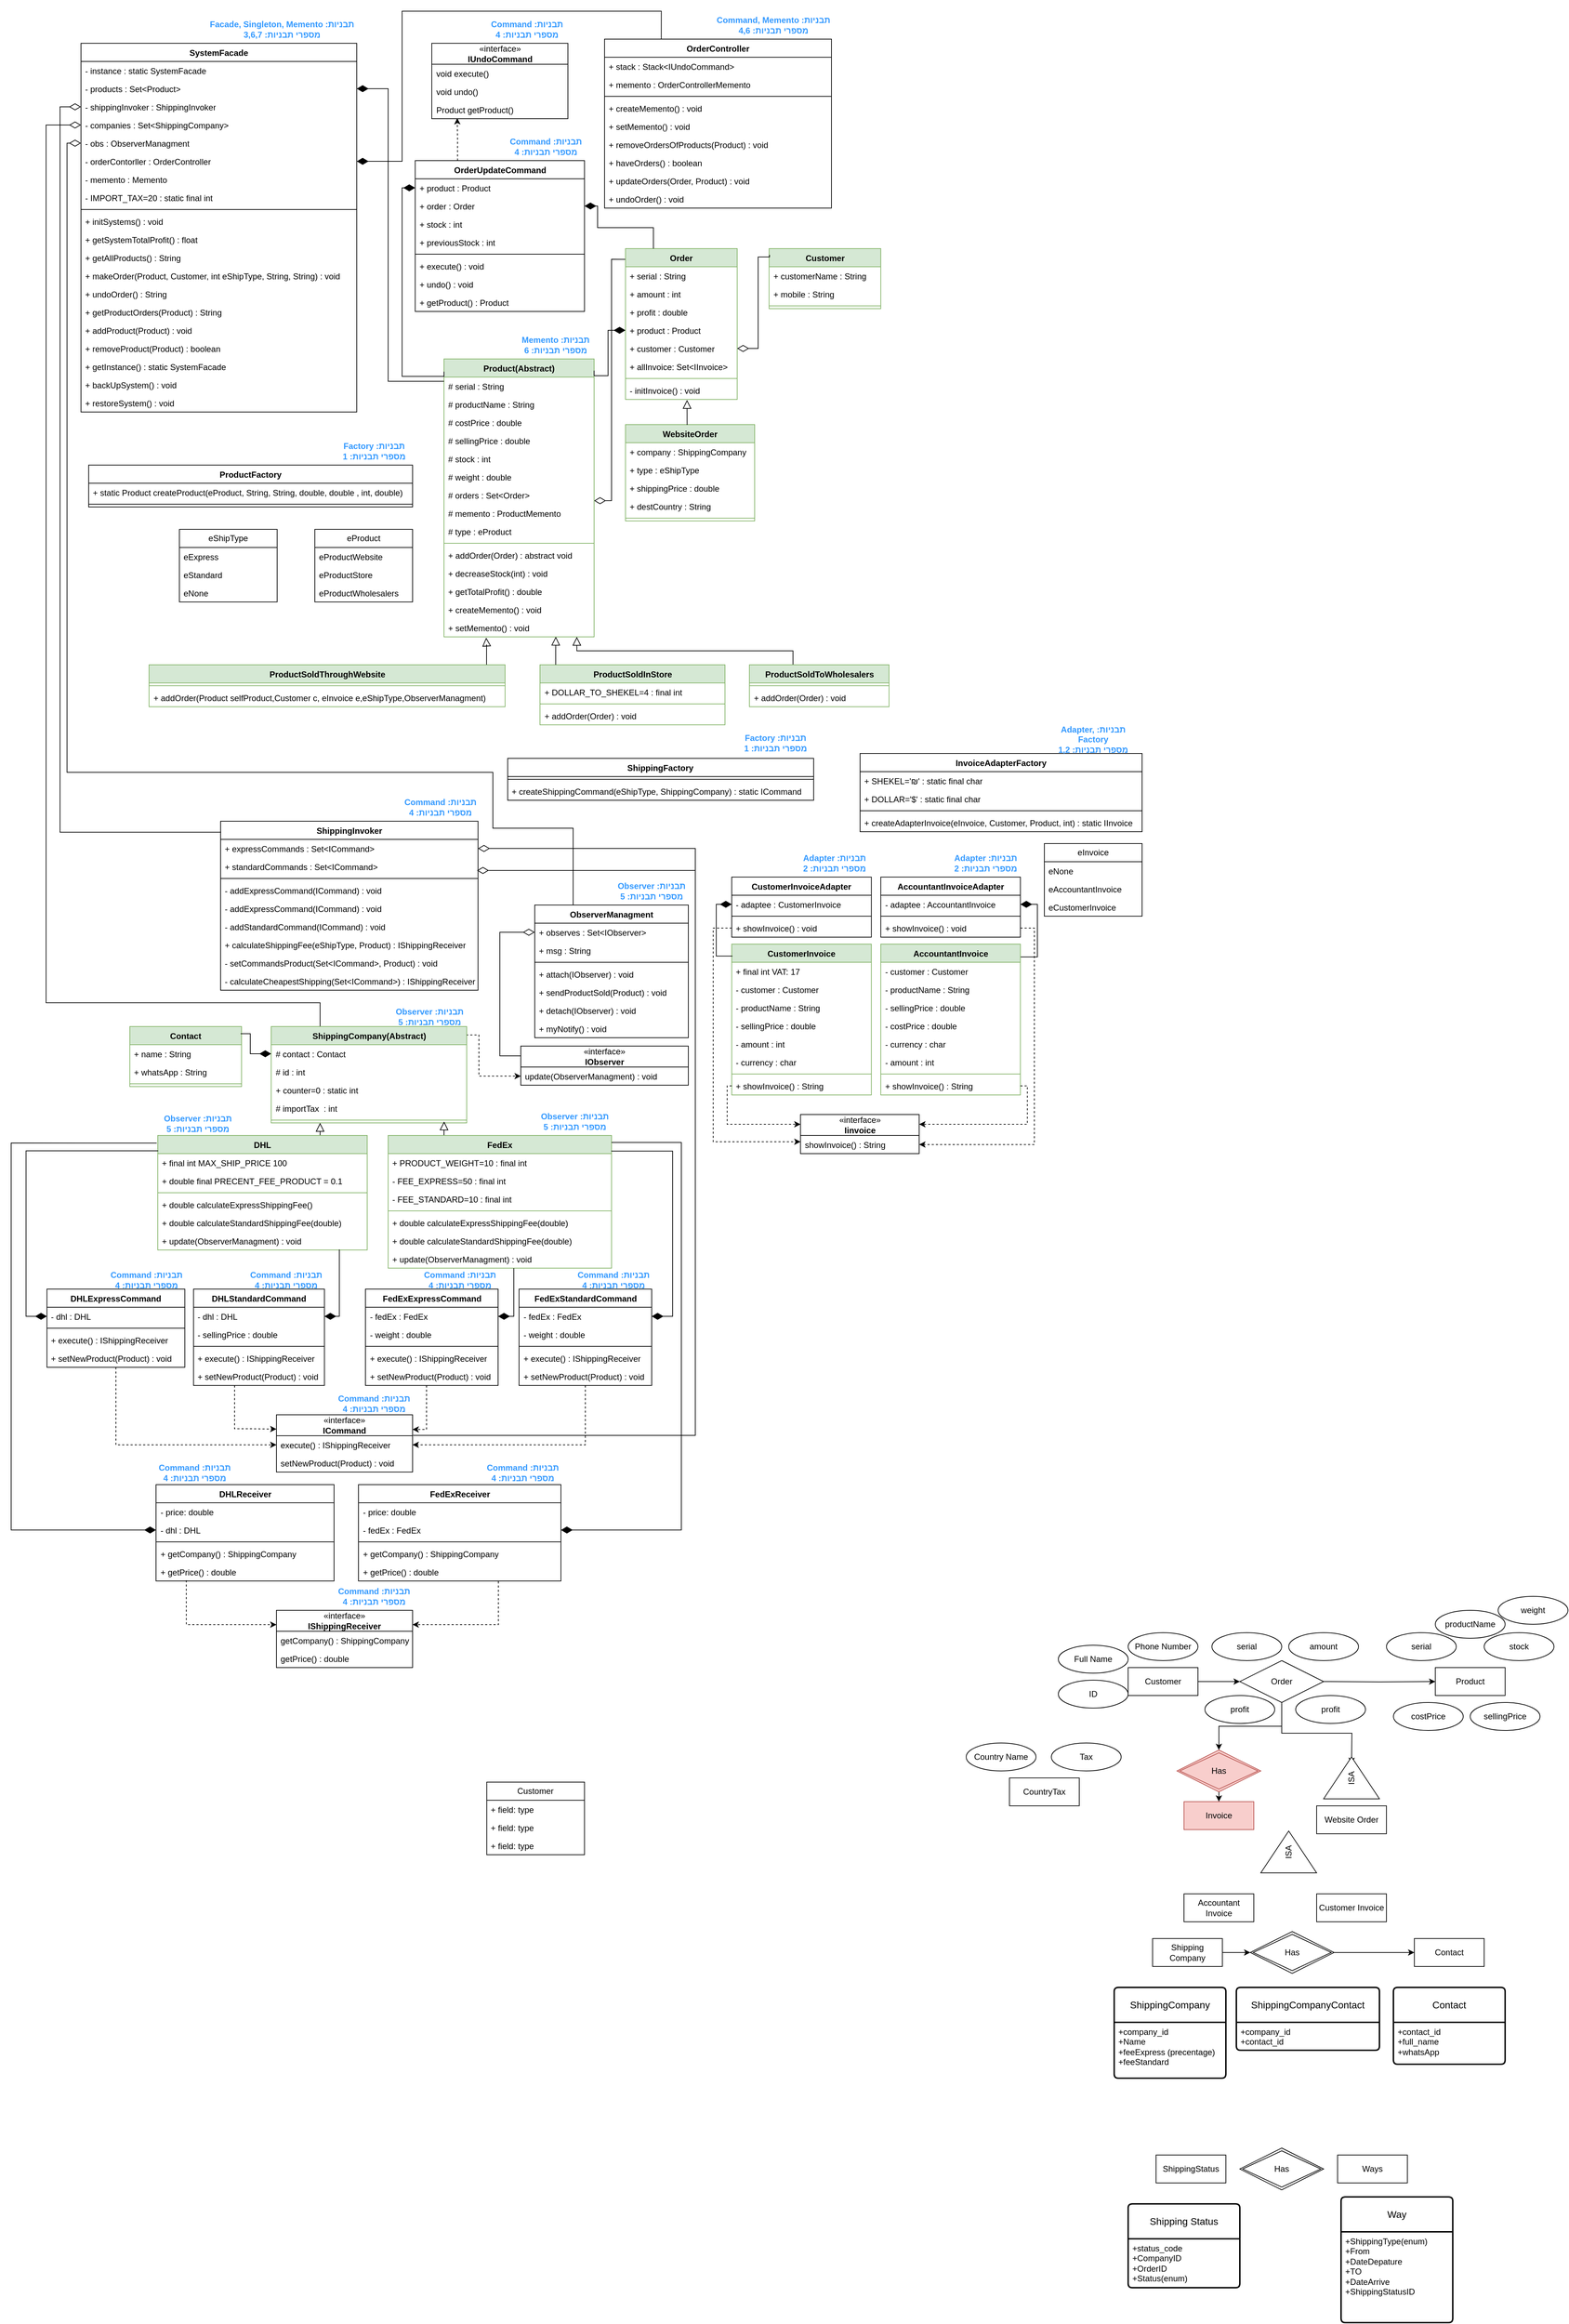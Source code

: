 <mxfile version="24.4.8" type="device">
  <diagram name="‫עמוד-1‬" id="NSOdITBFpndG5ONiXuww">
    <mxGraphModel dx="4190" dy="2052" grid="1" gridSize="10" guides="1" tooltips="1" connect="1" arrows="1" fold="1" page="1" pageScale="1" pageWidth="1169" pageHeight="1654" math="0" shadow="0">
      <root>
        <mxCell id="0" />
        <mxCell id="1" parent="0" />
        <mxCell id="ysHhir6P_XAannCN7Vos-1" value="Product(Abstract)" style="swimlane;fontStyle=1;align=center;verticalAlign=top;childLayout=stackLayout;horizontal=1;startSize=26;horizontalStack=0;resizeParent=1;resizeParentMax=0;resizeLast=0;collapsible=1;marginBottom=0;whiteSpace=wrap;html=1;fillColor=#d5e8d4;strokeColor=#82b366;" parent="1" vertex="1">
          <mxGeometry x="-1860" y="-62" width="215" height="398" as="geometry" />
        </mxCell>
        <mxCell id="ysHhir6P_XAannCN7Vos-2" value="# serial : String" style="text;align=left;verticalAlign=top;spacingLeft=4;spacingRight=4;overflow=hidden;rotatable=0;points=[[0,0.5],[1,0.5]];portConstraint=eastwest;whiteSpace=wrap;html=1;" parent="ysHhir6P_XAannCN7Vos-1" vertex="1">
          <mxGeometry y="26" width="215" height="26" as="geometry" />
        </mxCell>
        <mxCell id="ysHhir6P_XAannCN7Vos-3" value="# productName : String" style="text;strokeColor=none;fillColor=none;align=left;verticalAlign=top;spacingLeft=4;spacingRight=4;overflow=hidden;rotatable=0;points=[[0,0.5],[1,0.5]];portConstraint=eastwest;whiteSpace=wrap;html=1;" parent="ysHhir6P_XAannCN7Vos-1" vertex="1">
          <mxGeometry y="52" width="215" height="26" as="geometry" />
        </mxCell>
        <mxCell id="ysHhir6P_XAannCN7Vos-4" value="# costPrice : double" style="text;strokeColor=none;fillColor=none;align=left;verticalAlign=top;spacingLeft=4;spacingRight=4;overflow=hidden;rotatable=0;points=[[0,0.5],[1,0.5]];portConstraint=eastwest;whiteSpace=wrap;html=1;" parent="ysHhir6P_XAannCN7Vos-1" vertex="1">
          <mxGeometry y="78" width="215" height="26" as="geometry" />
        </mxCell>
        <mxCell id="ysHhir6P_XAannCN7Vos-5" value="# sellingPrice : double" style="text;strokeColor=none;fillColor=none;align=left;verticalAlign=top;spacingLeft=4;spacingRight=4;overflow=hidden;rotatable=0;points=[[0,0.5],[1,0.5]];portConstraint=eastwest;whiteSpace=wrap;html=1;" parent="ysHhir6P_XAannCN7Vos-1" vertex="1">
          <mxGeometry y="104" width="215" height="26" as="geometry" />
        </mxCell>
        <mxCell id="ysHhir6P_XAannCN7Vos-6" value="# stock : int" style="text;strokeColor=none;fillColor=none;align=left;verticalAlign=top;spacingLeft=4;spacingRight=4;overflow=hidden;rotatable=0;points=[[0,0.5],[1,0.5]];portConstraint=eastwest;whiteSpace=wrap;html=1;" parent="ysHhir6P_XAannCN7Vos-1" vertex="1">
          <mxGeometry y="130" width="215" height="26" as="geometry" />
        </mxCell>
        <mxCell id="UtTH5bQyzC8oMdL-rNqI-26" value="# weight : double" style="text;strokeColor=none;fillColor=none;align=left;verticalAlign=top;spacingLeft=4;spacingRight=4;overflow=hidden;rotatable=0;points=[[0,0.5],[1,0.5]];portConstraint=eastwest;whiteSpace=wrap;html=1;" parent="ysHhir6P_XAannCN7Vos-1" vertex="1">
          <mxGeometry y="156" width="215" height="26" as="geometry" />
        </mxCell>
        <mxCell id="cc0h7DlYqz3N8uV7RII0-1" value="# orders : Set&amp;lt;Order&amp;gt;" style="text;align=left;verticalAlign=top;spacingLeft=4;spacingRight=4;overflow=hidden;rotatable=0;points=[[0,0.5],[1,0.5]];portConstraint=eastwest;whiteSpace=wrap;html=1;" parent="ysHhir6P_XAannCN7Vos-1" vertex="1">
          <mxGeometry y="182" width="215" height="26" as="geometry" />
        </mxCell>
        <mxCell id="ysHhir6P_XAannCN7Vos-7" value="# memento : ProductMemento" style="text;align=left;verticalAlign=top;spacingLeft=4;spacingRight=4;overflow=hidden;rotatable=0;points=[[0,0.5],[1,0.5]];portConstraint=eastwest;whiteSpace=wrap;html=1;" parent="ysHhir6P_XAannCN7Vos-1" vertex="1">
          <mxGeometry y="208" width="215" height="26" as="geometry" />
        </mxCell>
        <mxCell id="ce1McrgnzSEC69H92wvw-1" value="# type : eProduct" style="text;align=left;verticalAlign=top;spacingLeft=4;spacingRight=4;overflow=hidden;rotatable=0;points=[[0,0.5],[1,0.5]];portConstraint=eastwest;whiteSpace=wrap;html=1;" parent="ysHhir6P_XAannCN7Vos-1" vertex="1">
          <mxGeometry y="234" width="215" height="26" as="geometry" />
        </mxCell>
        <mxCell id="ysHhir6P_XAannCN7Vos-8" value="" style="line;strokeWidth=1;fillColor=none;align=left;verticalAlign=middle;spacingTop=-1;spacingLeft=3;spacingRight=3;rotatable=0;labelPosition=right;points=[];portConstraint=eastwest;strokeColor=inherit;" parent="ysHhir6P_XAannCN7Vos-1" vertex="1">
          <mxGeometry y="260" width="215" height="8" as="geometry" />
        </mxCell>
        <mxCell id="ysHhir6P_XAannCN7Vos-9" value="+ addOrder(Order) : abstract void&amp;nbsp;" style="text;strokeColor=none;fillColor=none;align=left;verticalAlign=top;spacingLeft=4;spacingRight=4;overflow=hidden;rotatable=0;points=[[0,0.5],[1,0.5]];portConstraint=eastwest;whiteSpace=wrap;html=1;" parent="ysHhir6P_XAannCN7Vos-1" vertex="1">
          <mxGeometry y="268" width="215" height="26" as="geometry" />
        </mxCell>
        <mxCell id="ysHhir6P_XAannCN7Vos-10" value="+ decreaseStock(int) : void&amp;nbsp;" style="text;strokeColor=none;fillColor=none;align=left;verticalAlign=top;spacingLeft=4;spacingRight=4;overflow=hidden;rotatable=0;points=[[0,0.5],[1,0.5]];portConstraint=eastwest;whiteSpace=wrap;html=1;" parent="ysHhir6P_XAannCN7Vos-1" vertex="1">
          <mxGeometry y="294" width="215" height="26" as="geometry" />
        </mxCell>
        <mxCell id="cc0h7DlYqz3N8uV7RII0-2" value="+ getTotalProfit() : double&amp;nbsp;" style="text;strokeColor=none;fillColor=none;align=left;verticalAlign=top;spacingLeft=4;spacingRight=4;overflow=hidden;rotatable=0;points=[[0,0.5],[1,0.5]];portConstraint=eastwest;whiteSpace=wrap;html=1;" parent="ysHhir6P_XAannCN7Vos-1" vertex="1">
          <mxGeometry y="320" width="215" height="26" as="geometry" />
        </mxCell>
        <mxCell id="cc0h7DlYqz3N8uV7RII0-3" value="+ createMemento() : void&amp;nbsp;" style="text;strokeColor=none;fillColor=none;align=left;verticalAlign=top;spacingLeft=4;spacingRight=4;overflow=hidden;rotatable=0;points=[[0,0.5],[1,0.5]];portConstraint=eastwest;whiteSpace=wrap;html=1;" parent="ysHhir6P_XAannCN7Vos-1" vertex="1">
          <mxGeometry y="346" width="215" height="26" as="geometry" />
        </mxCell>
        <mxCell id="cc0h7DlYqz3N8uV7RII0-4" value="+ setMemento() : void&amp;nbsp;" style="text;strokeColor=none;fillColor=none;align=left;verticalAlign=top;spacingLeft=4;spacingRight=4;overflow=hidden;rotatable=0;points=[[0,0.5],[1,0.5]];portConstraint=eastwest;whiteSpace=wrap;html=1;" parent="ysHhir6P_XAannCN7Vos-1" vertex="1">
          <mxGeometry y="372" width="215" height="26" as="geometry" />
        </mxCell>
        <mxCell id="ysHhir6P_XAannCN7Vos-17" value="Order" style="swimlane;fontStyle=1;align=center;verticalAlign=top;childLayout=stackLayout;horizontal=1;startSize=26;horizontalStack=0;resizeParent=1;resizeParentMax=0;resizeLast=0;collapsible=1;marginBottom=0;whiteSpace=wrap;html=1;fillColor=#d5e8d4;strokeColor=#82b366;" parent="1" vertex="1">
          <mxGeometry x="-1600" y="-220" width="160" height="216" as="geometry" />
        </mxCell>
        <mxCell id="JSz71IsSp4HoEw7jzIXg-45" value="+ serial : String" style="text;strokeColor=none;fillColor=none;align=left;verticalAlign=top;spacingLeft=4;spacingRight=4;overflow=hidden;rotatable=0;points=[[0,0.5],[1,0.5]];portConstraint=eastwest;whiteSpace=wrap;html=1;" parent="ysHhir6P_XAannCN7Vos-17" vertex="1">
          <mxGeometry y="26" width="160" height="26" as="geometry" />
        </mxCell>
        <mxCell id="cc0h7DlYqz3N8uV7RII0-6" value="+ amount : int" style="text;strokeColor=none;fillColor=none;align=left;verticalAlign=top;spacingLeft=4;spacingRight=4;overflow=hidden;rotatable=0;points=[[0,0.5],[1,0.5]];portConstraint=eastwest;whiteSpace=wrap;html=1;" parent="ysHhir6P_XAannCN7Vos-17" vertex="1">
          <mxGeometry y="52" width="160" height="26" as="geometry" />
        </mxCell>
        <mxCell id="cc0h7DlYqz3N8uV7RII0-7" value="+ profit : double" style="text;strokeColor=none;fillColor=none;align=left;verticalAlign=top;spacingLeft=4;spacingRight=4;overflow=hidden;rotatable=0;points=[[0,0.5],[1,0.5]];portConstraint=eastwest;whiteSpace=wrap;html=1;" parent="ysHhir6P_XAannCN7Vos-17" vertex="1">
          <mxGeometry y="78" width="160" height="26" as="geometry" />
        </mxCell>
        <mxCell id="ysHhir6P_XAannCN7Vos-18" value="+ product : Product" style="text;strokeColor=none;fillColor=none;align=left;verticalAlign=top;spacingLeft=4;spacingRight=4;overflow=hidden;rotatable=0;points=[[0,0.5],[1,0.5]];portConstraint=eastwest;whiteSpace=wrap;html=1;" parent="ysHhir6P_XAannCN7Vos-17" vertex="1">
          <mxGeometry y="104" width="160" height="26" as="geometry" />
        </mxCell>
        <mxCell id="ysHhir6P_XAannCN7Vos-19" value="+ customer : Customer" style="text;strokeColor=none;fillColor=none;align=left;verticalAlign=top;spacingLeft=4;spacingRight=4;overflow=hidden;rotatable=0;points=[[0,0.5],[1,0.5]];portConstraint=eastwest;whiteSpace=wrap;html=1;" parent="ysHhir6P_XAannCN7Vos-17" vertex="1">
          <mxGeometry y="130" width="160" height="26" as="geometry" />
        </mxCell>
        <mxCell id="ysHhir6P_XAannCN7Vos-22" value="+ allInvoice: Set&amp;lt;IInvoice&amp;gt;" style="text;align=left;verticalAlign=top;spacingLeft=4;spacingRight=4;overflow=hidden;rotatable=0;points=[[0,0.5],[1,0.5]];portConstraint=eastwest;whiteSpace=wrap;html=1;" parent="ysHhir6P_XAannCN7Vos-17" vertex="1">
          <mxGeometry y="156" width="160" height="26" as="geometry" />
        </mxCell>
        <mxCell id="ysHhir6P_XAannCN7Vos-20" value="" style="line;strokeWidth=1;fillColor=none;align=left;verticalAlign=middle;spacingTop=-1;spacingLeft=3;spacingRight=3;rotatable=0;labelPosition=right;points=[];portConstraint=eastwest;strokeColor=inherit;" parent="ysHhir6P_XAannCN7Vos-17" vertex="1">
          <mxGeometry y="182" width="160" height="8" as="geometry" />
        </mxCell>
        <mxCell id="ysHhir6P_XAannCN7Vos-21" value="- initInvoice() : void&amp;nbsp;" style="text;strokeColor=none;fillColor=none;align=left;verticalAlign=top;spacingLeft=4;spacingRight=4;overflow=hidden;rotatable=0;points=[[0,0.5],[1,0.5]];portConstraint=eastwest;whiteSpace=wrap;html=1;" parent="ysHhir6P_XAannCN7Vos-17" vertex="1">
          <mxGeometry y="190" width="160" height="26" as="geometry" />
        </mxCell>
        <mxCell id="ysHhir6P_XAannCN7Vos-26" value="Customer" style="swimlane;fontStyle=1;align=center;verticalAlign=top;childLayout=stackLayout;horizontal=1;startSize=26;horizontalStack=0;resizeParent=1;resizeParentMax=0;resizeLast=0;collapsible=1;marginBottom=0;whiteSpace=wrap;html=1;fillColor=#d5e8d4;strokeColor=#82b366;" parent="1" vertex="1">
          <mxGeometry x="-1394.33" y="-220" width="160" height="86" as="geometry" />
        </mxCell>
        <mxCell id="ysHhir6P_XAannCN7Vos-27" value="+ customerName : String" style="text;strokeColor=none;fillColor=none;align=left;verticalAlign=top;spacingLeft=4;spacingRight=4;overflow=hidden;rotatable=0;points=[[0,0.5],[1,0.5]];portConstraint=eastwest;whiteSpace=wrap;html=1;" parent="ysHhir6P_XAannCN7Vos-26" vertex="1">
          <mxGeometry y="26" width="160" height="26" as="geometry" />
        </mxCell>
        <mxCell id="ysHhir6P_XAannCN7Vos-28" value="+ mobile : String" style="text;strokeColor=none;fillColor=none;align=left;verticalAlign=top;spacingLeft=4;spacingRight=4;overflow=hidden;rotatable=0;points=[[0,0.5],[1,0.5]];portConstraint=eastwest;whiteSpace=wrap;html=1;" parent="ysHhir6P_XAannCN7Vos-26" vertex="1">
          <mxGeometry y="52" width="160" height="26" as="geometry" />
        </mxCell>
        <mxCell id="ysHhir6P_XAannCN7Vos-29" value="" style="line;strokeWidth=1;fillColor=none;align=left;verticalAlign=middle;spacingTop=-1;spacingLeft=3;spacingRight=3;rotatable=0;labelPosition=right;points=[];portConstraint=eastwest;strokeColor=inherit;" parent="ysHhir6P_XAannCN7Vos-26" vertex="1">
          <mxGeometry y="78" width="160" height="8" as="geometry" />
        </mxCell>
        <mxCell id="ysHhir6P_XAannCN7Vos-37" value="ProductSoldThroughWebsite" style="swimlane;fontStyle=1;align=center;verticalAlign=top;childLayout=stackLayout;horizontal=1;startSize=26;horizontalStack=0;resizeParent=1;resizeParentMax=0;resizeLast=0;collapsible=1;marginBottom=0;whiteSpace=wrap;html=1;fillColor=#d5e8d4;strokeColor=#82b366;" parent="1" vertex="1">
          <mxGeometry x="-2282.5" y="376" width="510" height="60" as="geometry" />
        </mxCell>
        <mxCell id="ysHhir6P_XAannCN7Vos-41" value="" style="line;strokeWidth=1;fillColor=none;align=left;verticalAlign=middle;spacingTop=-1;spacingLeft=3;spacingRight=3;rotatable=0;labelPosition=right;points=[];portConstraint=eastwest;strokeColor=inherit;" parent="ysHhir6P_XAannCN7Vos-37" vertex="1">
          <mxGeometry y="26" width="510" height="8" as="geometry" />
        </mxCell>
        <mxCell id="ysHhir6P_XAannCN7Vos-42" value="+ addOrder(Product selfProduct,Customer c, eInvoice e,eShipType,ObserverManagment)&amp;nbsp;" style="text;strokeColor=none;fillColor=none;align=left;verticalAlign=top;spacingLeft=4;spacingRight=4;overflow=hidden;rotatable=0;points=[[0,0.5],[1,0.5]];portConstraint=eastwest;whiteSpace=wrap;html=1;" parent="ysHhir6P_XAannCN7Vos-37" vertex="1">
          <mxGeometry y="34" width="510" height="26" as="geometry" />
        </mxCell>
        <mxCell id="ysHhir6P_XAannCN7Vos-43" value="eShipType" style="swimlane;fontStyle=0;childLayout=stackLayout;horizontal=1;startSize=26;horizontalStack=0;resizeParent=1;resizeParentMax=0;resizeLast=0;collapsible=1;marginBottom=0;whiteSpace=wrap;html=1;" parent="1" vertex="1">
          <mxGeometry x="-2239" y="182" width="140" height="104" as="geometry" />
        </mxCell>
        <mxCell id="ysHhir6P_XAannCN7Vos-44" value="eExpress" style="text;strokeColor=none;fillColor=none;align=left;verticalAlign=top;spacingLeft=4;spacingRight=4;overflow=hidden;rotatable=0;points=[[0,0.5],[1,0.5]];portConstraint=eastwest;whiteSpace=wrap;html=1;" parent="ysHhir6P_XAannCN7Vos-43" vertex="1">
          <mxGeometry y="26" width="140" height="26" as="geometry" />
        </mxCell>
        <mxCell id="ysHhir6P_XAannCN7Vos-45" value="eStandard" style="text;strokeColor=none;fillColor=none;align=left;verticalAlign=top;spacingLeft=4;spacingRight=4;overflow=hidden;rotatable=0;points=[[0,0.5],[1,0.5]];portConstraint=eastwest;whiteSpace=wrap;html=1;" parent="ysHhir6P_XAannCN7Vos-43" vertex="1">
          <mxGeometry y="52" width="140" height="26" as="geometry" />
        </mxCell>
        <mxCell id="cc0h7DlYqz3N8uV7RII0-13" value="eNone" style="text;strokeColor=none;fillColor=none;align=left;verticalAlign=top;spacingLeft=4;spacingRight=4;overflow=hidden;rotatable=0;points=[[0,0.5],[1,0.5]];portConstraint=eastwest;whiteSpace=wrap;html=1;" parent="ysHhir6P_XAannCN7Vos-43" vertex="1">
          <mxGeometry y="78" width="140" height="26" as="geometry" />
        </mxCell>
        <mxCell id="ysHhir6P_XAannCN7Vos-54" value="ProductSoldInStore" style="swimlane;fontStyle=1;align=center;verticalAlign=top;childLayout=stackLayout;horizontal=1;startSize=26;horizontalStack=0;resizeParent=1;resizeParentMax=0;resizeLast=0;collapsible=1;marginBottom=0;whiteSpace=wrap;html=1;fillColor=#d5e8d4;strokeColor=#82b366;" parent="1" vertex="1">
          <mxGeometry x="-1722.5" y="376" width="265" height="86" as="geometry" />
        </mxCell>
        <mxCell id="ysHhir6P_XAannCN7Vos-55" value="+ DOLLAR_TO_SHEKEL=4 : final int&amp;nbsp;" style="text;strokeColor=none;fillColor=none;align=left;verticalAlign=top;spacingLeft=4;spacingRight=4;overflow=hidden;rotatable=0;points=[[0,0.5],[1,0.5]];portConstraint=eastwest;whiteSpace=wrap;html=1;" parent="ysHhir6P_XAannCN7Vos-54" vertex="1">
          <mxGeometry y="26" width="265" height="26" as="geometry" />
        </mxCell>
        <mxCell id="ysHhir6P_XAannCN7Vos-57" value="" style="line;strokeWidth=1;fillColor=none;align=left;verticalAlign=middle;spacingTop=-1;spacingLeft=3;spacingRight=3;rotatable=0;labelPosition=right;points=[];portConstraint=eastwest;strokeColor=inherit;" parent="ysHhir6P_XAannCN7Vos-54" vertex="1">
          <mxGeometry y="52" width="265" height="8" as="geometry" />
        </mxCell>
        <mxCell id="ysHhir6P_XAannCN7Vos-58" value="+ addOrder(Order) : void&amp;nbsp;" style="text;strokeColor=none;fillColor=none;align=left;verticalAlign=top;spacingLeft=4;spacingRight=4;overflow=hidden;rotatable=0;points=[[0,0.5],[1,0.5]];portConstraint=eastwest;whiteSpace=wrap;html=1;" parent="ysHhir6P_XAannCN7Vos-54" vertex="1">
          <mxGeometry y="60" width="265" height="26" as="geometry" />
        </mxCell>
        <mxCell id="ysHhir6P_XAannCN7Vos-70" value="«interface»&lt;br style=&quot;border-color: var(--border-color);&quot;&gt;&lt;b&gt;Iinvoice&lt;/b&gt;" style="swimlane;fontStyle=0;childLayout=stackLayout;horizontal=1;startSize=30;horizontalStack=0;resizeParent=1;resizeParentMax=0;resizeLast=0;collapsible=1;marginBottom=0;whiteSpace=wrap;html=1;" parent="1" vertex="1">
          <mxGeometry x="-1349.33" y="1020" width="170" height="56" as="geometry" />
        </mxCell>
        <mxCell id="ysHhir6P_XAannCN7Vos-71" value="showInvoice() : String" style="text;strokeColor=none;fillColor=none;align=left;verticalAlign=top;spacingLeft=4;spacingRight=4;overflow=hidden;rotatable=0;points=[[0,0.5],[1,0.5]];portConstraint=eastwest;whiteSpace=wrap;html=1;" parent="ysHhir6P_XAannCN7Vos-70" vertex="1">
          <mxGeometry y="30" width="170" height="26" as="geometry" />
        </mxCell>
        <mxCell id="ysHhir6P_XAannCN7Vos-77" value="ProductSoldToWholesalers" style="swimlane;fontStyle=1;align=center;verticalAlign=top;childLayout=stackLayout;horizontal=1;startSize=26;horizontalStack=0;resizeParent=1;resizeParentMax=0;resizeLast=0;collapsible=1;marginBottom=0;whiteSpace=wrap;html=1;fillColor=#d5e8d4;strokeColor=#82b366;" parent="1" vertex="1">
          <mxGeometry x="-1422.5" y="376" width="200" height="60" as="geometry" />
        </mxCell>
        <mxCell id="ysHhir6P_XAannCN7Vos-79" value="" style="line;strokeWidth=1;fillColor=none;align=left;verticalAlign=middle;spacingTop=-1;spacingLeft=3;spacingRight=3;rotatable=0;labelPosition=right;points=[];portConstraint=eastwest;strokeColor=inherit;" parent="ysHhir6P_XAannCN7Vos-77" vertex="1">
          <mxGeometry y="26" width="200" height="8" as="geometry" />
        </mxCell>
        <mxCell id="ysHhir6P_XAannCN7Vos-80" value="+ addOrder(Order) : void&amp;nbsp;" style="text;strokeColor=none;fillColor=none;align=left;verticalAlign=top;spacingLeft=4;spacingRight=4;overflow=hidden;rotatable=0;points=[[0,0.5],[1,0.5]];portConstraint=eastwest;whiteSpace=wrap;html=1;" parent="ysHhir6P_XAannCN7Vos-77" vertex="1">
          <mxGeometry y="34" width="200" height="26" as="geometry" />
        </mxCell>
        <mxCell id="ysHhir6P_XAannCN7Vos-83" value="CustomerInvoice" style="swimlane;fontStyle=1;align=center;verticalAlign=top;childLayout=stackLayout;horizontal=1;startSize=26;horizontalStack=0;resizeParent=1;resizeParentMax=0;resizeLast=0;collapsible=1;marginBottom=0;whiteSpace=wrap;html=1;fillColor=#d5e8d4;strokeColor=#82b366;" parent="1" vertex="1">
          <mxGeometry x="-1447.83" y="776" width="200" height="216" as="geometry" />
        </mxCell>
        <mxCell id="ysHhir6P_XAannCN7Vos-84" value="+ final int VAT: 17" style="text;align=left;verticalAlign=top;spacingLeft=4;spacingRight=4;overflow=hidden;rotatable=0;points=[[0,0.5],[1,0.5]];portConstraint=eastwest;whiteSpace=wrap;html=1;" parent="ysHhir6P_XAannCN7Vos-83" vertex="1">
          <mxGeometry y="26" width="200" height="26" as="geometry" />
        </mxCell>
        <mxCell id="cc0h7DlYqz3N8uV7RII0-22" value="- customer : Customer" style="text;align=left;verticalAlign=top;spacingLeft=4;spacingRight=4;overflow=hidden;rotatable=0;points=[[0,0.5],[1,0.5]];portConstraint=eastwest;whiteSpace=wrap;html=1;" parent="ysHhir6P_XAannCN7Vos-83" vertex="1">
          <mxGeometry y="52" width="200" height="26" as="geometry" />
        </mxCell>
        <mxCell id="cc0h7DlYqz3N8uV7RII0-23" value="- productName : String" style="text;align=left;verticalAlign=top;spacingLeft=4;spacingRight=4;overflow=hidden;rotatable=0;points=[[0,0.5],[1,0.5]];portConstraint=eastwest;whiteSpace=wrap;html=1;" parent="ysHhir6P_XAannCN7Vos-83" vertex="1">
          <mxGeometry y="78" width="200" height="26" as="geometry" />
        </mxCell>
        <mxCell id="cc0h7DlYqz3N8uV7RII0-24" value="- sellingPrice : double" style="text;align=left;verticalAlign=top;spacingLeft=4;spacingRight=4;overflow=hidden;rotatable=0;points=[[0,0.5],[1,0.5]];portConstraint=eastwest;whiteSpace=wrap;html=1;" parent="ysHhir6P_XAannCN7Vos-83" vertex="1">
          <mxGeometry y="104" width="200" height="26" as="geometry" />
        </mxCell>
        <mxCell id="cc0h7DlYqz3N8uV7RII0-26" value="- amount : int" style="text;align=left;verticalAlign=top;spacingLeft=4;spacingRight=4;overflow=hidden;rotatable=0;points=[[0,0.5],[1,0.5]];portConstraint=eastwest;whiteSpace=wrap;html=1;" parent="ysHhir6P_XAannCN7Vos-83" vertex="1">
          <mxGeometry y="130" width="200" height="26" as="geometry" />
        </mxCell>
        <mxCell id="cc0h7DlYqz3N8uV7RII0-25" value="- currency : char" style="text;align=left;verticalAlign=top;spacingLeft=4;spacingRight=4;overflow=hidden;rotatable=0;points=[[0,0.5],[1,0.5]];portConstraint=eastwest;whiteSpace=wrap;html=1;" parent="ysHhir6P_XAannCN7Vos-83" vertex="1">
          <mxGeometry y="156" width="200" height="26" as="geometry" />
        </mxCell>
        <mxCell id="ysHhir6P_XAannCN7Vos-85" value="" style="line;strokeWidth=1;fillColor=none;align=left;verticalAlign=middle;spacingTop=-1;spacingLeft=3;spacingRight=3;rotatable=0;labelPosition=right;points=[];portConstraint=eastwest;strokeColor=inherit;" parent="ysHhir6P_XAannCN7Vos-83" vertex="1">
          <mxGeometry y="182" width="200" height="8" as="geometry" />
        </mxCell>
        <mxCell id="ysHhir6P_XAannCN7Vos-86" value="+ showInvoice() : String" style="text;strokeColor=none;fillColor=none;align=left;verticalAlign=top;spacingLeft=4;spacingRight=4;overflow=hidden;rotatable=0;points=[[0,0.5],[1,0.5]];portConstraint=eastwest;whiteSpace=wrap;html=1;" parent="ysHhir6P_XAannCN7Vos-83" vertex="1">
          <mxGeometry y="190" width="200" height="26" as="geometry" />
        </mxCell>
        <mxCell id="ysHhir6P_XAannCN7Vos-88" style="edgeStyle=orthogonalEdgeStyle;rounded=0;orthogonalLoop=1;jettySize=auto;html=1;entryX=0;entryY=0.25;entryDx=0;entryDy=0;dashed=1;exitX=0;exitY=0.5;exitDx=0;exitDy=0;" parent="1" source="ysHhir6P_XAannCN7Vos-86" target="ysHhir6P_XAannCN7Vos-70" edge="1">
          <mxGeometry relative="1" as="geometry">
            <Array as="points">
              <mxPoint x="-1454.33" y="979" />
              <mxPoint x="-1454.33" y="1034" />
            </Array>
          </mxGeometry>
        </mxCell>
        <mxCell id="LWyZm3HH5CBz1IbHdYnm-17" style="edgeStyle=orthogonalEdgeStyle;rounded=0;orthogonalLoop=1;jettySize=auto;html=1;exitX=1;exitY=0.085;exitDx=0;exitDy=0;exitPerimeter=0;endArrow=diamondThin;endFill=1;startSize=6;endSize=14;" parent="1" source="ysHhir6P_XAannCN7Vos-89" target="ysHhir6P_XAannCN7Vos-102" edge="1">
          <mxGeometry relative="1" as="geometry">
            <Array as="points">
              <mxPoint x="-1010" y="794" />
              <mxPoint x="-1010" y="719" />
            </Array>
          </mxGeometry>
        </mxCell>
        <mxCell id="ysHhir6P_XAannCN7Vos-89" value="AccountantInvoice" style="swimlane;fontStyle=1;align=center;verticalAlign=top;childLayout=stackLayout;horizontal=1;startSize=26;horizontalStack=0;resizeParent=1;resizeParentMax=0;resizeLast=0;collapsible=1;marginBottom=0;whiteSpace=wrap;html=1;fillColor=#d5e8d4;strokeColor=#82b366;" parent="1" vertex="1">
          <mxGeometry x="-1234.33" y="776" width="200" height="216" as="geometry" />
        </mxCell>
        <mxCell id="ysHhir6P_XAannCN7Vos-90" value="- customer : Customer" style="text;align=left;verticalAlign=top;spacingLeft=4;spacingRight=4;overflow=hidden;rotatable=0;points=[[0,0.5],[1,0.5]];portConstraint=eastwest;whiteSpace=wrap;html=1;" parent="ysHhir6P_XAannCN7Vos-89" vertex="1">
          <mxGeometry y="26" width="200" height="26" as="geometry" />
        </mxCell>
        <mxCell id="cc0h7DlYqz3N8uV7RII0-20" value="- productName : String" style="text;align=left;verticalAlign=top;spacingLeft=4;spacingRight=4;overflow=hidden;rotatable=0;points=[[0,0.5],[1,0.5]];portConstraint=eastwest;whiteSpace=wrap;html=1;" parent="ysHhir6P_XAannCN7Vos-89" vertex="1">
          <mxGeometry y="52" width="200" height="26" as="geometry" />
        </mxCell>
        <mxCell id="cc0h7DlYqz3N8uV7RII0-18" value="- sellingPrice : double" style="text;align=left;verticalAlign=top;spacingLeft=4;spacingRight=4;overflow=hidden;rotatable=0;points=[[0,0.5],[1,0.5]];portConstraint=eastwest;whiteSpace=wrap;html=1;" parent="ysHhir6P_XAannCN7Vos-89" vertex="1">
          <mxGeometry y="78" width="200" height="26" as="geometry" />
        </mxCell>
        <mxCell id="cc0h7DlYqz3N8uV7RII0-17" value="- costPrice : double" style="text;align=left;verticalAlign=top;spacingLeft=4;spacingRight=4;overflow=hidden;rotatable=0;points=[[0,0.5],[1,0.5]];portConstraint=eastwest;whiteSpace=wrap;html=1;" parent="ysHhir6P_XAannCN7Vos-89" vertex="1">
          <mxGeometry y="104" width="200" height="26" as="geometry" />
        </mxCell>
        <mxCell id="cc0h7DlYqz3N8uV7RII0-19" value="- currency : char" style="text;align=left;verticalAlign=top;spacingLeft=4;spacingRight=4;overflow=hidden;rotatable=0;points=[[0,0.5],[1,0.5]];portConstraint=eastwest;whiteSpace=wrap;html=1;" parent="ysHhir6P_XAannCN7Vos-89" vertex="1">
          <mxGeometry y="130" width="200" height="26" as="geometry" />
        </mxCell>
        <mxCell id="cc0h7DlYqz3N8uV7RII0-21" value="- amount : int" style="text;align=left;verticalAlign=top;spacingLeft=4;spacingRight=4;overflow=hidden;rotatable=0;points=[[0,0.5],[1,0.5]];portConstraint=eastwest;whiteSpace=wrap;html=1;" parent="ysHhir6P_XAannCN7Vos-89" vertex="1">
          <mxGeometry y="156" width="200" height="26" as="geometry" />
        </mxCell>
        <mxCell id="ysHhir6P_XAannCN7Vos-91" value="" style="line;strokeWidth=1;fillColor=none;align=left;verticalAlign=middle;spacingTop=-1;spacingLeft=3;spacingRight=3;rotatable=0;labelPosition=right;points=[];portConstraint=eastwest;strokeColor=inherit;" parent="ysHhir6P_XAannCN7Vos-89" vertex="1">
          <mxGeometry y="182" width="200" height="8" as="geometry" />
        </mxCell>
        <mxCell id="ysHhir6P_XAannCN7Vos-92" value="+ showInvoice() : String" style="text;strokeColor=none;fillColor=none;align=left;verticalAlign=top;spacingLeft=4;spacingRight=4;overflow=hidden;rotatable=0;points=[[0,0.5],[1,0.5]];portConstraint=eastwest;whiteSpace=wrap;html=1;" parent="ysHhir6P_XAannCN7Vos-89" vertex="1">
          <mxGeometry y="190" width="200" height="26" as="geometry" />
        </mxCell>
        <mxCell id="ysHhir6P_XAannCN7Vos-94" style="edgeStyle=orthogonalEdgeStyle;rounded=0;orthogonalLoop=1;jettySize=auto;html=1;entryX=1;entryY=0.25;entryDx=0;entryDy=0;dashed=1;exitX=1;exitY=0.5;exitDx=0;exitDy=0;" parent="1" source="ysHhir6P_XAannCN7Vos-92" target="ysHhir6P_XAannCN7Vos-70" edge="1">
          <mxGeometry relative="1" as="geometry">
            <Array as="points">
              <mxPoint x="-1024.33" y="979" />
              <mxPoint x="-1024.33" y="1034" />
            </Array>
            <mxPoint x="-1034.33" y="904" as="sourcePoint" />
          </mxGeometry>
        </mxCell>
        <mxCell id="ysHhir6P_XAannCN7Vos-95" value="CustomerInvoiceAdapter" style="swimlane;fontStyle=1;align=center;verticalAlign=top;childLayout=stackLayout;horizontal=1;startSize=26;horizontalStack=0;resizeParent=1;resizeParentMax=0;resizeLast=0;collapsible=1;marginBottom=0;whiteSpace=wrap;html=1;" parent="1" vertex="1">
          <mxGeometry x="-1447.83" y="680" width="200" height="86" as="geometry" />
        </mxCell>
        <mxCell id="ysHhir6P_XAannCN7Vos-96" value="- adaptee : CustomerInvoice&amp;nbsp;" style="text;align=left;verticalAlign=top;spacingLeft=4;spacingRight=4;overflow=hidden;rotatable=0;points=[[0,0.5],[1,0.5]];portConstraint=eastwest;whiteSpace=wrap;html=1;" parent="ysHhir6P_XAannCN7Vos-95" vertex="1">
          <mxGeometry y="26" width="200" height="26" as="geometry" />
        </mxCell>
        <mxCell id="ysHhir6P_XAannCN7Vos-97" value="" style="line;strokeWidth=1;fillColor=none;align=left;verticalAlign=middle;spacingTop=-1;spacingLeft=3;spacingRight=3;rotatable=0;labelPosition=right;points=[];portConstraint=eastwest;strokeColor=inherit;" parent="ysHhir6P_XAannCN7Vos-95" vertex="1">
          <mxGeometry y="52" width="200" height="8" as="geometry" />
        </mxCell>
        <mxCell id="ysHhir6P_XAannCN7Vos-98" value="+ showInvoice() : void&amp;nbsp;" style="text;strokeColor=none;fillColor=none;align=left;verticalAlign=top;spacingLeft=4;spacingRight=4;overflow=hidden;rotatable=0;points=[[0,0.5],[1,0.5]];portConstraint=eastwest;whiteSpace=wrap;html=1;" parent="ysHhir6P_XAannCN7Vos-95" vertex="1">
          <mxGeometry y="60" width="200" height="26" as="geometry" />
        </mxCell>
        <mxCell id="ysHhir6P_XAannCN7Vos-100" style="edgeStyle=orthogonalEdgeStyle;rounded=0;orthogonalLoop=1;jettySize=auto;html=1;dashed=1;" parent="1" source="ysHhir6P_XAannCN7Vos-98" target="ysHhir6P_XAannCN7Vos-71" edge="1">
          <mxGeometry relative="1" as="geometry">
            <Array as="points">
              <mxPoint x="-1474.33" y="753" />
              <mxPoint x="-1474.33" y="1059" />
            </Array>
            <mxPoint x="-1514.33" y="1102.759" as="targetPoint" />
          </mxGeometry>
        </mxCell>
        <mxCell id="ysHhir6P_XAannCN7Vos-101" value="AccountantInvoiceAdapter" style="swimlane;fontStyle=1;align=center;verticalAlign=top;childLayout=stackLayout;horizontal=1;startSize=26;horizontalStack=0;resizeParent=1;resizeParentMax=0;resizeLast=0;collapsible=1;marginBottom=0;whiteSpace=wrap;html=1;" parent="1" vertex="1">
          <mxGeometry x="-1234.33" y="680" width="200" height="86" as="geometry" />
        </mxCell>
        <mxCell id="ysHhir6P_XAannCN7Vos-102" value="- adaptee : AccountantInvoice&amp;nbsp;" style="text;align=left;verticalAlign=top;spacingLeft=4;spacingRight=4;overflow=hidden;rotatable=0;points=[[0,0.5],[1,0.5]];portConstraint=eastwest;whiteSpace=wrap;html=1;" parent="ysHhir6P_XAannCN7Vos-101" vertex="1">
          <mxGeometry y="26" width="200" height="26" as="geometry" />
        </mxCell>
        <mxCell id="ysHhir6P_XAannCN7Vos-103" value="" style="line;strokeWidth=1;fillColor=none;align=left;verticalAlign=middle;spacingTop=-1;spacingLeft=3;spacingRight=3;rotatable=0;labelPosition=right;points=[];portConstraint=eastwest;strokeColor=inherit;" parent="ysHhir6P_XAannCN7Vos-101" vertex="1">
          <mxGeometry y="52" width="200" height="8" as="geometry" />
        </mxCell>
        <mxCell id="ysHhir6P_XAannCN7Vos-104" value="+ showInvoice() : void&amp;nbsp;" style="text;strokeColor=none;fillColor=none;align=left;verticalAlign=top;spacingLeft=4;spacingRight=4;overflow=hidden;rotatable=0;points=[[0,0.5],[1,0.5]];portConstraint=eastwest;whiteSpace=wrap;html=1;" parent="ysHhir6P_XAannCN7Vos-101" vertex="1">
          <mxGeometry y="60" width="200" height="26" as="geometry" />
        </mxCell>
        <mxCell id="ysHhir6P_XAannCN7Vos-106" style="edgeStyle=orthogonalEdgeStyle;rounded=0;orthogonalLoop=1;jettySize=auto;html=1;entryX=1;entryY=0.5;entryDx=0;entryDy=0;dashed=1;" parent="1" source="ysHhir6P_XAannCN7Vos-104" target="ysHhir6P_XAannCN7Vos-71" edge="1">
          <mxGeometry relative="1" as="geometry">
            <Array as="points">
              <mxPoint x="-1014.33" y="753" />
              <mxPoint x="-1014.33" y="1063" />
            </Array>
          </mxGeometry>
        </mxCell>
        <mxCell id="ysHhir6P_XAannCN7Vos-111" value="InvoiceAdapterFactory" style="swimlane;fontStyle=1;align=center;verticalAlign=top;childLayout=stackLayout;horizontal=1;startSize=26;horizontalStack=0;resizeParent=1;resizeParentMax=0;resizeLast=0;collapsible=1;marginBottom=0;whiteSpace=wrap;html=1;" parent="1" vertex="1">
          <mxGeometry x="-1264" y="503" width="404" height="112" as="geometry" />
        </mxCell>
        <mxCell id="cc0h7DlYqz3N8uV7RII0-14" value="+&amp;nbsp;SHEKEL=&#39;₪&#39; :&amp;nbsp;static final char" style="text;align=left;verticalAlign=top;spacingLeft=4;spacingRight=4;overflow=hidden;rotatable=0;points=[[0,0.5],[1,0.5]];portConstraint=eastwest;whiteSpace=wrap;html=1;" parent="ysHhir6P_XAannCN7Vos-111" vertex="1">
          <mxGeometry y="26" width="404" height="26" as="geometry" />
        </mxCell>
        <mxCell id="cc0h7DlYqz3N8uV7RII0-15" value="+&amp;nbsp;DOLLAR=&#39;$&#39; :&amp;nbsp;static final char" style="text;align=left;verticalAlign=top;spacingLeft=4;spacingRight=4;overflow=hidden;rotatable=0;points=[[0,0.5],[1,0.5]];portConstraint=eastwest;whiteSpace=wrap;html=1;" parent="ysHhir6P_XAannCN7Vos-111" vertex="1">
          <mxGeometry y="52" width="404" height="26" as="geometry" />
        </mxCell>
        <mxCell id="ysHhir6P_XAannCN7Vos-113" value="" style="line;strokeWidth=1;fillColor=none;align=left;verticalAlign=middle;spacingTop=-1;spacingLeft=3;spacingRight=3;rotatable=0;labelPosition=right;points=[];portConstraint=eastwest;strokeColor=inherit;" parent="ysHhir6P_XAannCN7Vos-111" vertex="1">
          <mxGeometry y="78" width="404" height="8" as="geometry" />
        </mxCell>
        <mxCell id="ysHhir6P_XAannCN7Vos-112" value="+ createAdapterInvoice(eInvoice, Customer, Product, int) : static&amp;nbsp;IInvoice" style="text;align=left;verticalAlign=top;spacingLeft=4;spacingRight=4;overflow=hidden;rotatable=0;points=[[0,0.5],[1,0.5]];portConstraint=eastwest;whiteSpace=wrap;html=1;" parent="ysHhir6P_XAannCN7Vos-111" vertex="1">
          <mxGeometry y="86" width="404" height="26" as="geometry" />
        </mxCell>
        <mxCell id="ysHhir6P_XAannCN7Vos-115" value="eInvoice" style="swimlane;fontStyle=0;childLayout=stackLayout;horizontal=1;startSize=26;horizontalStack=0;resizeParent=1;resizeParentMax=0;resizeLast=0;collapsible=1;marginBottom=0;whiteSpace=wrap;html=1;" parent="1" vertex="1">
          <mxGeometry x="-1000" y="632" width="140" height="104" as="geometry" />
        </mxCell>
        <mxCell id="ysHhir6P_XAannCN7Vos-119" value="eNone" style="text;strokeColor=none;fillColor=none;align=left;verticalAlign=top;spacingLeft=4;spacingRight=4;overflow=hidden;rotatable=0;points=[[0,0.5],[1,0.5]];portConstraint=eastwest;whiteSpace=wrap;html=1;" parent="ysHhir6P_XAannCN7Vos-115" vertex="1">
          <mxGeometry y="26" width="140" height="26" as="geometry" />
        </mxCell>
        <mxCell id="ysHhir6P_XAannCN7Vos-116" value="eAccountantInvoice" style="text;strokeColor=none;fillColor=none;align=left;verticalAlign=top;spacingLeft=4;spacingRight=4;overflow=hidden;rotatable=0;points=[[0,0.5],[1,0.5]];portConstraint=eastwest;whiteSpace=wrap;html=1;" parent="ysHhir6P_XAannCN7Vos-115" vertex="1">
          <mxGeometry y="52" width="140" height="26" as="geometry" />
        </mxCell>
        <mxCell id="ysHhir6P_XAannCN7Vos-117" value="eCustomerInvoice" style="text;strokeColor=none;fillColor=none;align=left;verticalAlign=top;spacingLeft=4;spacingRight=4;overflow=hidden;rotatable=0;points=[[0,0.5],[1,0.5]];portConstraint=eastwest;whiteSpace=wrap;html=1;" parent="ysHhir6P_XAannCN7Vos-115" vertex="1">
          <mxGeometry y="78" width="140" height="26" as="geometry" />
        </mxCell>
        <mxCell id="JSz71IsSp4HoEw7jzIXg-47" value="SystemFacade" style="swimlane;fontStyle=1;align=center;verticalAlign=top;childLayout=stackLayout;horizontal=1;startSize=26;horizontalStack=0;resizeParent=1;resizeParentMax=0;resizeLast=0;collapsible=1;marginBottom=0;whiteSpace=wrap;html=1;" parent="1" vertex="1">
          <mxGeometry x="-2380" y="-514" width="395" height="528" as="geometry" />
        </mxCell>
        <mxCell id="JSz71IsSp4HoEw7jzIXg-98" value="- instance : static SystemFacade" style="text;strokeColor=none;fillColor=none;align=left;verticalAlign=top;spacingLeft=4;spacingRight=4;overflow=hidden;rotatable=0;points=[[0,0.5],[1,0.5]];portConstraint=eastwest;whiteSpace=wrap;html=1;" parent="JSz71IsSp4HoEw7jzIXg-47" vertex="1">
          <mxGeometry y="26" width="395" height="26" as="geometry" />
        </mxCell>
        <mxCell id="JSz71IsSp4HoEw7jzIXg-49" value="- products : Set&amp;lt;Product&amp;gt;" style="text;strokeColor=none;fillColor=none;align=left;verticalAlign=top;spacingLeft=4;spacingRight=4;overflow=hidden;rotatable=0;points=[[0,0.5],[1,0.5]];portConstraint=eastwest;whiteSpace=wrap;html=1;" parent="JSz71IsSp4HoEw7jzIXg-47" vertex="1">
          <mxGeometry y="52" width="395" height="26" as="geometry" />
        </mxCell>
        <mxCell id="evKISASPrukbA7Jn0jq7-10" value="- shippingInvoker : ShippingInvoker" style="text;strokeColor=none;fillColor=none;align=left;verticalAlign=top;spacingLeft=4;spacingRight=4;overflow=hidden;rotatable=0;points=[[0,0.5],[1,0.5]];portConstraint=eastwest;whiteSpace=wrap;html=1;" parent="JSz71IsSp4HoEw7jzIXg-47" vertex="1">
          <mxGeometry y="78" width="395" height="26" as="geometry" />
        </mxCell>
        <mxCell id="qLlIvHJnPYP47ZV5K53r-1" value="- companies : Set&amp;lt;ShippingCompany&amp;gt;" style="text;strokeColor=none;fillColor=none;align=left;verticalAlign=top;spacingLeft=4;spacingRight=4;overflow=hidden;rotatable=0;points=[[0,0.5],[1,0.5]];portConstraint=eastwest;whiteSpace=wrap;html=1;" parent="JSz71IsSp4HoEw7jzIXg-47" vertex="1">
          <mxGeometry y="104" width="395" height="26" as="geometry" />
        </mxCell>
        <mxCell id="JSz71IsSp4HoEw7jzIXg-51" value="- obs :&amp;nbsp;ObserverManagment" style="text;strokeColor=none;fillColor=none;align=left;verticalAlign=top;spacingLeft=4;spacingRight=4;overflow=hidden;rotatable=0;points=[[0,0.5],[1,0.5]];portConstraint=eastwest;whiteSpace=wrap;html=1;" parent="JSz71IsSp4HoEw7jzIXg-47" vertex="1">
          <mxGeometry y="130" width="395" height="26" as="geometry" />
        </mxCell>
        <mxCell id="JSz71IsSp4HoEw7jzIXg-53" value="- orderContorller :&amp;nbsp;OrderController" style="text;align=left;verticalAlign=top;spacingLeft=4;spacingRight=4;overflow=hidden;rotatable=0;points=[[0,0.5],[1,0.5]];portConstraint=eastwest;whiteSpace=wrap;html=1;" parent="JSz71IsSp4HoEw7jzIXg-47" vertex="1">
          <mxGeometry y="156" width="395" height="26" as="geometry" />
        </mxCell>
        <mxCell id="qLlIvHJnPYP47ZV5K53r-3" value="- memento :&amp;nbsp;Memento" style="text;align=left;verticalAlign=top;spacingLeft=4;spacingRight=4;overflow=hidden;rotatable=0;points=[[0,0.5],[1,0.5]];portConstraint=eastwest;whiteSpace=wrap;html=1;" parent="JSz71IsSp4HoEw7jzIXg-47" vertex="1">
          <mxGeometry y="182" width="395" height="26" as="geometry" />
        </mxCell>
        <mxCell id="qLlIvHJnPYP47ZV5K53r-2" value="- IMPORT_TAX=20 :&amp;nbsp;static final int" style="text;align=left;verticalAlign=top;spacingLeft=4;spacingRight=4;overflow=hidden;rotatable=0;points=[[0,0.5],[1,0.5]];portConstraint=eastwest;whiteSpace=wrap;html=1;" parent="JSz71IsSp4HoEw7jzIXg-47" vertex="1">
          <mxGeometry y="208" width="395" height="26" as="geometry" />
        </mxCell>
        <mxCell id="JSz71IsSp4HoEw7jzIXg-54" value="" style="line;strokeWidth=1;fillColor=none;align=left;verticalAlign=middle;spacingTop=-1;spacingLeft=3;spacingRight=3;rotatable=0;labelPosition=right;points=[];portConstraint=eastwest;strokeColor=inherit;" parent="JSz71IsSp4HoEw7jzIXg-47" vertex="1">
          <mxGeometry y="234" width="395" height="8" as="geometry" />
        </mxCell>
        <mxCell id="JSz71IsSp4HoEw7jzIXg-56" value="+ initSystems() : void&amp;nbsp;" style="text;strokeColor=none;fillColor=none;align=left;verticalAlign=top;spacingLeft=4;spacingRight=4;overflow=hidden;rotatable=0;points=[[0,0.5],[1,0.5]];portConstraint=eastwest;whiteSpace=wrap;html=1;" parent="JSz71IsSp4HoEw7jzIXg-47" vertex="1">
          <mxGeometry y="242" width="395" height="26" as="geometry" />
        </mxCell>
        <mxCell id="JSz71IsSp4HoEw7jzIXg-99" value="+ getSystemTotalProfit() : float&amp;nbsp;" style="text;strokeColor=none;fillColor=none;align=left;verticalAlign=top;spacingLeft=4;spacingRight=4;overflow=hidden;rotatable=0;points=[[0,0.5],[1,0.5]];portConstraint=eastwest;whiteSpace=wrap;html=1;" parent="JSz71IsSp4HoEw7jzIXg-47" vertex="1">
          <mxGeometry y="268" width="395" height="26" as="geometry" />
        </mxCell>
        <mxCell id="qLlIvHJnPYP47ZV5K53r-5" value="+ getAllProducts() : String&amp;nbsp;" style="text;strokeColor=none;fillColor=none;align=left;verticalAlign=top;spacingLeft=4;spacingRight=4;overflow=hidden;rotatable=0;points=[[0,0.5],[1,0.5]];portConstraint=eastwest;whiteSpace=wrap;html=1;" parent="JSz71IsSp4HoEw7jzIXg-47" vertex="1">
          <mxGeometry y="294" width="395" height="26" as="geometry" />
        </mxCell>
        <mxCell id="qLlIvHJnPYP47ZV5K53r-6" value="+ makeOrder(Product, Customer, int eShipType, String, String) : void&amp;nbsp;" style="text;strokeColor=none;fillColor=none;align=left;verticalAlign=top;spacingLeft=4;spacingRight=4;overflow=hidden;rotatable=0;points=[[0,0.5],[1,0.5]];portConstraint=eastwest;whiteSpace=wrap;html=1;" parent="JSz71IsSp4HoEw7jzIXg-47" vertex="1">
          <mxGeometry y="320" width="395" height="26" as="geometry" />
        </mxCell>
        <mxCell id="qLlIvHJnPYP47ZV5K53r-7" value="+ undoOrder() : String&amp;nbsp;" style="text;strokeColor=none;fillColor=none;align=left;verticalAlign=top;spacingLeft=4;spacingRight=4;overflow=hidden;rotatable=0;points=[[0,0.5],[1,0.5]];portConstraint=eastwest;whiteSpace=wrap;html=1;" parent="JSz71IsSp4HoEw7jzIXg-47" vertex="1">
          <mxGeometry y="346" width="395" height="26" as="geometry" />
        </mxCell>
        <mxCell id="qLlIvHJnPYP47ZV5K53r-10" value="+ getProductOrders(Product) : String&amp;nbsp;" style="text;strokeColor=none;fillColor=none;align=left;verticalAlign=top;spacingLeft=4;spacingRight=4;overflow=hidden;rotatable=0;points=[[0,0.5],[1,0.5]];portConstraint=eastwest;whiteSpace=wrap;html=1;" parent="JSz71IsSp4HoEw7jzIXg-47" vertex="1">
          <mxGeometry y="372" width="395" height="26" as="geometry" />
        </mxCell>
        <mxCell id="qLlIvHJnPYP47ZV5K53r-12" value="+ addProduct(Product) : void&amp;nbsp;" style="text;strokeColor=none;fillColor=none;align=left;verticalAlign=top;spacingLeft=4;spacingRight=4;overflow=hidden;rotatable=0;points=[[0,0.5],[1,0.5]];portConstraint=eastwest;whiteSpace=wrap;html=1;" parent="JSz71IsSp4HoEw7jzIXg-47" vertex="1">
          <mxGeometry y="398" width="395" height="26" as="geometry" />
        </mxCell>
        <mxCell id="qLlIvHJnPYP47ZV5K53r-13" value="+ removeProduct(Product) : boolean&amp;nbsp;" style="text;strokeColor=none;fillColor=none;align=left;verticalAlign=top;spacingLeft=4;spacingRight=4;overflow=hidden;rotatable=0;points=[[0,0.5],[1,0.5]];portConstraint=eastwest;whiteSpace=wrap;html=1;" parent="JSz71IsSp4HoEw7jzIXg-47" vertex="1">
          <mxGeometry y="424" width="395" height="26" as="geometry" />
        </mxCell>
        <mxCell id="qLlIvHJnPYP47ZV5K53r-18" value="+ getInstance() : static SystemFacade" style="text;strokeColor=none;fillColor=none;align=left;verticalAlign=top;spacingLeft=4;spacingRight=4;overflow=hidden;rotatable=0;points=[[0,0.5],[1,0.5]];portConstraint=eastwest;whiteSpace=wrap;html=1;" parent="JSz71IsSp4HoEw7jzIXg-47" vertex="1">
          <mxGeometry y="450" width="395" height="26" as="geometry" />
        </mxCell>
        <mxCell id="qLlIvHJnPYP47ZV5K53r-19" value="+ backUpSystem() : void&amp;nbsp;" style="text;strokeColor=none;fillColor=none;align=left;verticalAlign=top;spacingLeft=4;spacingRight=4;overflow=hidden;rotatable=0;points=[[0,0.5],[1,0.5]];portConstraint=eastwest;whiteSpace=wrap;html=1;" parent="JSz71IsSp4HoEw7jzIXg-47" vertex="1">
          <mxGeometry y="476" width="395" height="26" as="geometry" />
        </mxCell>
        <mxCell id="qLlIvHJnPYP47ZV5K53r-20" value="+ restoreSystem() : void&amp;nbsp;" style="text;strokeColor=none;fillColor=none;align=left;verticalAlign=top;spacingLeft=4;spacingRight=4;overflow=hidden;rotatable=0;points=[[0,0.5],[1,0.5]];portConstraint=eastwest;whiteSpace=wrap;html=1;" parent="JSz71IsSp4HoEw7jzIXg-47" vertex="1">
          <mxGeometry y="502" width="395" height="26" as="geometry" />
        </mxCell>
        <mxCell id="qLlIvHJnPYP47ZV5K53r-35" style="edgeStyle=orthogonalEdgeStyle;rounded=0;orthogonalLoop=1;jettySize=auto;html=1;entryX=0.187;entryY=0.967;entryDx=0;entryDy=0;dashed=1;exitX=0.25;exitY=0;exitDx=0;exitDy=0;entryPerimeter=0;" parent="1" source="JSz71IsSp4HoEw7jzIXg-59" target="qLlIvHJnPYP47ZV5K53r-33" edge="1">
          <mxGeometry relative="1" as="geometry" />
        </mxCell>
        <mxCell id="JSz71IsSp4HoEw7jzIXg-59" value="OrderUpdateCommand" style="swimlane;fontStyle=1;align=center;verticalAlign=top;childLayout=stackLayout;horizontal=1;startSize=26;horizontalStack=0;resizeParent=1;resizeParentMax=0;resizeLast=0;collapsible=1;marginBottom=0;whiteSpace=wrap;html=1;" parent="1" vertex="1">
          <mxGeometry x="-1901.25" y="-346" width="242.5" height="216" as="geometry" />
        </mxCell>
        <mxCell id="JSz71IsSp4HoEw7jzIXg-60" value="+ product : Product" style="text;align=left;verticalAlign=top;spacingLeft=4;spacingRight=4;overflow=hidden;rotatable=0;points=[[0,0.5],[1,0.5]];portConstraint=eastwest;whiteSpace=wrap;html=1;" parent="JSz71IsSp4HoEw7jzIXg-59" vertex="1">
          <mxGeometry y="26" width="242.5" height="26" as="geometry" />
        </mxCell>
        <mxCell id="JSz71IsSp4HoEw7jzIXg-61" value="+ order : Order" style="text;strokeColor=none;fillColor=none;align=left;verticalAlign=top;spacingLeft=4;spacingRight=4;overflow=hidden;rotatable=0;points=[[0,0.5],[1,0.5]];portConstraint=eastwest;whiteSpace=wrap;html=1;" parent="JSz71IsSp4HoEw7jzIXg-59" vertex="1">
          <mxGeometry y="52" width="242.5" height="26" as="geometry" />
        </mxCell>
        <mxCell id="qLlIvHJnPYP47ZV5K53r-29" value="+ stock : int" style="text;strokeColor=none;fillColor=none;align=left;verticalAlign=top;spacingLeft=4;spacingRight=4;overflow=hidden;rotatable=0;points=[[0,0.5],[1,0.5]];portConstraint=eastwest;whiteSpace=wrap;html=1;" parent="JSz71IsSp4HoEw7jzIXg-59" vertex="1">
          <mxGeometry y="78" width="242.5" height="26" as="geometry" />
        </mxCell>
        <mxCell id="JSz71IsSp4HoEw7jzIXg-62" value="+ previousStock : int" style="text;strokeColor=none;fillColor=none;align=left;verticalAlign=top;spacingLeft=4;spacingRight=4;overflow=hidden;rotatable=0;points=[[0,0.5],[1,0.5]];portConstraint=eastwest;whiteSpace=wrap;html=1;" parent="JSz71IsSp4HoEw7jzIXg-59" vertex="1">
          <mxGeometry y="104" width="242.5" height="26" as="geometry" />
        </mxCell>
        <mxCell id="JSz71IsSp4HoEw7jzIXg-66" value="" style="line;strokeWidth=1;fillColor=none;align=left;verticalAlign=middle;spacingTop=-1;spacingLeft=3;spacingRight=3;rotatable=0;labelPosition=right;points=[];portConstraint=eastwest;strokeColor=inherit;" parent="JSz71IsSp4HoEw7jzIXg-59" vertex="1">
          <mxGeometry y="130" width="242.5" height="8" as="geometry" />
        </mxCell>
        <mxCell id="JSz71IsSp4HoEw7jzIXg-67" value="+ execute() : void&amp;nbsp;&amp;nbsp;" style="text;strokeColor=none;fillColor=none;align=left;verticalAlign=top;spacingLeft=4;spacingRight=4;overflow=hidden;rotatable=0;points=[[0,0.5],[1,0.5]];portConstraint=eastwest;whiteSpace=wrap;html=1;" parent="JSz71IsSp4HoEw7jzIXg-59" vertex="1">
          <mxGeometry y="138" width="242.5" height="26" as="geometry" />
        </mxCell>
        <mxCell id="JSz71IsSp4HoEw7jzIXg-68" value="+ undo() : void&amp;nbsp;" style="text;strokeColor=none;fillColor=none;align=left;verticalAlign=top;spacingLeft=4;spacingRight=4;overflow=hidden;rotatable=0;points=[[0,0.5],[1,0.5]];portConstraint=eastwest;whiteSpace=wrap;html=1;" parent="JSz71IsSp4HoEw7jzIXg-59" vertex="1">
          <mxGeometry y="164" width="242.5" height="26" as="geometry" />
        </mxCell>
        <mxCell id="qLlIvHJnPYP47ZV5K53r-34" value="+ getProduct() : Product&amp;nbsp;" style="text;strokeColor=none;fillColor=none;align=left;verticalAlign=top;spacingLeft=4;spacingRight=4;overflow=hidden;rotatable=0;points=[[0,0.5],[1,0.5]];portConstraint=eastwest;whiteSpace=wrap;html=1;" parent="JSz71IsSp4HoEw7jzIXg-59" vertex="1">
          <mxGeometry y="190" width="242.5" height="26" as="geometry" />
        </mxCell>
        <mxCell id="JSz71IsSp4HoEw7jzIXg-71" value="OrderController" style="swimlane;fontStyle=1;align=center;verticalAlign=top;childLayout=stackLayout;horizontal=1;startSize=26;horizontalStack=0;resizeParent=1;resizeParentMax=0;resizeLast=0;collapsible=1;marginBottom=0;whiteSpace=wrap;html=1;" parent="1" vertex="1">
          <mxGeometry x="-1630" y="-520" width="325" height="242" as="geometry" />
        </mxCell>
        <mxCell id="qLlIvHJnPYP47ZV5K53r-36" value="+ stack : Stack&amp;lt;IUndoCommand&amp;gt;" style="text;align=left;verticalAlign=top;spacingLeft=4;spacingRight=4;overflow=hidden;rotatable=0;points=[[0,0.5],[1,0.5]];portConstraint=eastwest;whiteSpace=wrap;html=1;" parent="JSz71IsSp4HoEw7jzIXg-71" vertex="1">
          <mxGeometry y="26" width="325" height="26" as="geometry" />
        </mxCell>
        <mxCell id="JSz71IsSp4HoEw7jzIXg-72" value="+ memento : OrderControllerMemento" style="text;align=left;verticalAlign=top;spacingLeft=4;spacingRight=4;overflow=hidden;rotatable=0;points=[[0,0.5],[1,0.5]];portConstraint=eastwest;whiteSpace=wrap;html=1;" parent="JSz71IsSp4HoEw7jzIXg-71" vertex="1">
          <mxGeometry y="52" width="325" height="26" as="geometry" />
        </mxCell>
        <mxCell id="JSz71IsSp4HoEw7jzIXg-75" value="" style="line;strokeWidth=1;fillColor=none;align=left;verticalAlign=middle;spacingTop=-1;spacingLeft=3;spacingRight=3;rotatable=0;labelPosition=right;points=[];portConstraint=eastwest;strokeColor=inherit;" parent="JSz71IsSp4HoEw7jzIXg-71" vertex="1">
          <mxGeometry y="78" width="325" height="8" as="geometry" />
        </mxCell>
        <mxCell id="JSz71IsSp4HoEw7jzIXg-76" value="+ createMemento() : void&amp;nbsp;" style="text;strokeColor=none;fillColor=none;align=left;verticalAlign=top;spacingLeft=4;spacingRight=4;overflow=hidden;rotatable=0;points=[[0,0.5],[1,0.5]];portConstraint=eastwest;whiteSpace=wrap;html=1;" parent="JSz71IsSp4HoEw7jzIXg-71" vertex="1">
          <mxGeometry y="86" width="325" height="26" as="geometry" />
        </mxCell>
        <mxCell id="qLlIvHJnPYP47ZV5K53r-25" value="+ setMemento() : void&amp;nbsp;" style="text;strokeColor=none;fillColor=none;align=left;verticalAlign=top;spacingLeft=4;spacingRight=4;overflow=hidden;rotatable=0;points=[[0,0.5],[1,0.5]];portConstraint=eastwest;whiteSpace=wrap;html=1;" parent="JSz71IsSp4HoEw7jzIXg-71" vertex="1">
          <mxGeometry y="112" width="325" height="26" as="geometry" />
        </mxCell>
        <mxCell id="JSz71IsSp4HoEw7jzIXg-77" value="+ removeOrdersOfProducts(Product) : void&amp;nbsp;" style="text;strokeColor=none;fillColor=none;align=left;verticalAlign=top;spacingLeft=4;spacingRight=4;overflow=hidden;rotatable=0;points=[[0,0.5],[1,0.5]];portConstraint=eastwest;whiteSpace=wrap;html=1;" parent="JSz71IsSp4HoEw7jzIXg-71" vertex="1">
          <mxGeometry y="138" width="325" height="26" as="geometry" />
        </mxCell>
        <mxCell id="qLlIvHJnPYP47ZV5K53r-37" value="+ haveOrders() : boolean&amp;nbsp;" style="text;strokeColor=none;fillColor=none;align=left;verticalAlign=top;spacingLeft=4;spacingRight=4;overflow=hidden;rotatable=0;points=[[0,0.5],[1,0.5]];portConstraint=eastwest;whiteSpace=wrap;html=1;" parent="JSz71IsSp4HoEw7jzIXg-71" vertex="1">
          <mxGeometry y="164" width="325" height="26" as="geometry" />
        </mxCell>
        <mxCell id="qLlIvHJnPYP47ZV5K53r-38" value="+ updateOrders(Order, Product) : void&amp;nbsp;" style="text;strokeColor=none;fillColor=none;align=left;verticalAlign=top;spacingLeft=4;spacingRight=4;overflow=hidden;rotatable=0;points=[[0,0.5],[1,0.5]];portConstraint=eastwest;whiteSpace=wrap;html=1;" parent="JSz71IsSp4HoEw7jzIXg-71" vertex="1">
          <mxGeometry y="190" width="325" height="26" as="geometry" />
        </mxCell>
        <mxCell id="qLlIvHJnPYP47ZV5K53r-39" value="+ undoOrder() : void&amp;nbsp;" style="text;strokeColor=none;fillColor=none;align=left;verticalAlign=top;spacingLeft=4;spacingRight=4;overflow=hidden;rotatable=0;points=[[0,0.5],[1,0.5]];portConstraint=eastwest;whiteSpace=wrap;html=1;" parent="JSz71IsSp4HoEw7jzIXg-71" vertex="1">
          <mxGeometry y="216" width="325" height="26" as="geometry" />
        </mxCell>
        <mxCell id="JSz71IsSp4HoEw7jzIXg-100" value="«interface»&lt;br style=&quot;border-color: var(--border-color);&quot;&gt;&lt;b&gt;IObserver&lt;/b&gt;" style="swimlane;fontStyle=0;childLayout=stackLayout;horizontal=1;startSize=30;horizontalStack=0;resizeParent=1;resizeParentMax=0;resizeLast=0;collapsible=1;marginBottom=0;whiteSpace=wrap;html=1;" parent="1" vertex="1">
          <mxGeometry x="-1750" y="922" width="240" height="56" as="geometry" />
        </mxCell>
        <mxCell id="JSz71IsSp4HoEw7jzIXg-101" value="update(ObserverManagment) : void" style="text;strokeColor=none;fillColor=none;align=left;verticalAlign=top;spacingLeft=4;spacingRight=4;overflow=hidden;rotatable=0;points=[[0,0.5],[1,0.5]];portConstraint=eastwest;whiteSpace=wrap;html=1;" parent="JSz71IsSp4HoEw7jzIXg-100" vertex="1">
          <mxGeometry y="30" width="240" height="26" as="geometry" />
        </mxCell>
        <mxCell id="JSz71IsSp4HoEw7jzIXg-102" value="ObserverManagment" style="swimlane;fontStyle=1;align=center;verticalAlign=top;childLayout=stackLayout;horizontal=1;startSize=26;horizontalStack=0;resizeParent=1;resizeParentMax=0;resizeLast=0;collapsible=1;marginBottom=0;whiteSpace=wrap;html=1;" parent="1" vertex="1">
          <mxGeometry x="-1730" y="720" width="220" height="190" as="geometry" />
        </mxCell>
        <mxCell id="JSz71IsSp4HoEw7jzIXg-103" value="+ observes : Set&amp;lt;IObserver&amp;gt;" style="text;strokeColor=none;fillColor=none;align=left;verticalAlign=top;spacingLeft=4;spacingRight=4;overflow=hidden;rotatable=0;points=[[0,0.5],[1,0.5]];portConstraint=eastwest;whiteSpace=wrap;html=1;" parent="JSz71IsSp4HoEw7jzIXg-102" vertex="1">
          <mxGeometry y="26" width="220" height="26" as="geometry" />
        </mxCell>
        <mxCell id="JSz71IsSp4HoEw7jzIXg-104" value="+ msg : String" style="text;strokeColor=none;fillColor=none;align=left;verticalAlign=top;spacingLeft=4;spacingRight=4;overflow=hidden;rotatable=0;points=[[0,0.5],[1,0.5]];portConstraint=eastwest;whiteSpace=wrap;html=1;" parent="JSz71IsSp4HoEw7jzIXg-102" vertex="1">
          <mxGeometry y="52" width="220" height="26" as="geometry" />
        </mxCell>
        <mxCell id="JSz71IsSp4HoEw7jzIXg-106" value="" style="line;strokeWidth=1;fillColor=none;align=left;verticalAlign=middle;spacingTop=-1;spacingLeft=3;spacingRight=3;rotatable=0;labelPosition=right;points=[];portConstraint=eastwest;strokeColor=inherit;" parent="JSz71IsSp4HoEw7jzIXg-102" vertex="1">
          <mxGeometry y="78" width="220" height="8" as="geometry" />
        </mxCell>
        <mxCell id="JSz71IsSp4HoEw7jzIXg-107" value="+ attach(IObserver) : void&amp;nbsp;" style="text;strokeColor=none;fillColor=none;align=left;verticalAlign=top;spacingLeft=4;spacingRight=4;overflow=hidden;rotatable=0;points=[[0,0.5],[1,0.5]];portConstraint=eastwest;whiteSpace=wrap;html=1;" parent="JSz71IsSp4HoEw7jzIXg-102" vertex="1">
          <mxGeometry y="86" width="220" height="26" as="geometry" />
        </mxCell>
        <mxCell id="cc0h7DlYqz3N8uV7RII0-29" value="+ sendProductSold(Product) : void&amp;nbsp;" style="text;strokeColor=none;fillColor=none;align=left;verticalAlign=top;spacingLeft=4;spacingRight=4;overflow=hidden;rotatable=0;points=[[0,0.5],[1,0.5]];portConstraint=eastwest;whiteSpace=wrap;html=1;" parent="JSz71IsSp4HoEw7jzIXg-102" vertex="1">
          <mxGeometry y="112" width="220" height="26" as="geometry" />
        </mxCell>
        <mxCell id="JSz71IsSp4HoEw7jzIXg-108" value="+ detach(IObserver) : void&amp;nbsp;" style="text;strokeColor=none;fillColor=none;align=left;verticalAlign=top;spacingLeft=4;spacingRight=4;overflow=hidden;rotatable=0;points=[[0,0.5],[1,0.5]];portConstraint=eastwest;whiteSpace=wrap;html=1;" parent="JSz71IsSp4HoEw7jzIXg-102" vertex="1">
          <mxGeometry y="138" width="220" height="26" as="geometry" />
        </mxCell>
        <mxCell id="JSz71IsSp4HoEw7jzIXg-109" value="+ myNotify() : void&amp;nbsp;" style="text;strokeColor=none;fillColor=none;align=left;verticalAlign=top;spacingLeft=4;spacingRight=4;overflow=hidden;rotatable=0;points=[[0,0.5],[1,0.5]];portConstraint=eastwest;whiteSpace=wrap;html=1;" parent="JSz71IsSp4HoEw7jzIXg-102" vertex="1">
          <mxGeometry y="164" width="220" height="26" as="geometry" />
        </mxCell>
        <mxCell id="rj-zBzQJtUr7n6hckFJv-12" value="ProductFactory" style="swimlane;fontStyle=1;align=center;verticalAlign=top;childLayout=stackLayout;horizontal=1;startSize=26;horizontalStack=0;resizeParent=1;resizeParentMax=0;resizeLast=0;collapsible=1;marginBottom=0;whiteSpace=wrap;html=1;" parent="1" vertex="1">
          <mxGeometry x="-2369" y="90" width="464" height="60" as="geometry" />
        </mxCell>
        <mxCell id="rj-zBzQJtUr7n6hckFJv-13" value="+&amp;nbsp;static Product createProduct(eProduct, String, String, double, double , int, double)" style="text;align=left;verticalAlign=top;spacingLeft=4;spacingRight=4;overflow=hidden;rotatable=0;points=[[0,0.5],[1,0.5]];portConstraint=eastwest;whiteSpace=wrap;html=1;" parent="rj-zBzQJtUr7n6hckFJv-12" vertex="1">
          <mxGeometry y="26" width="464" height="26" as="geometry" />
        </mxCell>
        <mxCell id="rj-zBzQJtUr7n6hckFJv-14" value="" style="line;strokeWidth=1;fillColor=none;align=left;verticalAlign=middle;spacingTop=-1;spacingLeft=3;spacingRight=3;rotatable=0;labelPosition=right;points=[];portConstraint=eastwest;strokeColor=inherit;" parent="rj-zBzQJtUr7n6hckFJv-12" vertex="1">
          <mxGeometry y="52" width="464" height="8" as="geometry" />
        </mxCell>
        <mxCell id="rj-zBzQJtUr7n6hckFJv-15" value="eProduct" style="swimlane;fontStyle=0;childLayout=stackLayout;horizontal=1;startSize=26;horizontalStack=0;resizeParent=1;resizeParentMax=0;resizeLast=0;collapsible=1;marginBottom=0;whiteSpace=wrap;html=1;" parent="1" vertex="1">
          <mxGeometry x="-2045" y="182" width="140" height="104" as="geometry" />
        </mxCell>
        <mxCell id="rj-zBzQJtUr7n6hckFJv-16" value="eProductWebsite" style="text;strokeColor=none;fillColor=none;align=left;verticalAlign=top;spacingLeft=4;spacingRight=4;overflow=hidden;rotatable=0;points=[[0,0.5],[1,0.5]];portConstraint=eastwest;whiteSpace=wrap;html=1;" parent="rj-zBzQJtUr7n6hckFJv-15" vertex="1">
          <mxGeometry y="26" width="140" height="26" as="geometry" />
        </mxCell>
        <mxCell id="rj-zBzQJtUr7n6hckFJv-17" value="eProductStore" style="text;strokeColor=none;fillColor=none;align=left;verticalAlign=top;spacingLeft=4;spacingRight=4;overflow=hidden;rotatable=0;points=[[0,0.5],[1,0.5]];portConstraint=eastwest;whiteSpace=wrap;html=1;" parent="rj-zBzQJtUr7n6hckFJv-15" vertex="1">
          <mxGeometry y="52" width="140" height="26" as="geometry" />
        </mxCell>
        <mxCell id="rj-zBzQJtUr7n6hckFJv-18" value="eProductWholesalers" style="text;strokeColor=none;fillColor=none;align=left;verticalAlign=top;spacingLeft=4;spacingRight=4;overflow=hidden;rotatable=0;points=[[0,0.5],[1,0.5]];portConstraint=eastwest;whiteSpace=wrap;html=1;" parent="rj-zBzQJtUr7n6hckFJv-15" vertex="1">
          <mxGeometry y="78" width="140" height="26" as="geometry" />
        </mxCell>
        <mxCell id="cc0h7DlYqz3N8uV7RII0-59" style="edgeStyle=orthogonalEdgeStyle;rounded=0;orthogonalLoop=1;jettySize=auto;html=1;entryX=0;entryY=0.5;entryDx=0;entryDy=0;exitX=0.997;exitY=0.088;exitDx=0;exitDy=0;exitPerimeter=0;dashed=1;" parent="1" source="XOrWVoA8j7kdUgXp1U-_-87" target="JSz71IsSp4HoEw7jzIXg-101" edge="1">
          <mxGeometry relative="1" as="geometry">
            <mxPoint x="-1770" y="960" as="targetPoint" />
            <Array as="points">
              <mxPoint x="-1810" y="906" />
              <mxPoint x="-1810" y="965" />
            </Array>
          </mxGeometry>
        </mxCell>
        <mxCell id="LWyZm3HH5CBz1IbHdYnm-33" style="edgeStyle=orthogonalEdgeStyle;rounded=0;orthogonalLoop=1;jettySize=auto;html=1;entryX=0;entryY=0.5;entryDx=0;entryDy=0;endArrow=diamondThin;endFill=0;endSize=14;exitX=0.25;exitY=0;exitDx=0;exitDy=0;" parent="1" source="XOrWVoA8j7kdUgXp1U-_-87" target="qLlIvHJnPYP47ZV5K53r-1" edge="1">
          <mxGeometry relative="1" as="geometry">
            <mxPoint x="-2240" y="860" as="sourcePoint" />
            <Array as="points">
              <mxPoint x="-2038" y="860" />
              <mxPoint x="-2430" y="860" />
              <mxPoint x="-2430" y="-397" />
            </Array>
          </mxGeometry>
        </mxCell>
        <mxCell id="XOrWVoA8j7kdUgXp1U-_-87" value="ShippingCompany(Abstract)" style="swimlane;fontStyle=1;align=center;verticalAlign=top;childLayout=stackLayout;horizontal=1;startSize=26;horizontalStack=0;resizeParent=1;resizeParentMax=0;resizeLast=0;collapsible=1;marginBottom=0;whiteSpace=wrap;html=1;fillColor=#d5e8d4;strokeColor=#82b366;" parent="1" vertex="1">
          <mxGeometry x="-2107.5" y="894" width="280" height="138" as="geometry" />
        </mxCell>
        <mxCell id="XOrWVoA8j7kdUgXp1U-_-88" value="# contact : Contact" style="text;strokeColor=none;fillColor=none;align=left;verticalAlign=top;spacingLeft=4;spacingRight=4;overflow=hidden;rotatable=0;points=[[0,0.5],[1,0.5]];portConstraint=eastwest;whiteSpace=wrap;html=1;" parent="XOrWVoA8j7kdUgXp1U-_-87" vertex="1">
          <mxGeometry y="26" width="280" height="26" as="geometry" />
        </mxCell>
        <mxCell id="XOrWVoA8j7kdUgXp1U-_-89" value="# id : int" style="text;strokeColor=none;fillColor=none;align=left;verticalAlign=top;spacingLeft=4;spacingRight=4;overflow=hidden;rotatable=0;points=[[0,0.5],[1,0.5]];portConstraint=eastwest;whiteSpace=wrap;html=1;" parent="XOrWVoA8j7kdUgXp1U-_-87" vertex="1">
          <mxGeometry y="52" width="280" height="26" as="geometry" />
        </mxCell>
        <mxCell id="cc0h7DlYqz3N8uV7RII0-43" value="+ counter=0 : static int" style="text;strokeColor=none;fillColor=none;align=left;verticalAlign=top;spacingLeft=4;spacingRight=4;overflow=hidden;rotatable=0;points=[[0,0.5],[1,0.5]];portConstraint=eastwest;whiteSpace=wrap;html=1;" parent="XOrWVoA8j7kdUgXp1U-_-87" vertex="1">
          <mxGeometry y="78" width="280" height="26" as="geometry" />
        </mxCell>
        <mxCell id="XOrWVoA8j7kdUgXp1U-_-90" value="# importTax&amp;nbsp; : int" style="text;strokeColor=none;fillColor=none;align=left;verticalAlign=top;spacingLeft=4;spacingRight=4;overflow=hidden;rotatable=0;points=[[0,0.5],[1,0.5]];portConstraint=eastwest;whiteSpace=wrap;html=1;" parent="XOrWVoA8j7kdUgXp1U-_-87" vertex="1">
          <mxGeometry y="104" width="280" height="26" as="geometry" />
        </mxCell>
        <mxCell id="XOrWVoA8j7kdUgXp1U-_-91" value="" style="line;strokeWidth=1;fillColor=none;align=left;verticalAlign=middle;spacingTop=-1;spacingLeft=3;spacingRight=3;rotatable=0;labelPosition=right;points=[];portConstraint=eastwest;strokeColor=inherit;" parent="XOrWVoA8j7kdUgXp1U-_-87" vertex="1">
          <mxGeometry y="130" width="280" height="8" as="geometry" />
        </mxCell>
        <mxCell id="XOrWVoA8j7kdUgXp1U-_-173" style="edgeStyle=orthogonalEdgeStyle;rounded=0;orthogonalLoop=1;jettySize=auto;html=1;exitX=0.75;exitY=0;exitDx=0;exitDy=0;entryX=0.25;entryY=1;entryDx=0;entryDy=0;endArrow=block;endFill=0;endSize=10;" parent="1" source="XOrWVoA8j7kdUgXp1U-_-92" target="XOrWVoA8j7kdUgXp1U-_-87" edge="1">
          <mxGeometry relative="1" as="geometry" />
        </mxCell>
        <mxCell id="XOrWVoA8j7kdUgXp1U-_-92" value="DHL" style="swimlane;fontStyle=1;align=center;verticalAlign=top;childLayout=stackLayout;horizontal=1;startSize=26;horizontalStack=0;resizeParent=1;resizeParentMax=0;resizeLast=0;collapsible=1;marginBottom=0;whiteSpace=wrap;html=1;fillColor=#d5e8d4;strokeColor=#82b366;" parent="1" vertex="1">
          <mxGeometry x="-2270" y="1050" width="300" height="164" as="geometry" />
        </mxCell>
        <mxCell id="XOrWVoA8j7kdUgXp1U-_-93" value="+ final int MAX_SHIP_PRICE 100" style="text;strokeColor=none;fillColor=none;align=left;verticalAlign=top;spacingLeft=4;spacingRight=4;overflow=hidden;rotatable=0;points=[[0,0.5],[1,0.5]];portConstraint=eastwest;whiteSpace=wrap;html=1;" parent="XOrWVoA8j7kdUgXp1U-_-92" vertex="1">
          <mxGeometry y="26" width="300" height="26" as="geometry" />
        </mxCell>
        <mxCell id="XOrWVoA8j7kdUgXp1U-_-94" value="+ double final PRECENT_FEE_PRODUCT = 0.1" style="text;strokeColor=none;fillColor=none;align=left;verticalAlign=top;spacingLeft=4;spacingRight=4;overflow=hidden;rotatable=0;points=[[0,0.5],[1,0.5]];portConstraint=eastwest;whiteSpace=wrap;html=1;" parent="XOrWVoA8j7kdUgXp1U-_-92" vertex="1">
          <mxGeometry y="52" width="300" height="26" as="geometry" />
        </mxCell>
        <mxCell id="XOrWVoA8j7kdUgXp1U-_-95" value="" style="line;strokeWidth=1;fillColor=none;align=left;verticalAlign=middle;spacingTop=-1;spacingLeft=3;spacingRight=3;rotatable=0;labelPosition=right;points=[];portConstraint=eastwest;strokeColor=inherit;" parent="XOrWVoA8j7kdUgXp1U-_-92" vertex="1">
          <mxGeometry y="78" width="300" height="8" as="geometry" />
        </mxCell>
        <mxCell id="XOrWVoA8j7kdUgXp1U-_-96" value="+ double calculateExpressShippingFee()" style="text;strokeColor=none;fillColor=none;align=left;verticalAlign=top;spacingLeft=4;spacingRight=4;overflow=hidden;rotatable=0;points=[[0,0.5],[1,0.5]];portConstraint=eastwest;whiteSpace=wrap;html=1;" parent="XOrWVoA8j7kdUgXp1U-_-92" vertex="1">
          <mxGeometry y="86" width="300" height="26" as="geometry" />
        </mxCell>
        <mxCell id="XOrWVoA8j7kdUgXp1U-_-97" value="+ double calculateStandardShippingFee(double)" style="text;strokeColor=none;fillColor=none;align=left;verticalAlign=top;spacingLeft=4;spacingRight=4;overflow=hidden;rotatable=0;points=[[0,0.5],[1,0.5]];portConstraint=eastwest;whiteSpace=wrap;html=1;" parent="XOrWVoA8j7kdUgXp1U-_-92" vertex="1">
          <mxGeometry y="112" width="300" height="26" as="geometry" />
        </mxCell>
        <mxCell id="cc0h7DlYqz3N8uV7RII0-45" value="+ update(ObserverManagment) : void&amp;nbsp;" style="text;strokeColor=none;fillColor=none;align=left;verticalAlign=top;spacingLeft=4;spacingRight=4;overflow=hidden;rotatable=0;points=[[0,0.5],[1,0.5]];portConstraint=eastwest;whiteSpace=wrap;html=1;" parent="XOrWVoA8j7kdUgXp1U-_-92" vertex="1">
          <mxGeometry y="138" width="300" height="26" as="geometry" />
        </mxCell>
        <mxCell id="XOrWVoA8j7kdUgXp1U-_-174" style="edgeStyle=orthogonalEdgeStyle;rounded=0;orthogonalLoop=1;jettySize=auto;html=1;exitX=0.25;exitY=0;exitDx=0;exitDy=0;endArrow=block;endFill=0;endSize=10;" parent="1" source="XOrWVoA8j7kdUgXp1U-_-98" edge="1">
          <mxGeometry relative="1" as="geometry">
            <mxPoint x="-1859.805" y="1030" as="targetPoint" />
          </mxGeometry>
        </mxCell>
        <mxCell id="XOrWVoA8j7kdUgXp1U-_-98" value="FedEx" style="swimlane;fontStyle=1;align=center;verticalAlign=top;childLayout=stackLayout;horizontal=1;startSize=26;horizontalStack=0;resizeParent=1;resizeParentMax=0;resizeLast=0;collapsible=1;marginBottom=0;whiteSpace=wrap;html=1;fillColor=#d5e8d4;strokeColor=#82b366;" parent="1" vertex="1">
          <mxGeometry x="-1940" y="1050" width="320" height="190" as="geometry" />
        </mxCell>
        <mxCell id="XOrWVoA8j7kdUgXp1U-_-99" value="+ PRODUCT_WEIGHT=10 : final int&amp;nbsp;" style="text;strokeColor=none;fillColor=none;align=left;verticalAlign=top;spacingLeft=4;spacingRight=4;overflow=hidden;rotatable=0;points=[[0,0.5],[1,0.5]];portConstraint=eastwest;whiteSpace=wrap;html=1;" parent="XOrWVoA8j7kdUgXp1U-_-98" vertex="1">
          <mxGeometry y="26" width="320" height="26" as="geometry" />
        </mxCell>
        <mxCell id="XOrWVoA8j7kdUgXp1U-_-100" value="- FEE_EXPRESS=50 : final int&amp;nbsp;" style="text;strokeColor=none;fillColor=none;align=left;verticalAlign=top;spacingLeft=4;spacingRight=4;overflow=hidden;rotatable=0;points=[[0,0.5],[1,0.5]];portConstraint=eastwest;whiteSpace=wrap;html=1;" parent="XOrWVoA8j7kdUgXp1U-_-98" vertex="1">
          <mxGeometry y="52" width="320" height="26" as="geometry" />
        </mxCell>
        <mxCell id="XOrWVoA8j7kdUgXp1U-_-101" value="- FEE_STANDARD=10 : final int&amp;nbsp;" style="text;strokeColor=none;fillColor=none;align=left;verticalAlign=top;spacingLeft=4;spacingRight=4;overflow=hidden;rotatable=0;points=[[0,0.5],[1,0.5]];portConstraint=eastwest;whiteSpace=wrap;html=1;" parent="XOrWVoA8j7kdUgXp1U-_-98" vertex="1">
          <mxGeometry y="78" width="320" height="26" as="geometry" />
        </mxCell>
        <mxCell id="XOrWVoA8j7kdUgXp1U-_-102" value="" style="line;strokeWidth=1;fillColor=none;align=left;verticalAlign=middle;spacingTop=-1;spacingLeft=3;spacingRight=3;rotatable=0;labelPosition=right;points=[];portConstraint=eastwest;strokeColor=inherit;" parent="XOrWVoA8j7kdUgXp1U-_-98" vertex="1">
          <mxGeometry y="104" width="320" height="8" as="geometry" />
        </mxCell>
        <mxCell id="XOrWVoA8j7kdUgXp1U-_-103" value="+ double calculateExpressShippingFee(double)" style="text;strokeColor=none;fillColor=none;align=left;verticalAlign=top;spacingLeft=4;spacingRight=4;overflow=hidden;rotatable=0;points=[[0,0.5],[1,0.5]];portConstraint=eastwest;whiteSpace=wrap;html=1;" parent="XOrWVoA8j7kdUgXp1U-_-98" vertex="1">
          <mxGeometry y="112" width="320" height="26" as="geometry" />
        </mxCell>
        <mxCell id="XOrWVoA8j7kdUgXp1U-_-104" value="+ double calculateStandardShippingFee(double)" style="text;strokeColor=none;fillColor=none;align=left;verticalAlign=top;spacingLeft=4;spacingRight=4;overflow=hidden;rotatable=0;points=[[0,0.5],[1,0.5]];portConstraint=eastwest;whiteSpace=wrap;html=1;" parent="XOrWVoA8j7kdUgXp1U-_-98" vertex="1">
          <mxGeometry y="138" width="320" height="26" as="geometry" />
        </mxCell>
        <mxCell id="cc0h7DlYqz3N8uV7RII0-44" value="+ update(ObserverManagment) : void&amp;nbsp;" style="text;strokeColor=none;fillColor=none;align=left;verticalAlign=top;spacingLeft=4;spacingRight=4;overflow=hidden;rotatable=0;points=[[0,0.5],[1,0.5]];portConstraint=eastwest;whiteSpace=wrap;html=1;" parent="XOrWVoA8j7kdUgXp1U-_-98" vertex="1">
          <mxGeometry y="164" width="320" height="26" as="geometry" />
        </mxCell>
        <mxCell id="XOrWVoA8j7kdUgXp1U-_-105" style="edgeStyle=orthogonalEdgeStyle;rounded=0;orthogonalLoop=1;jettySize=auto;html=1;entryX=0;entryY=0.5;entryDx=0;entryDy=0;dashed=1;" parent="1" source="XOrWVoA8j7kdUgXp1U-_-106" target="XOrWVoA8j7kdUgXp1U-_-153" edge="1">
          <mxGeometry relative="1" as="geometry">
            <mxPoint x="-2138.75" y="1493" as="targetPoint" />
            <Array as="points">
              <mxPoint x="-2330" y="1493" />
            </Array>
          </mxGeometry>
        </mxCell>
        <mxCell id="XOrWVoA8j7kdUgXp1U-_-106" value="DHLExpressCommand" style="swimlane;fontStyle=1;align=center;verticalAlign=top;childLayout=stackLayout;horizontal=1;startSize=26;horizontalStack=0;resizeParent=1;resizeParentMax=0;resizeLast=0;collapsible=1;marginBottom=0;whiteSpace=wrap;html=1;" parent="1" vertex="1">
          <mxGeometry x="-2428.75" y="1270" width="197.5" height="112" as="geometry">
            <mxRectangle x="-1830" y="860" width="160" height="30" as="alternateBounds" />
          </mxGeometry>
        </mxCell>
        <mxCell id="XOrWVoA8j7kdUgXp1U-_-107" value="- dhl : DHL" style="text;strokeColor=none;fillColor=none;align=left;verticalAlign=top;spacingLeft=4;spacingRight=4;overflow=hidden;rotatable=0;points=[[0,0.5],[1,0.5]];portConstraint=eastwest;whiteSpace=wrap;html=1;" parent="XOrWVoA8j7kdUgXp1U-_-106" vertex="1">
          <mxGeometry y="26" width="197.5" height="26" as="geometry" />
        </mxCell>
        <mxCell id="XOrWVoA8j7kdUgXp1U-_-108" value="" style="line;strokeWidth=1;fillColor=none;align=left;verticalAlign=middle;spacingTop=-1;spacingLeft=3;spacingRight=3;rotatable=0;labelPosition=right;points=[];portConstraint=eastwest;strokeColor=inherit;" parent="XOrWVoA8j7kdUgXp1U-_-106" vertex="1">
          <mxGeometry y="52" width="197.5" height="8" as="geometry" />
        </mxCell>
        <mxCell id="XOrWVoA8j7kdUgXp1U-_-109" value="+&amp;nbsp;execute() :&amp;nbsp;&lt;span style=&quot;text-align: center;&quot;&gt;IShippingReceiver&amp;nbsp;&lt;/span&gt;" style="text;strokeColor=none;fillColor=none;align=left;verticalAlign=top;spacingLeft=4;spacingRight=4;overflow=hidden;rotatable=0;points=[[0,0.5],[1,0.5]];portConstraint=eastwest;whiteSpace=wrap;html=1;" parent="XOrWVoA8j7kdUgXp1U-_-106" vertex="1">
          <mxGeometry y="60" width="197.5" height="26" as="geometry" />
        </mxCell>
        <mxCell id="XOrWVoA8j7kdUgXp1U-_-110" value="+ setNewProduct(Product) : void&amp;nbsp;" style="text;strokeColor=none;fillColor=none;align=left;verticalAlign=top;spacingLeft=4;spacingRight=4;overflow=hidden;rotatable=0;points=[[0,0.5],[1,0.5]];portConstraint=eastwest;whiteSpace=wrap;html=1;" parent="XOrWVoA8j7kdUgXp1U-_-106" vertex="1">
          <mxGeometry y="86" width="197.5" height="26" as="geometry" />
        </mxCell>
        <mxCell id="XOrWVoA8j7kdUgXp1U-_-111" style="edgeStyle=orthogonalEdgeStyle;rounded=0;orthogonalLoop=1;jettySize=auto;html=1;dashed=1;entryX=0;entryY=0.25;entryDx=0;entryDy=0;" parent="1" source="XOrWVoA8j7kdUgXp1U-_-112" target="XOrWVoA8j7kdUgXp1U-_-152" edge="1">
          <mxGeometry relative="1" as="geometry">
            <Array as="points">
              <mxPoint x="-2160" y="1470" />
              <mxPoint x="-2139" y="1470" />
            </Array>
            <mxPoint x="-2138.75" y="1470.5" as="targetPoint" />
          </mxGeometry>
        </mxCell>
        <mxCell id="XOrWVoA8j7kdUgXp1U-_-112" value="DHLStandardCommand" style="swimlane;fontStyle=1;align=center;verticalAlign=top;childLayout=stackLayout;horizontal=1;startSize=26;horizontalStack=0;resizeParent=1;resizeParentMax=0;resizeLast=0;collapsible=1;marginBottom=0;whiteSpace=wrap;html=1;" parent="1" vertex="1">
          <mxGeometry x="-2218.75" y="1270" width="187.5" height="138" as="geometry" />
        </mxCell>
        <mxCell id="XOrWVoA8j7kdUgXp1U-_-113" value="- dhl : DHL" style="text;strokeColor=none;fillColor=none;align=left;verticalAlign=top;spacingLeft=4;spacingRight=4;overflow=hidden;rotatable=0;points=[[0,0.5],[1,0.5]];portConstraint=eastwest;whiteSpace=wrap;html=1;" parent="XOrWVoA8j7kdUgXp1U-_-112" vertex="1">
          <mxGeometry y="26" width="187.5" height="26" as="geometry" />
        </mxCell>
        <mxCell id="XOrWVoA8j7kdUgXp1U-_-114" value="- sellingPrice : double" style="text;strokeColor=none;fillColor=none;align=left;verticalAlign=top;spacingLeft=4;spacingRight=4;overflow=hidden;rotatable=0;points=[[0,0.5],[1,0.5]];portConstraint=eastwest;whiteSpace=wrap;html=1;" parent="XOrWVoA8j7kdUgXp1U-_-112" vertex="1">
          <mxGeometry y="52" width="187.5" height="26" as="geometry" />
        </mxCell>
        <mxCell id="XOrWVoA8j7kdUgXp1U-_-115" value="" style="line;strokeWidth=1;fillColor=none;align=left;verticalAlign=middle;spacingTop=-1;spacingLeft=3;spacingRight=3;rotatable=0;labelPosition=right;points=[];portConstraint=eastwest;strokeColor=inherit;" parent="XOrWVoA8j7kdUgXp1U-_-112" vertex="1">
          <mxGeometry y="78" width="187.5" height="8" as="geometry" />
        </mxCell>
        <mxCell id="XOrWVoA8j7kdUgXp1U-_-116" value="+&amp;nbsp;execute() :&amp;nbsp;&lt;span style=&quot;text-align: center;&quot;&gt;IShippingReceiver&amp;nbsp;&lt;/span&gt;" style="text;strokeColor=none;fillColor=none;align=left;verticalAlign=top;spacingLeft=4;spacingRight=4;overflow=hidden;rotatable=0;points=[[0,0.5],[1,0.5]];portConstraint=eastwest;whiteSpace=wrap;html=1;" parent="XOrWVoA8j7kdUgXp1U-_-112" vertex="1">
          <mxGeometry y="86" width="187.5" height="26" as="geometry" />
        </mxCell>
        <mxCell id="XOrWVoA8j7kdUgXp1U-_-117" value="+ setNewProduct(Product) : void&amp;nbsp;" style="text;strokeColor=none;fillColor=none;align=left;verticalAlign=top;spacingLeft=4;spacingRight=4;overflow=hidden;rotatable=0;points=[[0,0.5],[1,0.5]];portConstraint=eastwest;whiteSpace=wrap;html=1;" parent="XOrWVoA8j7kdUgXp1U-_-112" vertex="1">
          <mxGeometry y="112" width="187.5" height="26" as="geometry" />
        </mxCell>
        <mxCell id="XOrWVoA8j7kdUgXp1U-_-118" style="edgeStyle=orthogonalEdgeStyle;rounded=0;orthogonalLoop=1;jettySize=auto;html=1;dashed=1;entryX=1;entryY=0.25;entryDx=0;entryDy=0;" parent="1" source="XOrWVoA8j7kdUgXp1U-_-119" target="XOrWVoA8j7kdUgXp1U-_-152" edge="1">
          <mxGeometry relative="1" as="geometry">
            <Array as="points">
              <mxPoint x="-1885" y="1471" />
              <mxPoint x="-1905" y="1471" />
            </Array>
          </mxGeometry>
        </mxCell>
        <mxCell id="XOrWVoA8j7kdUgXp1U-_-119" value="FedExExpressCommand" style="swimlane;fontStyle=1;align=center;verticalAlign=top;childLayout=stackLayout;horizontal=1;startSize=26;horizontalStack=0;resizeParent=1;resizeParentMax=0;resizeLast=0;collapsible=1;marginBottom=0;whiteSpace=wrap;html=1;" parent="1" vertex="1">
          <mxGeometry x="-1972.5" y="1270" width="190" height="138" as="geometry" />
        </mxCell>
        <mxCell id="XOrWVoA8j7kdUgXp1U-_-120" value="- fedEx : FedEx" style="text;strokeColor=none;fillColor=none;align=left;verticalAlign=top;spacingLeft=4;spacingRight=4;overflow=hidden;rotatable=0;points=[[0,0.5],[1,0.5]];portConstraint=eastwest;whiteSpace=wrap;html=1;" parent="XOrWVoA8j7kdUgXp1U-_-119" vertex="1">
          <mxGeometry y="26" width="190" height="26" as="geometry" />
        </mxCell>
        <mxCell id="XOrWVoA8j7kdUgXp1U-_-121" value="- weight : double" style="text;strokeColor=none;fillColor=none;align=left;verticalAlign=top;spacingLeft=4;spacingRight=4;overflow=hidden;rotatable=0;points=[[0,0.5],[1,0.5]];portConstraint=eastwest;whiteSpace=wrap;html=1;" parent="XOrWVoA8j7kdUgXp1U-_-119" vertex="1">
          <mxGeometry y="52" width="190" height="26" as="geometry" />
        </mxCell>
        <mxCell id="XOrWVoA8j7kdUgXp1U-_-122" value="" style="line;strokeWidth=1;fillColor=none;align=left;verticalAlign=middle;spacingTop=-1;spacingLeft=3;spacingRight=3;rotatable=0;labelPosition=right;points=[];portConstraint=eastwest;strokeColor=inherit;" parent="XOrWVoA8j7kdUgXp1U-_-119" vertex="1">
          <mxGeometry y="78" width="190" height="8" as="geometry" />
        </mxCell>
        <mxCell id="XOrWVoA8j7kdUgXp1U-_-123" value="+&amp;nbsp;execute() :&amp;nbsp;&lt;span style=&quot;text-align: center;&quot;&gt;IShippingReceiver&amp;nbsp;&lt;/span&gt;" style="text;strokeColor=none;fillColor=none;align=left;verticalAlign=top;spacingLeft=4;spacingRight=4;overflow=hidden;rotatable=0;points=[[0,0.5],[1,0.5]];portConstraint=eastwest;whiteSpace=wrap;html=1;" parent="XOrWVoA8j7kdUgXp1U-_-119" vertex="1">
          <mxGeometry y="86" width="190" height="26" as="geometry" />
        </mxCell>
        <mxCell id="XOrWVoA8j7kdUgXp1U-_-124" value="+ setNewProduct(Product) : void&amp;nbsp;" style="text;strokeColor=none;fillColor=none;align=left;verticalAlign=top;spacingLeft=4;spacingRight=4;overflow=hidden;rotatable=0;points=[[0,0.5],[1,0.5]];portConstraint=eastwest;whiteSpace=wrap;html=1;" parent="XOrWVoA8j7kdUgXp1U-_-119" vertex="1">
          <mxGeometry y="112" width="190" height="26" as="geometry" />
        </mxCell>
        <mxCell id="XOrWVoA8j7kdUgXp1U-_-125" style="edgeStyle=orthogonalEdgeStyle;rounded=0;orthogonalLoop=1;jettySize=auto;html=1;entryX=1;entryY=0.5;entryDx=0;entryDy=0;dashed=1;" parent="1" source="XOrWVoA8j7kdUgXp1U-_-126" target="XOrWVoA8j7kdUgXp1U-_-153" edge="1">
          <mxGeometry relative="1" as="geometry" />
        </mxCell>
        <mxCell id="XOrWVoA8j7kdUgXp1U-_-126" value="FedExStandardCommand" style="swimlane;fontStyle=1;align=center;verticalAlign=top;childLayout=stackLayout;horizontal=1;startSize=26;horizontalStack=0;resizeParent=1;resizeParentMax=0;resizeLast=0;collapsible=1;marginBottom=0;whiteSpace=wrap;html=1;" parent="1" vertex="1">
          <mxGeometry x="-1752.5" y="1270" width="190" height="138" as="geometry" />
        </mxCell>
        <mxCell id="XOrWVoA8j7kdUgXp1U-_-127" value="- fedEx : FedEx" style="text;strokeColor=none;fillColor=none;align=left;verticalAlign=top;spacingLeft=4;spacingRight=4;overflow=hidden;rotatable=0;points=[[0,0.5],[1,0.5]];portConstraint=eastwest;whiteSpace=wrap;html=1;" parent="XOrWVoA8j7kdUgXp1U-_-126" vertex="1">
          <mxGeometry y="26" width="190" height="26" as="geometry" />
        </mxCell>
        <mxCell id="XOrWVoA8j7kdUgXp1U-_-128" value="- weight : double" style="text;strokeColor=none;fillColor=none;align=left;verticalAlign=top;spacingLeft=4;spacingRight=4;overflow=hidden;rotatable=0;points=[[0,0.5],[1,0.5]];portConstraint=eastwest;whiteSpace=wrap;html=1;" parent="XOrWVoA8j7kdUgXp1U-_-126" vertex="1">
          <mxGeometry y="52" width="190" height="26" as="geometry" />
        </mxCell>
        <mxCell id="XOrWVoA8j7kdUgXp1U-_-129" value="" style="line;strokeWidth=1;fillColor=none;align=left;verticalAlign=middle;spacingTop=-1;spacingLeft=3;spacingRight=3;rotatable=0;labelPosition=right;points=[];portConstraint=eastwest;strokeColor=inherit;" parent="XOrWVoA8j7kdUgXp1U-_-126" vertex="1">
          <mxGeometry y="78" width="190" height="8" as="geometry" />
        </mxCell>
        <mxCell id="XOrWVoA8j7kdUgXp1U-_-130" value="+&amp;nbsp;execute() :&amp;nbsp;&lt;span style=&quot;text-align: center;&quot;&gt;IShippingReceiver&amp;nbsp;&lt;/span&gt;" style="text;strokeColor=none;fillColor=none;align=left;verticalAlign=top;spacingLeft=4;spacingRight=4;overflow=hidden;rotatable=0;points=[[0,0.5],[1,0.5]];portConstraint=eastwest;whiteSpace=wrap;html=1;" parent="XOrWVoA8j7kdUgXp1U-_-126" vertex="1">
          <mxGeometry y="86" width="190" height="26" as="geometry" />
        </mxCell>
        <mxCell id="XOrWVoA8j7kdUgXp1U-_-131" value="+ setNewProduct(Product) : void&amp;nbsp;" style="text;strokeColor=none;fillColor=none;align=left;verticalAlign=top;spacingLeft=4;spacingRight=4;overflow=hidden;rotatable=0;points=[[0,0.5],[1,0.5]];portConstraint=eastwest;whiteSpace=wrap;html=1;" parent="XOrWVoA8j7kdUgXp1U-_-126" vertex="1">
          <mxGeometry y="112" width="190" height="26" as="geometry" />
        </mxCell>
        <mxCell id="XOrWVoA8j7kdUgXp1U-_-133" value="Contact" style="swimlane;fontStyle=1;align=center;verticalAlign=top;childLayout=stackLayout;horizontal=1;startSize=26;horizontalStack=0;resizeParent=1;resizeParentMax=0;resizeLast=0;collapsible=1;marginBottom=0;whiteSpace=wrap;html=1;fillColor=#d5e8d4;strokeColor=#82b366;" parent="1" vertex="1">
          <mxGeometry x="-2310" y="894" width="160" height="86" as="geometry" />
        </mxCell>
        <mxCell id="XOrWVoA8j7kdUgXp1U-_-134" value="+ name : String" style="text;strokeColor=none;fillColor=none;align=left;verticalAlign=top;spacingLeft=4;spacingRight=4;overflow=hidden;rotatable=0;points=[[0,0.5],[1,0.5]];portConstraint=eastwest;whiteSpace=wrap;html=1;" parent="XOrWVoA8j7kdUgXp1U-_-133" vertex="1">
          <mxGeometry y="26" width="160" height="26" as="geometry" />
        </mxCell>
        <mxCell id="XOrWVoA8j7kdUgXp1U-_-135" value="+ whatsApp : String" style="text;strokeColor=none;fillColor=none;align=left;verticalAlign=top;spacingLeft=4;spacingRight=4;overflow=hidden;rotatable=0;points=[[0,0.5],[1,0.5]];portConstraint=eastwest;whiteSpace=wrap;html=1;" parent="XOrWVoA8j7kdUgXp1U-_-133" vertex="1">
          <mxGeometry y="52" width="160" height="26" as="geometry" />
        </mxCell>
        <mxCell id="XOrWVoA8j7kdUgXp1U-_-136" value="" style="line;strokeWidth=1;fillColor=none;align=left;verticalAlign=middle;spacingTop=-1;spacingLeft=3;spacingRight=3;rotatable=0;labelPosition=right;points=[];portConstraint=eastwest;strokeColor=inherit;" parent="XOrWVoA8j7kdUgXp1U-_-133" vertex="1">
          <mxGeometry y="78" width="160" height="8" as="geometry" />
        </mxCell>
        <mxCell id="XOrWVoA8j7kdUgXp1U-_-139" value="ShippingFactory" style="swimlane;fontStyle=1;align=center;verticalAlign=top;childLayout=stackLayout;horizontal=1;startSize=26;horizontalStack=0;resizeParent=1;resizeParentMax=0;resizeLast=0;collapsible=1;marginBottom=0;whiteSpace=wrap;html=1;" parent="1" vertex="1">
          <mxGeometry x="-1768.75" y="510" width="438.25" height="60" as="geometry" />
        </mxCell>
        <mxCell id="XOrWVoA8j7kdUgXp1U-_-140" value="" style="line;strokeWidth=1;fillColor=none;align=left;verticalAlign=middle;spacingTop=-1;spacingLeft=3;spacingRight=3;rotatable=0;labelPosition=right;points=[];portConstraint=eastwest;strokeColor=inherit;" parent="XOrWVoA8j7kdUgXp1U-_-139" vertex="1">
          <mxGeometry y="26" width="438.25" height="8" as="geometry" />
        </mxCell>
        <mxCell id="XOrWVoA8j7kdUgXp1U-_-141" value="+ createShippingCommand(eShipType, ShippingCompany) : static ICommand&amp;nbsp;" style="text;align=left;verticalAlign=top;spacingLeft=4;spacingRight=4;overflow=hidden;rotatable=0;points=[[0,0.5],[1,0.5]];portConstraint=eastwest;whiteSpace=wrap;html=1;" parent="XOrWVoA8j7kdUgXp1U-_-139" vertex="1">
          <mxGeometry y="34" width="438.25" height="26" as="geometry" />
        </mxCell>
        <mxCell id="XOrWVoA8j7kdUgXp1U-_-142" value="FedExReceiver" style="swimlane;fontStyle=1;align=center;verticalAlign=top;childLayout=stackLayout;horizontal=1;startSize=26;horizontalStack=0;resizeParent=1;resizeParentMax=0;resizeLast=0;collapsible=1;marginBottom=0;whiteSpace=wrap;html=1;" parent="1" vertex="1">
          <mxGeometry x="-1982.5" y="1550" width="290" height="138" as="geometry" />
        </mxCell>
        <mxCell id="cc0h7DlYqz3N8uV7RII0-47" value="&lt;div style=&quot;text-align: center;&quot;&gt;-&amp;nbsp;&lt;span style=&quot;background-color: initial;&quot;&gt;price:&lt;/span&gt;&lt;span style=&quot;background-color: initial;&quot;&gt;&amp;nbsp;double&amp;nbsp;&lt;/span&gt;&lt;/div&gt;" style="text;strokeColor=none;fillColor=none;align=left;verticalAlign=top;spacingLeft=4;spacingRight=4;overflow=hidden;rotatable=0;points=[[0,0.5],[1,0.5]];portConstraint=eastwest;whiteSpace=wrap;html=1;" parent="XOrWVoA8j7kdUgXp1U-_-142" vertex="1">
          <mxGeometry y="26" width="290" height="26" as="geometry" />
        </mxCell>
        <mxCell id="XOrWVoA8j7kdUgXp1U-_-143" value="&lt;div style=&quot;text-align: center;&quot;&gt;&lt;span style=&quot;text-align: left;&quot;&gt;- fedEx : FedEx&lt;/span&gt;&lt;br&gt;&lt;/div&gt;" style="text;strokeColor=none;fillColor=none;align=left;verticalAlign=top;spacingLeft=4;spacingRight=4;overflow=hidden;rotatable=0;points=[[0,0.5],[1,0.5]];portConstraint=eastwest;whiteSpace=wrap;html=1;" parent="XOrWVoA8j7kdUgXp1U-_-142" vertex="1">
          <mxGeometry y="52" width="290" height="26" as="geometry" />
        </mxCell>
        <mxCell id="XOrWVoA8j7kdUgXp1U-_-144" value="" style="line;strokeWidth=1;fillColor=none;align=left;verticalAlign=middle;spacingTop=-1;spacingLeft=3;spacingRight=3;rotatable=0;labelPosition=right;points=[];portConstraint=eastwest;strokeColor=inherit;" parent="XOrWVoA8j7kdUgXp1U-_-142" vertex="1">
          <mxGeometry y="78" width="290" height="8" as="geometry" />
        </mxCell>
        <mxCell id="XOrWVoA8j7kdUgXp1U-_-145" value="+ getCompany() :&amp;nbsp;&lt;span style=&quot;background-color: initial;&quot;&gt;ShippingCompany&lt;/span&gt;" style="text;strokeColor=none;fillColor=none;align=left;verticalAlign=top;spacingLeft=4;spacingRight=4;overflow=hidden;rotatable=0;points=[[0,0.5],[1,0.5]];portConstraint=eastwest;whiteSpace=wrap;html=1;" parent="XOrWVoA8j7kdUgXp1U-_-142" vertex="1">
          <mxGeometry y="86" width="290" height="26" as="geometry" />
        </mxCell>
        <mxCell id="XOrWVoA8j7kdUgXp1U-_-146" value="+ getPrice() : double&amp;nbsp;" style="text;strokeColor=none;fillColor=none;align=left;verticalAlign=top;spacingLeft=4;spacingRight=4;overflow=hidden;rotatable=0;points=[[0,0.5],[1,0.5]];portConstraint=eastwest;whiteSpace=wrap;html=1;" parent="XOrWVoA8j7kdUgXp1U-_-142" vertex="1">
          <mxGeometry y="112" width="290" height="26" as="geometry" />
        </mxCell>
        <mxCell id="XOrWVoA8j7kdUgXp1U-_-147" value="DHLReceiver" style="swimlane;fontStyle=1;align=center;verticalAlign=top;childLayout=stackLayout;horizontal=1;startSize=26;horizontalStack=0;resizeParent=1;resizeParentMax=0;resizeLast=0;collapsible=1;marginBottom=0;whiteSpace=wrap;html=1;" parent="1" vertex="1">
          <mxGeometry x="-2272.5" y="1550" width="255" height="138" as="geometry" />
        </mxCell>
        <mxCell id="XOrWVoA8j7kdUgXp1U-_-148" value="&lt;span style=&quot;text-align: center;&quot;&gt;-&amp;nbsp;&lt;/span&gt;&lt;span style=&quot;text-align: center; background-color: initial;&quot;&gt;price:&lt;/span&gt;&lt;span style=&quot;text-align: center; background-color: initial;&quot;&gt;&amp;nbsp;double&amp;nbsp;&lt;/span&gt;" style="text;strokeColor=none;fillColor=none;align=left;verticalAlign=top;spacingLeft=4;spacingRight=4;overflow=hidden;rotatable=0;points=[[0,0.5],[1,0.5]];portConstraint=eastwest;whiteSpace=wrap;html=1;" parent="XOrWVoA8j7kdUgXp1U-_-147" vertex="1">
          <mxGeometry y="26" width="255" height="26" as="geometry" />
        </mxCell>
        <mxCell id="cc0h7DlYqz3N8uV7RII0-46" value="- dhl : DHL" style="text;strokeColor=none;fillColor=none;align=left;verticalAlign=top;spacingLeft=4;spacingRight=4;overflow=hidden;rotatable=0;points=[[0,0.5],[1,0.5]];portConstraint=eastwest;whiteSpace=wrap;html=1;" parent="XOrWVoA8j7kdUgXp1U-_-147" vertex="1">
          <mxGeometry y="52" width="255" height="26" as="geometry" />
        </mxCell>
        <mxCell id="XOrWVoA8j7kdUgXp1U-_-149" value="" style="line;strokeWidth=1;fillColor=none;align=left;verticalAlign=middle;spacingTop=-1;spacingLeft=3;spacingRight=3;rotatable=0;labelPosition=right;points=[];portConstraint=eastwest;strokeColor=inherit;" parent="XOrWVoA8j7kdUgXp1U-_-147" vertex="1">
          <mxGeometry y="78" width="255" height="8" as="geometry" />
        </mxCell>
        <mxCell id="XOrWVoA8j7kdUgXp1U-_-150" value="+ getCompany() :&amp;nbsp;&lt;span style=&quot;background-color: initial;&quot;&gt;ShippingCompany&lt;/span&gt;" style="text;strokeColor=none;fillColor=none;align=left;verticalAlign=top;spacingLeft=4;spacingRight=4;overflow=hidden;rotatable=0;points=[[0,0.5],[1,0.5]];portConstraint=eastwest;whiteSpace=wrap;html=1;" parent="XOrWVoA8j7kdUgXp1U-_-147" vertex="1">
          <mxGeometry y="86" width="255" height="26" as="geometry" />
        </mxCell>
        <mxCell id="XOrWVoA8j7kdUgXp1U-_-151" value="+ getPrice() : double&amp;nbsp;" style="text;strokeColor=none;fillColor=none;align=left;verticalAlign=top;spacingLeft=4;spacingRight=4;overflow=hidden;rotatable=0;points=[[0,0.5],[1,0.5]];portConstraint=eastwest;whiteSpace=wrap;html=1;" parent="XOrWVoA8j7kdUgXp1U-_-147" vertex="1">
          <mxGeometry y="112" width="255" height="26" as="geometry" />
        </mxCell>
        <mxCell id="XOrWVoA8j7kdUgXp1U-_-152" value="«interface»&lt;br style=&quot;border-color: var(--border-color);&quot;&gt;&lt;b&gt;ICommand&lt;/b&gt;" style="swimlane;fontStyle=0;childLayout=stackLayout;horizontal=1;startSize=30;horizontalStack=0;resizeParent=1;resizeParentMax=0;resizeLast=0;collapsible=1;marginBottom=0;whiteSpace=wrap;html=1;" parent="1" vertex="1">
          <mxGeometry x="-2100" y="1450" width="195" height="82" as="geometry" />
        </mxCell>
        <mxCell id="XOrWVoA8j7kdUgXp1U-_-153" value="execute() :&amp;nbsp;&lt;span style=&quot;text-align: center;&quot;&gt;IShippingReceiver&amp;nbsp;&lt;/span&gt;" style="text;strokeColor=none;fillColor=none;align=left;verticalAlign=top;spacingLeft=4;spacingRight=4;overflow=hidden;rotatable=0;points=[[0,0.5],[1,0.5]];portConstraint=eastwest;whiteSpace=wrap;html=1;" parent="XOrWVoA8j7kdUgXp1U-_-152" vertex="1">
          <mxGeometry y="30" width="195" height="26" as="geometry" />
        </mxCell>
        <mxCell id="XOrWVoA8j7kdUgXp1U-_-154" value="setNewProduct(Product) : void&amp;nbsp;" style="text;strokeColor=none;fillColor=none;align=left;verticalAlign=top;spacingLeft=4;spacingRight=4;overflow=hidden;rotatable=0;points=[[0,0.5],[1,0.5]];portConstraint=eastwest;whiteSpace=wrap;html=1;" parent="XOrWVoA8j7kdUgXp1U-_-152" vertex="1">
          <mxGeometry y="56" width="195" height="26" as="geometry" />
        </mxCell>
        <mxCell id="XOrWVoA8j7kdUgXp1U-_-158" value="«interface»&lt;br style=&quot;border-color: var(--border-color);&quot;&gt;&lt;b&gt;IShippingReceiver&lt;/b&gt;" style="swimlane;fontStyle=0;childLayout=stackLayout;horizontal=1;startSize=30;horizontalStack=0;resizeParent=1;resizeParentMax=0;resizeLast=0;collapsible=1;marginBottom=0;whiteSpace=wrap;html=1;" parent="1" vertex="1">
          <mxGeometry x="-2100" y="1730" width="195" height="82" as="geometry" />
        </mxCell>
        <mxCell id="XOrWVoA8j7kdUgXp1U-_-159" value="&lt;div&gt;&lt;span style=&quot;white-space: normal;&quot;&gt;getCompany() :&amp;nbsp;&lt;/span&gt;&lt;span style=&quot;background-color: initial;&quot;&gt;ShippingCompany&lt;/span&gt;&lt;/div&gt;" style="text;strokeColor=none;fillColor=none;align=left;verticalAlign=top;spacingLeft=4;spacingRight=4;overflow=hidden;rotatable=0;points=[[0,0.5],[1,0.5]];portConstraint=eastwest;whiteSpace=wrap;html=1;" parent="XOrWVoA8j7kdUgXp1U-_-158" vertex="1">
          <mxGeometry y="30" width="195" height="26" as="geometry" />
        </mxCell>
        <mxCell id="XOrWVoA8j7kdUgXp1U-_-160" value="getPrice() : double&amp;nbsp;" style="text;strokeColor=none;fillColor=none;align=left;verticalAlign=top;spacingLeft=4;spacingRight=4;overflow=hidden;rotatable=0;points=[[0,0.5],[1,0.5]];portConstraint=eastwest;whiteSpace=wrap;html=1;" parent="XOrWVoA8j7kdUgXp1U-_-158" vertex="1">
          <mxGeometry y="56" width="195" height="26" as="geometry" />
        </mxCell>
        <mxCell id="XOrWVoA8j7kdUgXp1U-_-161" style="edgeStyle=orthogonalEdgeStyle;rounded=0;orthogonalLoop=1;jettySize=auto;html=1;entryX=1;entryY=0.25;entryDx=0;entryDy=0;dashed=1;exitX=0.691;exitY=1.018;exitDx=0;exitDy=0;exitPerimeter=0;" parent="1" source="XOrWVoA8j7kdUgXp1U-_-146" target="XOrWVoA8j7kdUgXp1U-_-158" edge="1">
          <mxGeometry relative="1" as="geometry">
            <mxPoint x="-1680" y="1666" as="sourcePoint" />
            <mxPoint x="-1928" y="1737" as="targetPoint" />
          </mxGeometry>
        </mxCell>
        <mxCell id="XOrWVoA8j7kdUgXp1U-_-162" style="edgeStyle=orthogonalEdgeStyle;rounded=0;orthogonalLoop=1;jettySize=auto;html=1;entryX=0;entryY=0.25;entryDx=0;entryDy=0;dashed=1;exitX=0.17;exitY=0.963;exitDx=0;exitDy=0;exitPerimeter=0;" parent="1" source="XOrWVoA8j7kdUgXp1U-_-151" target="XOrWVoA8j7kdUgXp1U-_-158" edge="1">
          <mxGeometry relative="1" as="geometry">
            <mxPoint x="-2290" y="1640" as="sourcePoint" />
            <mxPoint x="-2122" y="1737" as="targetPoint" />
          </mxGeometry>
        </mxCell>
        <mxCell id="XOrWVoA8j7kdUgXp1U-_-163" value="ShippingInvoker" style="swimlane;fontStyle=1;align=center;verticalAlign=top;childLayout=stackLayout;horizontal=1;startSize=26;horizontalStack=0;resizeParent=1;resizeParentMax=0;resizeLast=0;collapsible=1;marginBottom=0;whiteSpace=wrap;html=1;" parent="1" vertex="1">
          <mxGeometry x="-2180" y="600" width="368.75" height="242" as="geometry" />
        </mxCell>
        <mxCell id="cc0h7DlYqz3N8uV7RII0-41" style="edgeStyle=orthogonalEdgeStyle;rounded=0;orthogonalLoop=1;jettySize=auto;html=1;endArrow=none;endFill=0;startArrow=diamondThin;startFill=0;startSize=14;" parent="XOrWVoA8j7kdUgXp1U-_-163" source="XOrWVoA8j7kdUgXp1U-_-164" edge="1">
          <mxGeometry relative="1" as="geometry">
            <mxPoint x="680" y="70" as="targetPoint" />
            <Array as="points">
              <mxPoint x="680" y="39" />
              <mxPoint x="680" y="70" />
            </Array>
          </mxGeometry>
        </mxCell>
        <mxCell id="XOrWVoA8j7kdUgXp1U-_-164" value="+ expressCommands : Set&amp;lt;ICommand&amp;gt;&amp;nbsp;" style="text;strokeColor=none;fillColor=none;align=left;verticalAlign=top;spacingLeft=4;spacingRight=4;overflow=hidden;rotatable=0;points=[[0,0.5],[1,0.5]];portConstraint=eastwest;whiteSpace=wrap;html=1;" parent="XOrWVoA8j7kdUgXp1U-_-163" vertex="1">
          <mxGeometry y="26" width="368.75" height="26" as="geometry" />
        </mxCell>
        <mxCell id="XOrWVoA8j7kdUgXp1U-_-165" value="+ standardCommands : Set&amp;lt;ICommand&amp;gt;&amp;nbsp;" style="text;strokeColor=none;fillColor=none;align=left;verticalAlign=top;spacingLeft=4;spacingRight=4;overflow=hidden;rotatable=0;points=[[0,0.5],[1,0.5]];portConstraint=eastwest;whiteSpace=wrap;html=1;" parent="XOrWVoA8j7kdUgXp1U-_-163" vertex="1">
          <mxGeometry y="52" width="368.75" height="26" as="geometry" />
        </mxCell>
        <mxCell id="XOrWVoA8j7kdUgXp1U-_-166" value="" style="line;strokeWidth=1;fillColor=none;align=left;verticalAlign=middle;spacingTop=-1;spacingLeft=3;spacingRight=3;rotatable=0;labelPosition=right;points=[];portConstraint=eastwest;strokeColor=inherit;" parent="XOrWVoA8j7kdUgXp1U-_-163" vertex="1">
          <mxGeometry y="78" width="368.75" height="8" as="geometry" />
        </mxCell>
        <mxCell id="cc0h7DlYqz3N8uV7RII0-34" value="&lt;div style=&quot;text-align: center;&quot;&gt;- addExpressCommand(ICommand) : void&lt;br&gt;&lt;/div&gt;" style="text;strokeColor=none;fillColor=none;align=left;verticalAlign=top;spacingLeft=4;spacingRight=4;overflow=hidden;rotatable=0;points=[[0,0.5],[1,0.5]];portConstraint=eastwest;whiteSpace=wrap;html=1;" parent="XOrWVoA8j7kdUgXp1U-_-163" vertex="1">
          <mxGeometry y="86" width="368.75" height="26" as="geometry" />
        </mxCell>
        <mxCell id="XOrWVoA8j7kdUgXp1U-_-167" value="&lt;div style=&quot;text-align: center;&quot;&gt;- addExpressCommand(ICommand) : void&lt;br&gt;&lt;/div&gt;" style="text;strokeColor=none;fillColor=none;align=left;verticalAlign=top;spacingLeft=4;spacingRight=4;overflow=hidden;rotatable=0;points=[[0,0.5],[1,0.5]];portConstraint=eastwest;whiteSpace=wrap;html=1;" parent="XOrWVoA8j7kdUgXp1U-_-163" vertex="1">
          <mxGeometry y="112" width="368.75" height="26" as="geometry" />
        </mxCell>
        <mxCell id="XOrWVoA8j7kdUgXp1U-_-168" value="&lt;div style=&quot;text-align: center;&quot;&gt;- addStandardCommand(ICommand) : void&lt;br&gt;&lt;/div&gt;" style="text;strokeColor=none;fillColor=none;align=left;verticalAlign=top;spacingLeft=4;spacingRight=4;overflow=hidden;rotatable=0;points=[[0,0.5],[1,0.5]];portConstraint=eastwest;whiteSpace=wrap;html=1;" parent="XOrWVoA8j7kdUgXp1U-_-163" vertex="1">
          <mxGeometry y="138" width="368.75" height="26" as="geometry" />
        </mxCell>
        <mxCell id="XOrWVoA8j7kdUgXp1U-_-169" value="&lt;div style=&quot;text-align: center;&quot;&gt;+ calculateShippingFee(eShipType, Product) :&amp;nbsp;&lt;span style=&quot;background-color: initial;&quot;&gt;IShippingReceiver&lt;/span&gt;&lt;span style=&quot;background-color: initial;&quot;&gt;&amp;nbsp;&lt;/span&gt;&lt;br&gt;&lt;/div&gt;" style="text;strokeColor=none;fillColor=none;align=left;verticalAlign=top;spacingLeft=4;spacingRight=4;overflow=hidden;rotatable=0;points=[[0,0.5],[1,0.5]];portConstraint=eastwest;whiteSpace=wrap;html=1;" parent="XOrWVoA8j7kdUgXp1U-_-163" vertex="1">
          <mxGeometry y="164" width="368.75" height="26" as="geometry" />
        </mxCell>
        <mxCell id="XOrWVoA8j7kdUgXp1U-_-170" value="&lt;div style=&quot;text-align: center;&quot;&gt;- setCommandsProduct(Set&amp;lt;ICommand&amp;gt;, Product) :&amp;nbsp;&lt;span style=&quot;background-color: initial;&quot;&gt;void&lt;/span&gt;&lt;span style=&quot;background-color: initial;&quot;&gt;&amp;nbsp;&lt;/span&gt;&lt;br&gt;&lt;/div&gt;" style="text;strokeColor=none;fillColor=none;align=left;verticalAlign=top;spacingLeft=4;spacingRight=4;overflow=hidden;rotatable=0;points=[[0,0.5],[1,0.5]];portConstraint=eastwest;whiteSpace=wrap;html=1;" parent="XOrWVoA8j7kdUgXp1U-_-163" vertex="1">
          <mxGeometry y="190" width="368.75" height="26" as="geometry" />
        </mxCell>
        <mxCell id="XOrWVoA8j7kdUgXp1U-_-171" value="&lt;div style=&quot;text-align: center;&quot;&gt;- calculateCheapestShipping(Set&amp;lt;ICommand&amp;gt;) :&amp;nbsp;&lt;span style=&quot;background-color: initial;&quot;&gt;IShippingReceiver&lt;/span&gt;&lt;br&gt;&lt;/div&gt;" style="text;strokeColor=none;fillColor=none;align=left;verticalAlign=top;spacingLeft=4;spacingRight=4;overflow=hidden;rotatable=0;points=[[0,0.5],[1,0.5]];portConstraint=eastwest;whiteSpace=wrap;html=1;" parent="XOrWVoA8j7kdUgXp1U-_-163" vertex="1">
          <mxGeometry y="216" width="368.75" height="26" as="geometry" />
        </mxCell>
        <mxCell id="XOrWVoA8j7kdUgXp1U-_-175" style="edgeStyle=orthogonalEdgeStyle;rounded=0;orthogonalLoop=1;jettySize=auto;html=1;entryX=1.004;entryY=-0.021;entryDx=0;entryDy=0;endArrow=none;endFill=0;startArrow=diamondThin;startFill=0;startSize=14;exitX=0.996;exitY=0.712;exitDx=0;exitDy=0;exitPerimeter=0;entryPerimeter=0;" parent="1" source="XOrWVoA8j7kdUgXp1U-_-165" target="XOrWVoA8j7kdUgXp1U-_-153" edge="1">
          <mxGeometry relative="1" as="geometry">
            <Array as="points">
              <mxPoint x="-1500" y="671" />
              <mxPoint x="-1500" y="1479" />
            </Array>
            <mxPoint x="-1807.5" y="700" as="sourcePoint" />
            <mxPoint x="-1920" y="1432" as="targetPoint" />
          </mxGeometry>
        </mxCell>
        <mxCell id="X0tO0m_HQx8yjAyPhM13-2" value="WebsiteOrder" style="swimlane;fontStyle=1;align=center;verticalAlign=top;childLayout=stackLayout;horizontal=1;startSize=26;horizontalStack=0;resizeParent=1;resizeParentMax=0;resizeLast=0;collapsible=1;marginBottom=0;whiteSpace=wrap;html=1;fillColor=#d5e8d4;strokeColor=#82b366;" parent="1" vertex="1">
          <mxGeometry x="-1600" y="32" width="185" height="138" as="geometry" />
        </mxCell>
        <mxCell id="X0tO0m_HQx8yjAyPhM13-3" value="+ company : ShippingCompany" style="text;strokeColor=none;fillColor=none;align=left;verticalAlign=top;spacingLeft=4;spacingRight=4;overflow=hidden;rotatable=0;points=[[0,0.5],[1,0.5]];portConstraint=eastwest;whiteSpace=wrap;html=1;" parent="X0tO0m_HQx8yjAyPhM13-2" vertex="1">
          <mxGeometry y="26" width="185" height="26" as="geometry" />
        </mxCell>
        <mxCell id="X0tO0m_HQx8yjAyPhM13-4" value="+ type : eShipType" style="text;strokeColor=none;fillColor=none;align=left;verticalAlign=top;spacingLeft=4;spacingRight=4;overflow=hidden;rotatable=0;points=[[0,0.5],[1,0.5]];portConstraint=eastwest;whiteSpace=wrap;html=1;" parent="X0tO0m_HQx8yjAyPhM13-2" vertex="1">
          <mxGeometry y="52" width="185" height="26" as="geometry" />
        </mxCell>
        <mxCell id="cc0h7DlYqz3N8uV7RII0-9" value="+ shippingPrice : double" style="text;strokeColor=none;fillColor=none;align=left;verticalAlign=top;spacingLeft=4;spacingRight=4;overflow=hidden;rotatable=0;points=[[0,0.5],[1,0.5]];portConstraint=eastwest;whiteSpace=wrap;html=1;" parent="X0tO0m_HQx8yjAyPhM13-2" vertex="1">
          <mxGeometry y="78" width="185" height="26" as="geometry" />
        </mxCell>
        <mxCell id="cc0h7DlYqz3N8uV7RII0-8" value="+ destCountry : String" style="text;strokeColor=none;fillColor=none;align=left;verticalAlign=top;spacingLeft=4;spacingRight=4;overflow=hidden;rotatable=0;points=[[0,0.5],[1,0.5]];portConstraint=eastwest;whiteSpace=wrap;html=1;" parent="X0tO0m_HQx8yjAyPhM13-2" vertex="1">
          <mxGeometry y="104" width="185" height="26" as="geometry" />
        </mxCell>
        <mxCell id="X0tO0m_HQx8yjAyPhM13-7" value="" style="line;strokeWidth=1;fillColor=none;align=left;verticalAlign=middle;spacingTop=-1;spacingLeft=3;spacingRight=3;rotatable=0;labelPosition=right;points=[];portConstraint=eastwest;strokeColor=inherit;" parent="X0tO0m_HQx8yjAyPhM13-2" vertex="1">
          <mxGeometry y="130" width="185" height="8" as="geometry" />
        </mxCell>
        <mxCell id="qLlIvHJnPYP47ZV5K53r-4" value="&lt;div style=&quot;direction: rtl;&quot;&gt;&lt;span style=&quot;background-color: initial;&quot;&gt;&lt;b&gt;&lt;font color=&quot;#3399ff&quot;&gt;תבניות: Facade, Singleton, Memento&lt;/font&gt;&lt;/b&gt;&lt;/span&gt;&lt;/div&gt;&lt;div style=&quot;direction: rtl;&quot;&gt;&lt;b&gt;&lt;font color=&quot;#3399ff&quot;&gt;מספרי תבניות: 3,6,7&lt;/font&gt;&lt;/b&gt;&lt;/div&gt;" style="text;html=1;align=center;verticalAlign=middle;whiteSpace=wrap;rounded=0;" parent="1" vertex="1">
          <mxGeometry x="-2202.5" y="-544" width="220" height="20" as="geometry" />
        </mxCell>
        <mxCell id="qLlIvHJnPYP47ZV5K53r-30" value="«interface»&lt;br style=&quot;border-color: var(--border-color);&quot;&gt;&lt;b&gt;IUndoCommand&lt;/b&gt;" style="swimlane;fontStyle=0;childLayout=stackLayout;horizontal=1;startSize=30;horizontalStack=0;resizeParent=1;resizeParentMax=0;resizeLast=0;collapsible=1;marginBottom=0;whiteSpace=wrap;html=1;" parent="1" vertex="1">
          <mxGeometry x="-1877.5" y="-514" width="195" height="108" as="geometry" />
        </mxCell>
        <mxCell id="qLlIvHJnPYP47ZV5K53r-31" value="void execute()" style="text;strokeColor=none;fillColor=none;align=left;verticalAlign=top;spacingLeft=4;spacingRight=4;overflow=hidden;rotatable=0;points=[[0,0.5],[1,0.5]];portConstraint=eastwest;whiteSpace=wrap;html=1;" parent="qLlIvHJnPYP47ZV5K53r-30" vertex="1">
          <mxGeometry y="30" width="195" height="26" as="geometry" />
        </mxCell>
        <mxCell id="qLlIvHJnPYP47ZV5K53r-32" value="void undo()" style="text;strokeColor=none;fillColor=none;align=left;verticalAlign=top;spacingLeft=4;spacingRight=4;overflow=hidden;rotatable=0;points=[[0,0.5],[1,0.5]];portConstraint=eastwest;whiteSpace=wrap;html=1;" parent="qLlIvHJnPYP47ZV5K53r-30" vertex="1">
          <mxGeometry y="56" width="195" height="26" as="geometry" />
        </mxCell>
        <mxCell id="qLlIvHJnPYP47ZV5K53r-33" value="Product getProduct()" style="text;strokeColor=none;fillColor=none;align=left;verticalAlign=top;spacingLeft=4;spacingRight=4;overflow=hidden;rotatable=0;points=[[0,0.5],[1,0.5]];portConstraint=eastwest;whiteSpace=wrap;html=1;" parent="qLlIvHJnPYP47ZV5K53r-30" vertex="1">
          <mxGeometry y="82" width="195" height="26" as="geometry" />
        </mxCell>
        <mxCell id="qLlIvHJnPYP47ZV5K53r-40" value="&lt;div style=&quot;direction: rtl;&quot;&gt;&lt;span style=&quot;background-color: initial;&quot;&gt;&lt;b&gt;&lt;font color=&quot;#3399ff&quot;&gt;תבניות: Command, Memento&lt;/font&gt;&lt;/b&gt;&lt;/span&gt;&lt;/div&gt;&lt;div style=&quot;direction: rtl;&quot;&gt;&lt;b&gt;&lt;font color=&quot;#3399ff&quot;&gt;מספרי תבניות: 4,6&lt;/font&gt;&lt;/b&gt;&lt;/div&gt;" style="text;html=1;align=center;verticalAlign=middle;whiteSpace=wrap;rounded=0;" parent="1" vertex="1">
          <mxGeometry x="-1471" y="-550" width="166" height="20" as="geometry" />
        </mxCell>
        <mxCell id="qLlIvHJnPYP47ZV5K53r-41" value="&lt;div style=&quot;direction: rtl;&quot;&gt;&lt;span style=&quot;background-color: initial;&quot;&gt;&lt;b&gt;&lt;font color=&quot;#3399ff&quot;&gt;תבניות: Command&lt;/font&gt;&lt;/b&gt;&lt;/span&gt;&lt;/div&gt;&lt;div style=&quot;direction: rtl;&quot;&gt;&lt;b&gt;&lt;font color=&quot;#3399ff&quot;&gt;מספרי תבניות: 4&lt;/font&gt;&lt;/b&gt;&lt;/div&gt;" style="text;html=1;align=center;verticalAlign=middle;whiteSpace=wrap;rounded=0;" parent="1" vertex="1">
          <mxGeometry x="-1768.75" y="-376" width="110" height="20" as="geometry" />
        </mxCell>
        <mxCell id="qLlIvHJnPYP47ZV5K53r-42" value="&lt;div style=&quot;direction: rtl;&quot;&gt;&lt;span style=&quot;background-color: initial;&quot;&gt;&lt;b&gt;&lt;font color=&quot;#3399ff&quot;&gt;תבניות: Command&lt;/font&gt;&lt;/b&gt;&lt;/span&gt;&lt;/div&gt;&lt;div style=&quot;direction: rtl;&quot;&gt;&lt;b&gt;&lt;font color=&quot;#3399ff&quot;&gt;מספרי תבניות: 4&lt;/font&gt;&lt;/b&gt;&lt;/div&gt;" style="text;html=1;align=center;verticalAlign=middle;whiteSpace=wrap;rounded=0;" parent="1" vertex="1">
          <mxGeometry x="-1800" y="-544" width="117.5" height="20" as="geometry" />
        </mxCell>
        <mxCell id="cc0h7DlYqz3N8uV7RII0-5" value="&lt;div style=&quot;direction: rtl;&quot;&gt;&lt;span style=&quot;background-color: initial;&quot;&gt;&lt;b&gt;&lt;font color=&quot;#3399ff&quot;&gt;תבניות: Memento&lt;/font&gt;&lt;/b&gt;&lt;/span&gt;&lt;/div&gt;&lt;div style=&quot;direction: rtl;&quot;&gt;&lt;b&gt;&lt;font color=&quot;#3399ff&quot;&gt;מספרי תבניות: 6&lt;/font&gt;&lt;/b&gt;&lt;/div&gt;" style="text;html=1;align=center;verticalAlign=middle;whiteSpace=wrap;rounded=0;" parent="1" vertex="1">
          <mxGeometry x="-1755" y="-92" width="110" height="20" as="geometry" />
        </mxCell>
        <mxCell id="cc0h7DlYqz3N8uV7RII0-11" value="&lt;div style=&quot;direction: rtl;&quot;&gt;&lt;span style=&quot;background-color: initial;&quot;&gt;&lt;b&gt;&lt;font color=&quot;#3399ff&quot;&gt;תבניות: Factory&lt;/font&gt;&lt;/b&gt;&lt;/span&gt;&lt;/div&gt;&lt;div style=&quot;direction: rtl;&quot;&gt;&lt;b&gt;&lt;font color=&quot;#3399ff&quot;&gt;מספרי תבניות: 1&lt;/font&gt;&lt;/b&gt;&lt;/div&gt;" style="text;html=1;align=center;verticalAlign=middle;whiteSpace=wrap;rounded=0;" parent="1" vertex="1">
          <mxGeometry x="-2015" y="60" width="110" height="20" as="geometry" />
        </mxCell>
        <mxCell id="cc0h7DlYqz3N8uV7RII0-16" value="&lt;div style=&quot;direction: rtl;&quot;&gt;&lt;span style=&quot;background-color: initial;&quot;&gt;&lt;b&gt;&lt;font color=&quot;#3399ff&quot;&gt;תבניות: Adapter, Factory&lt;/font&gt;&lt;/b&gt;&lt;/span&gt;&lt;/div&gt;&lt;div style=&quot;direction: rtl;&quot;&gt;&lt;b&gt;&lt;font color=&quot;#3399ff&quot;&gt;מספרי תבניות: 1,2&lt;/font&gt;&lt;/b&gt;&lt;/div&gt;" style="text;html=1;align=center;verticalAlign=middle;whiteSpace=wrap;rounded=0;" parent="1" vertex="1">
          <mxGeometry x="-1000" y="473" width="140" height="20" as="geometry" />
        </mxCell>
        <mxCell id="cc0h7DlYqz3N8uV7RII0-27" value="&lt;div style=&quot;direction: rtl;&quot;&gt;&lt;span style=&quot;background-color: initial;&quot;&gt;&lt;b&gt;&lt;font color=&quot;#3399ff&quot;&gt;תבניות: Adapter&lt;/font&gt;&lt;/b&gt;&lt;/span&gt;&lt;/div&gt;&lt;div style=&quot;direction: rtl;&quot;&gt;&lt;b&gt;&lt;font color=&quot;#3399ff&quot;&gt;מספרי תבניות: 2&lt;/font&gt;&lt;/b&gt;&lt;/div&gt;" style="text;html=1;align=center;verticalAlign=middle;whiteSpace=wrap;rounded=0;" parent="1" vertex="1">
          <mxGeometry x="-1134.33" y="650" width="100" height="20" as="geometry" />
        </mxCell>
        <mxCell id="cc0h7DlYqz3N8uV7RII0-28" value="&lt;div style=&quot;direction: rtl;&quot;&gt;&lt;span style=&quot;background-color: initial;&quot;&gt;&lt;b&gt;&lt;font color=&quot;#3399ff&quot;&gt;תבניות: Adapter&lt;/font&gt;&lt;/b&gt;&lt;/span&gt;&lt;/div&gt;&lt;div style=&quot;direction: rtl;&quot;&gt;&lt;b&gt;&lt;font color=&quot;#3399ff&quot;&gt;מספרי תבניות: 2&lt;/font&gt;&lt;/b&gt;&lt;/div&gt;" style="text;html=1;align=center;verticalAlign=middle;whiteSpace=wrap;rounded=0;" parent="1" vertex="1">
          <mxGeometry x="-1354.33" y="650" width="106.5" height="20" as="geometry" />
        </mxCell>
        <mxCell id="cc0h7DlYqz3N8uV7RII0-32" value="&lt;div style=&quot;direction: rtl;&quot;&gt;&lt;span style=&quot;background-color: initial;&quot;&gt;&lt;b&gt;&lt;font color=&quot;#3399ff&quot;&gt;תבניות: Observer&lt;/font&gt;&lt;/b&gt;&lt;/span&gt;&lt;/div&gt;&lt;div style=&quot;direction: rtl;&quot;&gt;&lt;b&gt;&lt;font color=&quot;#3399ff&quot;&gt;מספרי תבניות: 5&lt;/font&gt;&lt;/b&gt;&lt;/div&gt;" style="text;html=1;align=center;verticalAlign=middle;whiteSpace=wrap;rounded=0;" parent="1" vertex="1">
          <mxGeometry x="-1616.5" y="690" width="106.5" height="20" as="geometry" />
        </mxCell>
        <mxCell id="cc0h7DlYqz3N8uV7RII0-33" value="&lt;div style=&quot;direction: rtl;&quot;&gt;&lt;span style=&quot;background-color: initial;&quot;&gt;&lt;b&gt;&lt;font color=&quot;#3399ff&quot;&gt;תבניות: Factory&lt;/font&gt;&lt;/b&gt;&lt;/span&gt;&lt;/div&gt;&lt;div style=&quot;direction: rtl;&quot;&gt;&lt;b&gt;&lt;font color=&quot;#3399ff&quot;&gt;מספרי תבניות: 1&lt;/font&gt;&lt;/b&gt;&lt;/div&gt;" style="text;html=1;align=center;verticalAlign=middle;whiteSpace=wrap;rounded=0;" parent="1" vertex="1">
          <mxGeometry x="-1440.5" y="478" width="110" height="20" as="geometry" />
        </mxCell>
        <mxCell id="cc0h7DlYqz3N8uV7RII0-48" value="&lt;div style=&quot;direction: rtl;&quot;&gt;&lt;span style=&quot;background-color: initial;&quot;&gt;&lt;b&gt;&lt;font color=&quot;#3399ff&quot;&gt;תבניות: Command&lt;/font&gt;&lt;/b&gt;&lt;/span&gt;&lt;/div&gt;&lt;div style=&quot;direction: rtl;&quot;&gt;&lt;b&gt;&lt;font color=&quot;#3399ff&quot;&gt;מספרי תבניות: 4&lt;/font&gt;&lt;/b&gt;&lt;/div&gt;" style="text;html=1;align=center;verticalAlign=middle;whiteSpace=wrap;rounded=0;" parent="1" vertex="1">
          <mxGeometry x="-1920" y="570" width="110" height="20" as="geometry" />
        </mxCell>
        <mxCell id="cc0h7DlYqz3N8uV7RII0-49" value="&lt;div style=&quot;direction: rtl;&quot;&gt;&lt;span style=&quot;background-color: initial;&quot;&gt;&lt;b&gt;&lt;font color=&quot;#3399ff&quot;&gt;תבניות: Command&lt;/font&gt;&lt;/b&gt;&lt;/span&gt;&lt;/div&gt;&lt;div style=&quot;direction: rtl;&quot;&gt;&lt;b&gt;&lt;font color=&quot;#3399ff&quot;&gt;מספרי תבניות: 4&lt;/font&gt;&lt;/b&gt;&lt;/div&gt;" style="text;html=1;align=center;verticalAlign=middle;whiteSpace=wrap;rounded=0;" parent="1" vertex="1">
          <mxGeometry x="-1672.5" y="1247" width="110" height="20" as="geometry" />
        </mxCell>
        <mxCell id="cc0h7DlYqz3N8uV7RII0-50" value="&lt;div style=&quot;direction: rtl;&quot;&gt;&lt;span style=&quot;background-color: initial;&quot;&gt;&lt;b&gt;&lt;font color=&quot;#3399ff&quot;&gt;תבניות: Command&lt;/font&gt;&lt;/b&gt;&lt;/span&gt;&lt;/div&gt;&lt;div style=&quot;direction: rtl;&quot;&gt;&lt;b&gt;&lt;font color=&quot;#3399ff&quot;&gt;מספרי תבניות: 4&lt;/font&gt;&lt;/b&gt;&lt;/div&gt;" style="text;html=1;align=center;verticalAlign=middle;whiteSpace=wrap;rounded=0;" parent="1" vertex="1">
          <mxGeometry x="-1892.5" y="1247" width="110" height="20" as="geometry" />
        </mxCell>
        <mxCell id="cc0h7DlYqz3N8uV7RII0-51" value="&lt;div style=&quot;direction: rtl;&quot;&gt;&lt;span style=&quot;background-color: initial;&quot;&gt;&lt;b&gt;&lt;font color=&quot;#3399ff&quot;&gt;תבניות: Command&lt;/font&gt;&lt;/b&gt;&lt;/span&gt;&lt;/div&gt;&lt;div style=&quot;direction: rtl;&quot;&gt;&lt;b&gt;&lt;font color=&quot;#3399ff&quot;&gt;מספרי תבניות: 4&lt;/font&gt;&lt;/b&gt;&lt;/div&gt;" style="text;html=1;align=center;verticalAlign=middle;whiteSpace=wrap;rounded=0;" parent="1" vertex="1">
          <mxGeometry x="-2141.25" y="1247" width="110" height="20" as="geometry" />
        </mxCell>
        <mxCell id="cc0h7DlYqz3N8uV7RII0-52" value="&lt;div style=&quot;direction: rtl;&quot;&gt;&lt;span style=&quot;background-color: initial;&quot;&gt;&lt;b&gt;&lt;font color=&quot;#3399ff&quot;&gt;תבניות: Command&lt;/font&gt;&lt;/b&gt;&lt;/span&gt;&lt;/div&gt;&lt;div style=&quot;direction: rtl;&quot;&gt;&lt;b&gt;&lt;font color=&quot;#3399ff&quot;&gt;מספרי תבניות: 4&lt;/font&gt;&lt;/b&gt;&lt;/div&gt;" style="text;html=1;align=center;verticalAlign=middle;whiteSpace=wrap;rounded=0;" parent="1" vertex="1">
          <mxGeometry x="-2341.25" y="1247" width="110" height="20" as="geometry" />
        </mxCell>
        <mxCell id="cc0h7DlYqz3N8uV7RII0-53" value="&lt;div style=&quot;direction: rtl;&quot;&gt;&lt;span style=&quot;background-color: initial;&quot;&gt;&lt;b&gt;&lt;font color=&quot;#3399ff&quot;&gt;תבניות: Command&lt;/font&gt;&lt;/b&gt;&lt;/span&gt;&lt;/div&gt;&lt;div style=&quot;direction: rtl;&quot;&gt;&lt;b&gt;&lt;font color=&quot;#3399ff&quot;&gt;מספרי תבניות: 4&lt;/font&gt;&lt;/b&gt;&lt;/div&gt;" style="text;html=1;align=center;verticalAlign=middle;whiteSpace=wrap;rounded=0;" parent="1" vertex="1">
          <mxGeometry x="-2015" y="1424" width="110" height="20" as="geometry" />
        </mxCell>
        <mxCell id="cc0h7DlYqz3N8uV7RII0-54" value="&lt;div style=&quot;direction: rtl;&quot;&gt;&lt;span style=&quot;background-color: initial;&quot;&gt;&lt;b&gt;&lt;font color=&quot;#3399ff&quot;&gt;תבניות: Command&lt;/font&gt;&lt;/b&gt;&lt;/span&gt;&lt;/div&gt;&lt;div style=&quot;direction: rtl;&quot;&gt;&lt;b&gt;&lt;font color=&quot;#3399ff&quot;&gt;מספרי תבניות: 4&lt;/font&gt;&lt;/b&gt;&lt;/div&gt;" style="text;html=1;align=center;verticalAlign=middle;whiteSpace=wrap;rounded=0;" parent="1" vertex="1">
          <mxGeometry x="-1802.5" y="1523" width="110" height="20" as="geometry" />
        </mxCell>
        <mxCell id="cc0h7DlYqz3N8uV7RII0-55" value="&lt;div style=&quot;direction: rtl;&quot;&gt;&lt;span style=&quot;background-color: initial;&quot;&gt;&lt;b&gt;&lt;font color=&quot;#3399ff&quot;&gt;תבניות: Command&lt;/font&gt;&lt;/b&gt;&lt;/span&gt;&lt;/div&gt;&lt;div style=&quot;direction: rtl;&quot;&gt;&lt;b&gt;&lt;font color=&quot;#3399ff&quot;&gt;מספרי תבניות: 4&lt;/font&gt;&lt;/b&gt;&lt;/div&gt;" style="text;html=1;align=center;verticalAlign=middle;whiteSpace=wrap;rounded=0;" parent="1" vertex="1">
          <mxGeometry x="-2272.5" y="1523" width="110" height="20" as="geometry" />
        </mxCell>
        <mxCell id="cc0h7DlYqz3N8uV7RII0-56" value="&lt;div style=&quot;direction: rtl;&quot;&gt;&lt;span style=&quot;background-color: initial;&quot;&gt;&lt;b&gt;&lt;font color=&quot;#3399ff&quot;&gt;תבניות: Command&lt;/font&gt;&lt;/b&gt;&lt;/span&gt;&lt;/div&gt;&lt;div style=&quot;direction: rtl;&quot;&gt;&lt;b&gt;&lt;font color=&quot;#3399ff&quot;&gt;מספרי תבניות: 4&lt;/font&gt;&lt;/b&gt;&lt;/div&gt;" style="text;html=1;align=center;verticalAlign=middle;whiteSpace=wrap;rounded=0;" parent="1" vertex="1">
          <mxGeometry x="-2015" y="1700" width="110" height="20" as="geometry" />
        </mxCell>
        <mxCell id="cc0h7DlYqz3N8uV7RII0-57" value="&lt;div style=&quot;direction: rtl;&quot;&gt;&lt;span style=&quot;background-color: initial;&quot;&gt;&lt;b&gt;&lt;font color=&quot;#3399ff&quot;&gt;תבניות: Observer&lt;/font&gt;&lt;/b&gt;&lt;/span&gt;&lt;/div&gt;&lt;div style=&quot;direction: rtl;&quot;&gt;&lt;b&gt;&lt;font color=&quot;#3399ff&quot;&gt;מספרי תבניות: 5&lt;/font&gt;&lt;/b&gt;&lt;/div&gt;" style="text;html=1;align=center;verticalAlign=middle;whiteSpace=wrap;rounded=0;" parent="1" vertex="1">
          <mxGeometry x="-1726.5" y="1020" width="106.5" height="20" as="geometry" />
        </mxCell>
        <mxCell id="cc0h7DlYqz3N8uV7RII0-58" value="&lt;div style=&quot;direction: rtl;&quot;&gt;&lt;span style=&quot;background-color: initial;&quot;&gt;&lt;b&gt;&lt;font color=&quot;#3399ff&quot;&gt;תבניות: Observer&lt;/font&gt;&lt;/b&gt;&lt;/span&gt;&lt;/div&gt;&lt;div style=&quot;direction: rtl;&quot;&gt;&lt;b&gt;&lt;font color=&quot;#3399ff&quot;&gt;מספרי תבניות: 5&lt;/font&gt;&lt;/b&gt;&lt;/div&gt;" style="text;html=1;align=center;verticalAlign=middle;whiteSpace=wrap;rounded=0;" parent="1" vertex="1">
          <mxGeometry x="-1934" y="870" width="106.5" height="20" as="geometry" />
        </mxCell>
        <mxCell id="cc0h7DlYqz3N8uV7RII0-60" style="edgeStyle=orthogonalEdgeStyle;rounded=0;orthogonalLoop=1;jettySize=auto;html=1;exitX=0.948;exitY=-0.004;exitDx=0;exitDy=0;endArrow=block;endFill=0;endSize=10;entryX=0.281;entryY=1.043;entryDx=0;entryDy=0;entryPerimeter=0;exitPerimeter=0;" parent="1" source="ysHhir6P_XAannCN7Vos-37" target="cc0h7DlYqz3N8uV7RII0-4" edge="1">
          <mxGeometry relative="1" as="geometry">
            <mxPoint x="-1892.305" y="338" as="targetPoint" />
            <mxPoint x="-1892.5" y="358" as="sourcePoint" />
            <Array as="points">
              <mxPoint x="-1799" y="347" />
              <mxPoint x="-1800" y="347" />
            </Array>
          </mxGeometry>
        </mxCell>
        <mxCell id="cc0h7DlYqz3N8uV7RII0-61" style="edgeStyle=orthogonalEdgeStyle;rounded=0;orthogonalLoop=1;jettySize=auto;html=1;endArrow=block;endFill=0;endSize=10;exitX=0.085;exitY=-0.001;exitDx=0;exitDy=0;exitPerimeter=0;entryX=0.745;entryY=0.994;entryDx=0;entryDy=0;entryPerimeter=0;" parent="1" source="ysHhir6P_XAannCN7Vos-54" target="cc0h7DlYqz3N8uV7RII0-4" edge="1">
          <mxGeometry relative="1" as="geometry">
            <mxPoint x="-1700" y="320" as="targetPoint" />
            <mxPoint x="-1703" y="376" as="sourcePoint" />
            <Array as="points" />
          </mxGeometry>
        </mxCell>
        <mxCell id="cc0h7DlYqz3N8uV7RII0-64" style="edgeStyle=orthogonalEdgeStyle;rounded=0;orthogonalLoop=1;jettySize=auto;html=1;endArrow=block;endFill=0;endSize=10;exitX=0.312;exitY=-0.009;exitDx=0;exitDy=0;exitPerimeter=0;entryX=0.885;entryY=1.002;entryDx=0;entryDy=0;entryPerimeter=0;" parent="1" source="ysHhir6P_XAannCN7Vos-77" target="cc0h7DlYqz3N8uV7RII0-4" edge="1">
          <mxGeometry relative="1" as="geometry">
            <mxPoint x="-1670" y="320" as="targetPoint" />
            <mxPoint x="-1662.5" y="376" as="sourcePoint" />
            <Array as="points" />
          </mxGeometry>
        </mxCell>
        <mxCell id="cc0h7DlYqz3N8uV7RII0-65" style="edgeStyle=orthogonalEdgeStyle;rounded=0;orthogonalLoop=1;jettySize=auto;html=1;endArrow=block;endFill=0;endSize=10;entryX=0.551;entryY=1.031;entryDx=0;entryDy=0;entryPerimeter=0;exitX=0.477;exitY=0.004;exitDx=0;exitDy=0;exitPerimeter=0;" parent="1" source="X0tO0m_HQx8yjAyPhM13-2" target="ysHhir6P_XAannCN7Vos-21" edge="1">
          <mxGeometry relative="1" as="geometry">
            <mxPoint x="-1670" y="186" as="targetPoint" />
            <mxPoint x="-1510" y="28" as="sourcePoint" />
            <Array as="points" />
          </mxGeometry>
        </mxCell>
        <mxCell id="LWyZm3HH5CBz1IbHdYnm-13" style="edgeStyle=orthogonalEdgeStyle;rounded=0;orthogonalLoop=1;jettySize=auto;html=1;entryX=0.004;entryY=0.104;entryDx=0;entryDy=0;entryPerimeter=0;endArrow=none;endFill=0;startArrow=diamondThin;startFill=0;startSize=14;" parent="1" source="ysHhir6P_XAannCN7Vos-19" target="ysHhir6P_XAannCN7Vos-26" edge="1">
          <mxGeometry relative="1" as="geometry">
            <Array as="points">
              <mxPoint x="-1410" y="-77" />
              <mxPoint x="-1410" y="-208" />
            </Array>
          </mxGeometry>
        </mxCell>
        <mxCell id="LWyZm3HH5CBz1IbHdYnm-14" style="edgeStyle=orthogonalEdgeStyle;rounded=0;orthogonalLoop=1;jettySize=auto;html=1;entryX=1;entryY=0.042;entryDx=0;entryDy=0;entryPerimeter=0;endArrow=none;endFill=0;startArrow=diamondThin;startFill=1;startSize=14;" parent="1" source="ysHhir6P_XAannCN7Vos-18" target="ysHhir6P_XAannCN7Vos-1" edge="1">
          <mxGeometry relative="1" as="geometry">
            <Array as="points">
              <mxPoint x="-1625" y="-103" />
              <mxPoint x="-1625" y="-38" />
            </Array>
          </mxGeometry>
        </mxCell>
        <mxCell id="LWyZm3HH5CBz1IbHdYnm-15" style="edgeStyle=orthogonalEdgeStyle;rounded=0;orthogonalLoop=1;jettySize=auto;html=1;entryX=-0.003;entryY=0.071;entryDx=0;entryDy=0;entryPerimeter=0;startArrow=diamondThin;startFill=0;endArrow=none;endFill=0;startSize=14;" parent="1" source="cc0h7DlYqz3N8uV7RII0-1" target="ysHhir6P_XAannCN7Vos-17" edge="1">
          <mxGeometry relative="1" as="geometry">
            <mxPoint x="-1610" as="targetPoint" />
            <Array as="points">
              <mxPoint x="-1620" y="141" />
              <mxPoint x="-1620" y="-205" />
            </Array>
          </mxGeometry>
        </mxCell>
        <mxCell id="LWyZm3HH5CBz1IbHdYnm-18" style="edgeStyle=orthogonalEdgeStyle;rounded=0;orthogonalLoop=1;jettySize=auto;html=1;entryX=0.005;entryY=0.079;entryDx=0;entryDy=0;entryPerimeter=0;endArrow=none;endFill=0;startArrow=diamondThin;startFill=1;startSize=14;" parent="1" source="ysHhir6P_XAannCN7Vos-96" target="ysHhir6P_XAannCN7Vos-83" edge="1">
          <mxGeometry relative="1" as="geometry">
            <Array as="points">
              <mxPoint x="-1470" y="719" />
              <mxPoint x="-1470" y="793" />
            </Array>
          </mxGeometry>
        </mxCell>
        <mxCell id="LWyZm3HH5CBz1IbHdYnm-19" style="edgeStyle=orthogonalEdgeStyle;rounded=0;orthogonalLoop=1;jettySize=auto;html=1;entryX=0;entryY=0.25;entryDx=0;entryDy=0;endArrow=none;endFill=0;startArrow=diamondThin;startFill=0;startSize=14;" parent="1" source="JSz71IsSp4HoEw7jzIXg-103" target="JSz71IsSp4HoEw7jzIXg-100" edge="1">
          <mxGeometry relative="1" as="geometry">
            <Array as="points">
              <mxPoint x="-1780" y="759" />
              <mxPoint x="-1780" y="936" />
            </Array>
          </mxGeometry>
        </mxCell>
        <mxCell id="LWyZm3HH5CBz1IbHdYnm-20" style="edgeStyle=orthogonalEdgeStyle;rounded=0;orthogonalLoop=1;jettySize=auto;html=1;entryX=0.992;entryY=0.119;entryDx=0;entryDy=0;entryPerimeter=0;endArrow=none;endFill=0;startArrow=diamondThin;startFill=1;startSize=14;" parent="1" source="XOrWVoA8j7kdUgXp1U-_-88" target="XOrWVoA8j7kdUgXp1U-_-133" edge="1">
          <mxGeometry relative="1" as="geometry" />
        </mxCell>
        <mxCell id="LWyZm3HH5CBz1IbHdYnm-21" value="&lt;div style=&quot;direction: rtl;&quot;&gt;&lt;span style=&quot;background-color: initial;&quot;&gt;&lt;b&gt;&lt;font color=&quot;#3399ff&quot;&gt;תבניות: Observer&lt;/font&gt;&lt;/b&gt;&lt;/span&gt;&lt;/div&gt;&lt;div style=&quot;direction: rtl;&quot;&gt;&lt;b&gt;&lt;font color=&quot;#3399ff&quot;&gt;מספרי תבניות: 5&lt;/font&gt;&lt;/b&gt;&lt;/div&gt;" style="text;html=1;align=center;verticalAlign=middle;whiteSpace=wrap;rounded=0;" parent="1" vertex="1">
          <mxGeometry x="-2266.5" y="1023" width="106.5" height="20" as="geometry" />
        </mxCell>
        <mxCell id="LWyZm3HH5CBz1IbHdYnm-22" style="edgeStyle=orthogonalEdgeStyle;rounded=0;orthogonalLoop=1;jettySize=auto;html=1;exitX=1;exitY=0.5;exitDx=0;exitDy=0;entryX=0.999;entryY=0.118;entryDx=0;entryDy=0;entryPerimeter=0;endArrow=none;endFill=0;startArrow=diamondThin;startFill=1;startSize=14;" parent="1" source="XOrWVoA8j7kdUgXp1U-_-127" target="XOrWVoA8j7kdUgXp1U-_-98" edge="1">
          <mxGeometry relative="1" as="geometry" />
        </mxCell>
        <mxCell id="LWyZm3HH5CBz1IbHdYnm-23" style="edgeStyle=orthogonalEdgeStyle;rounded=0;orthogonalLoop=1;jettySize=auto;html=1;endArrow=none;endFill=0;startArrow=diamondThin;startFill=1;startSize=14;" parent="1" source="XOrWVoA8j7kdUgXp1U-_-120" target="cc0h7DlYqz3N8uV7RII0-44" edge="1">
          <mxGeometry relative="1" as="geometry">
            <Array as="points">
              <mxPoint x="-1760" y="1309" />
            </Array>
          </mxGeometry>
        </mxCell>
        <mxCell id="LWyZm3HH5CBz1IbHdYnm-24" style="edgeStyle=orthogonalEdgeStyle;rounded=0;orthogonalLoop=1;jettySize=auto;html=1;endArrow=none;endFill=0;startArrow=diamondThin;startFill=1;startSize=14;entryX=0.867;entryY=0.969;entryDx=0;entryDy=0;entryPerimeter=0;" parent="1" source="XOrWVoA8j7kdUgXp1U-_-113" target="cc0h7DlYqz3N8uV7RII0-45" edge="1">
          <mxGeometry relative="1" as="geometry">
            <mxPoint x="-2010" y="1215" as="targetPoint" />
            <Array as="points">
              <mxPoint x="-2010" y="1309" />
            </Array>
          </mxGeometry>
        </mxCell>
        <mxCell id="LWyZm3HH5CBz1IbHdYnm-25" style="edgeStyle=orthogonalEdgeStyle;rounded=0;orthogonalLoop=1;jettySize=auto;html=1;exitX=0;exitY=0.5;exitDx=0;exitDy=0;entryX=0.002;entryY=0.134;entryDx=0;entryDy=0;entryPerimeter=0;endArrow=none;endFill=0;startArrow=diamondThin;startFill=1;startSize=14;" parent="1" source="XOrWVoA8j7kdUgXp1U-_-107" target="XOrWVoA8j7kdUgXp1U-_-92" edge="1">
          <mxGeometry relative="1" as="geometry">
            <mxPoint x="-2451" y="1306" as="sourcePoint" />
            <mxPoint x="-2510" y="1060" as="targetPoint" />
          </mxGeometry>
        </mxCell>
        <mxCell id="LWyZm3HH5CBz1IbHdYnm-26" style="edgeStyle=orthogonalEdgeStyle;rounded=0;orthogonalLoop=1;jettySize=auto;html=1;exitX=1;exitY=0.5;exitDx=0;exitDy=0;endArrow=none;endFill=0;startArrow=diamondThin;startFill=1;startSize=14;" parent="1" source="XOrWVoA8j7kdUgXp1U-_-143" edge="1">
          <mxGeometry relative="1" as="geometry">
            <mxPoint x="-1552" y="1319" as="sourcePoint" />
            <mxPoint x="-1620" y="1060" as="targetPoint" />
            <Array as="points">
              <mxPoint x="-1520" y="1615" />
              <mxPoint x="-1520" y="1060" />
            </Array>
          </mxGeometry>
        </mxCell>
        <mxCell id="LWyZm3HH5CBz1IbHdYnm-27" style="edgeStyle=orthogonalEdgeStyle;rounded=0;orthogonalLoop=1;jettySize=auto;html=1;entryX=-0.005;entryY=0.066;entryDx=0;entryDy=0;entryPerimeter=0;endArrow=none;endFill=0;startArrow=diamondThin;startFill=1;startSize=14;exitX=0;exitY=0.5;exitDx=0;exitDy=0;" parent="1" source="cc0h7DlYqz3N8uV7RII0-46" target="XOrWVoA8j7kdUgXp1U-_-92" edge="1">
          <mxGeometry relative="1" as="geometry">
            <mxPoint x="-2419" y="1319" as="sourcePoint" />
            <mxPoint x="-2259" y="1082" as="targetPoint" />
            <Array as="points">
              <mxPoint x="-2480" y="1615" />
              <mxPoint x="-2480" y="1061" />
            </Array>
          </mxGeometry>
        </mxCell>
        <mxCell id="LWyZm3HH5CBz1IbHdYnm-29" style="edgeStyle=orthogonalEdgeStyle;rounded=0;orthogonalLoop=1;jettySize=auto;html=1;entryX=0;entryY=0.046;entryDx=0;entryDy=0;entryPerimeter=0;endArrow=none;endFill=0;startArrow=diamondThin;startFill=1;startSize=14;" parent="1" source="JSz71IsSp4HoEw7jzIXg-60" target="ysHhir6P_XAannCN7Vos-1" edge="1">
          <mxGeometry relative="1" as="geometry">
            <Array as="points">
              <mxPoint x="-1920" y="-307" />
              <mxPoint x="-1920" y="-37" />
            </Array>
          </mxGeometry>
        </mxCell>
        <mxCell id="LWyZm3HH5CBz1IbHdYnm-30" style="edgeStyle=orthogonalEdgeStyle;rounded=0;orthogonalLoop=1;jettySize=auto;html=1;entryX=0.25;entryY=0;entryDx=0;entryDy=0;exitX=1;exitY=0.5;exitDx=0;exitDy=0;endArrow=none;endFill=0;startArrow=diamondThin;startFill=1;startSize=14;" parent="1" source="JSz71IsSp4HoEw7jzIXg-61" target="ysHhir6P_XAannCN7Vos-17" edge="1">
          <mxGeometry relative="1" as="geometry">
            <Array as="points">
              <mxPoint x="-1640" y="-281" />
              <mxPoint x="-1640" y="-250" />
              <mxPoint x="-1560" y="-250" />
            </Array>
          </mxGeometry>
        </mxCell>
        <mxCell id="LWyZm3HH5CBz1IbHdYnm-31" style="edgeStyle=orthogonalEdgeStyle;rounded=0;orthogonalLoop=1;jettySize=auto;html=1;endArrow=none;endFill=0;startArrow=diamondThin;startFill=1;startSize=14;" parent="1" source="JSz71IsSp4HoEw7jzIXg-49" edge="1">
          <mxGeometry relative="1" as="geometry">
            <Array as="points">
              <mxPoint x="-1940" y="-449" />
              <mxPoint x="-1940" y="-30" />
            </Array>
            <mxPoint x="-1860" y="-30" as="targetPoint" />
          </mxGeometry>
        </mxCell>
        <mxCell id="LWyZm3HH5CBz1IbHdYnm-32" style="edgeStyle=orthogonalEdgeStyle;rounded=0;orthogonalLoop=1;jettySize=auto;html=1;entryX=0.002;entryY=0.065;entryDx=0;entryDy=0;entryPerimeter=0;endArrow=none;endFill=0;startArrow=diamondThin;startFill=0;startSize=14;" parent="1" source="evKISASPrukbA7Jn0jq7-10" target="XOrWVoA8j7kdUgXp1U-_-163" edge="1">
          <mxGeometry relative="1" as="geometry">
            <Array as="points">
              <mxPoint x="-2410" y="-423" />
              <mxPoint x="-2410" y="616" />
            </Array>
          </mxGeometry>
        </mxCell>
        <mxCell id="LWyZm3HH5CBz1IbHdYnm-34" style="edgeStyle=orthogonalEdgeStyle;rounded=0;orthogonalLoop=1;jettySize=auto;html=1;entryX=0.25;entryY=0;entryDx=0;entryDy=0;exitX=0;exitY=0.5;exitDx=0;exitDy=0;endArrow=none;endFill=0;endSize=6;startArrow=diamondThin;startFill=0;startSize=14;" parent="1" source="JSz71IsSp4HoEw7jzIXg-51" target="JSz71IsSp4HoEw7jzIXg-102" edge="1">
          <mxGeometry relative="1" as="geometry">
            <mxPoint x="-1700" y="681.333" as="targetPoint" />
            <Array as="points">
              <mxPoint x="-2400" y="-371" />
              <mxPoint x="-2400" y="530" />
              <mxPoint x="-1790" y="530" />
              <mxPoint x="-1790" y="610" />
              <mxPoint x="-1675" y="610" />
            </Array>
          </mxGeometry>
        </mxCell>
        <mxCell id="LWyZm3HH5CBz1IbHdYnm-35" style="edgeStyle=orthogonalEdgeStyle;rounded=0;orthogonalLoop=1;jettySize=auto;html=1;exitX=1;exitY=0.5;exitDx=0;exitDy=0;endArrow=none;endFill=0;startArrow=diamondThin;startFill=1;startSize=14;entryX=0.25;entryY=0;entryDx=0;entryDy=0;" parent="1" source="JSz71IsSp4HoEw7jzIXg-53" target="JSz71IsSp4HoEw7jzIXg-71" edge="1">
          <mxGeometry relative="1" as="geometry">
            <mxPoint x="-1631" y="-505" as="targetPoint" />
            <Array as="points">
              <mxPoint x="-1920" y="-345" />
              <mxPoint x="-1920" y="-560" />
              <mxPoint x="-1549" y="-560" />
            </Array>
          </mxGeometry>
        </mxCell>
        <mxCell id="aDhdWH1WQT66VKp4V4vk-5" style="edgeStyle=orthogonalEdgeStyle;rounded=0;orthogonalLoop=1;jettySize=auto;html=1;exitX=1;exitY=0.5;exitDx=0;exitDy=0;entryX=0;entryY=0.5;entryDx=0;entryDy=0;" parent="1" source="aDhdWH1WQT66VKp4V4vk-2" edge="1">
          <mxGeometry relative="1" as="geometry">
            <mxPoint x="-720" y="1832" as="targetPoint" />
          </mxGeometry>
        </mxCell>
        <mxCell id="aDhdWH1WQT66VKp4V4vk-2" value="Customer" style="whiteSpace=wrap;html=1;align=center;" parent="1" vertex="1">
          <mxGeometry x="-880" y="1812" width="100" height="40" as="geometry" />
        </mxCell>
        <mxCell id="aDhdWH1WQT66VKp4V4vk-3" value="Product" style="whiteSpace=wrap;html=1;align=center;" parent="1" vertex="1">
          <mxGeometry x="-440" y="1812" width="100" height="40" as="geometry" />
        </mxCell>
        <mxCell id="aDhdWH1WQT66VKp4V4vk-6" style="edgeStyle=orthogonalEdgeStyle;rounded=0;orthogonalLoop=1;jettySize=auto;html=1;exitX=1;exitY=0.5;exitDx=0;exitDy=0;entryX=0;entryY=0.5;entryDx=0;entryDy=0;" parent="1" target="aDhdWH1WQT66VKp4V4vk-3" edge="1">
          <mxGeometry relative="1" as="geometry">
            <mxPoint x="-600" y="1832" as="sourcePoint" />
          </mxGeometry>
        </mxCell>
        <mxCell id="aDhdWH1WQT66VKp4V4vk-18" style="edgeStyle=orthogonalEdgeStyle;rounded=0;orthogonalLoop=1;jettySize=auto;html=1;exitX=1;exitY=0.5;exitDx=0;exitDy=0;entryX=0;entryY=0.5;entryDx=0;entryDy=0;" parent="1" source="aDhdWH1WQT66VKp4V4vk-10" target="aDhdWH1WQT66VKp4V4vk-17" edge="1">
          <mxGeometry relative="1" as="geometry" />
        </mxCell>
        <mxCell id="aDhdWH1WQT66VKp4V4vk-10" value="Shipping Company" style="whiteSpace=wrap;html=1;align=center;" parent="1" vertex="1">
          <mxGeometry x="-845" y="2200" width="100" height="40" as="geometry" />
        </mxCell>
        <mxCell id="aDhdWH1WQT66VKp4V4vk-11" value="Invoice" style="whiteSpace=wrap;html=1;align=center;fillColor=#f8cecc;strokeColor=#b85450;" parent="1" vertex="1">
          <mxGeometry x="-800" y="2004" width="100" height="40" as="geometry" />
        </mxCell>
        <mxCell id="aDhdWH1WQT66VKp4V4vk-15" value="Contact" style="whiteSpace=wrap;html=1;align=center;" parent="1" vertex="1">
          <mxGeometry x="-470" y="2200" width="100" height="40" as="geometry" />
        </mxCell>
        <mxCell id="aDhdWH1WQT66VKp4V4vk-19" style="edgeStyle=orthogonalEdgeStyle;rounded=0;orthogonalLoop=1;jettySize=auto;html=1;exitX=1;exitY=0.5;exitDx=0;exitDy=0;entryX=0;entryY=0.5;entryDx=0;entryDy=0;" parent="1" source="aDhdWH1WQT66VKp4V4vk-17" target="aDhdWH1WQT66VKp4V4vk-15" edge="1">
          <mxGeometry relative="1" as="geometry" />
        </mxCell>
        <mxCell id="aDhdWH1WQT66VKp4V4vk-17" value="Has" style="shape=rhombus;double=1;perimeter=rhombusPerimeter;whiteSpace=wrap;html=1;align=center;" parent="1" vertex="1">
          <mxGeometry x="-705" y="2190" width="120" height="60" as="geometry" />
        </mxCell>
        <mxCell id="aDhdWH1WQT66VKp4V4vk-22" value="CountryTax" style="whiteSpace=wrap;html=1;align=center;" parent="1" vertex="1">
          <mxGeometry x="-1050" y="1970" width="100" height="40" as="geometry" />
        </mxCell>
        <mxCell id="aDhdWH1WQT66VKp4V4vk-23" value="Accountant Invoice" style="whiteSpace=wrap;html=1;align=center;" parent="1" vertex="1">
          <mxGeometry x="-800" y="2136" width="100" height="40" as="geometry" />
        </mxCell>
        <mxCell id="aDhdWH1WQT66VKp4V4vk-24" value="Customer Invoice" style="whiteSpace=wrap;html=1;align=center;" parent="1" vertex="1">
          <mxGeometry x="-610" y="2136" width="100" height="40" as="geometry" />
        </mxCell>
        <mxCell id="aDhdWH1WQT66VKp4V4vk-25" value="ISA" style="triangle;whiteSpace=wrap;html=1;rotation=-90;" parent="1" vertex="1">
          <mxGeometry x="-680" y="2036" width="60" height="80" as="geometry" />
        </mxCell>
        <mxCell id="aDhdWH1WQT66VKp4V4vk-26" value="ShippingStatus" style="whiteSpace=wrap;html=1;align=center;" parent="1" vertex="1">
          <mxGeometry x="-840" y="2510" width="100" height="40" as="geometry" />
        </mxCell>
        <mxCell id="aDhdWH1WQT66VKp4V4vk-30" value="Shipping Status" style="swimlane;childLayout=stackLayout;horizontal=1;startSize=50;horizontalStack=0;rounded=1;fontSize=14;fontStyle=0;strokeWidth=2;resizeParent=0;resizeLast=1;shadow=0;dashed=0;align=center;arcSize=4;whiteSpace=wrap;html=1;" parent="1" vertex="1">
          <mxGeometry x="-880" y="2580" width="160" height="120" as="geometry" />
        </mxCell>
        <mxCell id="aDhdWH1WQT66VKp4V4vk-31" value="&lt;div&gt;+status_code&lt;/div&gt;+CompanyID&lt;br&gt;+OrderID&lt;br&gt;+Status(enum)" style="align=left;strokeColor=none;fillColor=none;spacingLeft=4;fontSize=12;verticalAlign=top;resizable=0;rotatable=0;part=1;html=1;" parent="aDhdWH1WQT66VKp4V4vk-30" vertex="1">
          <mxGeometry y="50" width="160" height="70" as="geometry" />
        </mxCell>
        <mxCell id="aDhdWH1WQT66VKp4V4vk-32" value="Way" style="swimlane;childLayout=stackLayout;horizontal=1;startSize=50;horizontalStack=0;rounded=1;fontSize=14;fontStyle=0;strokeWidth=2;resizeParent=0;resizeLast=1;shadow=0;dashed=0;align=center;arcSize=4;whiteSpace=wrap;html=1;" parent="1" vertex="1">
          <mxGeometry x="-575" y="2570" width="160" height="180" as="geometry" />
        </mxCell>
        <mxCell id="aDhdWH1WQT66VKp4V4vk-33" value="+ShippingType(enum)&lt;div&gt;+From&lt;br&gt;+DateDepature&lt;/div&gt;&lt;div&gt;+TO&lt;br&gt;+DateArrive&lt;div&gt;+ShippingStatusID&lt;/div&gt;&lt;/div&gt;" style="align=left;strokeColor=none;fillColor=none;spacingLeft=4;fontSize=12;verticalAlign=top;resizable=0;rotatable=0;part=1;html=1;" parent="aDhdWH1WQT66VKp4V4vk-32" vertex="1">
          <mxGeometry y="50" width="160" height="130" as="geometry" />
        </mxCell>
        <mxCell id="aDhdWH1WQT66VKp4V4vk-36" value="Full Name" style="ellipse;whiteSpace=wrap;html=1;align=center;" parent="1" vertex="1">
          <mxGeometry x="-980" y="1780" width="100" height="40" as="geometry" />
        </mxCell>
        <mxCell id="aDhdWH1WQT66VKp4V4vk-37" value="Phone Number" style="ellipse;whiteSpace=wrap;html=1;align=center;" parent="1" vertex="1">
          <mxGeometry x="-880" y="1762" width="100" height="40" as="geometry" />
        </mxCell>
        <mxCell id="aDhdWH1WQT66VKp4V4vk-41" value="Country Name" style="ellipse;whiteSpace=wrap;html=1;align=center;" parent="1" vertex="1">
          <mxGeometry x="-1112" y="1920" width="100" height="40" as="geometry" />
        </mxCell>
        <mxCell id="aDhdWH1WQT66VKp4V4vk-42" value="Tax" style="ellipse;whiteSpace=wrap;html=1;align=center;" parent="1" vertex="1">
          <mxGeometry x="-990" y="1920" width="100" height="40" as="geometry" />
        </mxCell>
        <mxCell id="ITqDuaBn-Mpx58bk-dpT-10" style="edgeStyle=orthogonalEdgeStyle;rounded=0;orthogonalLoop=1;jettySize=auto;html=1;exitX=0.5;exitY=1;exitDx=0;exitDy=0;entryX=0.5;entryY=0;entryDx=0;entryDy=0;" edge="1" parent="1" source="aDhdWH1WQT66VKp4V4vk-43" target="ITqDuaBn-Mpx58bk-dpT-7">
          <mxGeometry relative="1" as="geometry" />
        </mxCell>
        <mxCell id="ITqDuaBn-Mpx58bk-dpT-11" style="edgeStyle=orthogonalEdgeStyle;rounded=0;orthogonalLoop=1;jettySize=auto;html=1;exitX=0.5;exitY=1;exitDx=0;exitDy=0;" edge="1" parent="1" source="aDhdWH1WQT66VKp4V4vk-43">
          <mxGeometry relative="1" as="geometry">
            <mxPoint x="-560" y="1950" as="targetPoint" />
          </mxGeometry>
        </mxCell>
        <mxCell id="aDhdWH1WQT66VKp4V4vk-43" value="Order" style="shape=rhombus;perimeter=rhombusPerimeter;whiteSpace=wrap;html=1;align=center;" parent="1" vertex="1">
          <mxGeometry x="-720" y="1802" width="120" height="60" as="geometry" />
        </mxCell>
        <mxCell id="aDhdWH1WQT66VKp4V4vk-44" value="serial" style="ellipse;whiteSpace=wrap;html=1;align=center;" parent="1" vertex="1">
          <mxGeometry x="-760" y="1762" width="100" height="40" as="geometry" />
        </mxCell>
        <mxCell id="aDhdWH1WQT66VKp4V4vk-54" value="amount" style="ellipse;whiteSpace=wrap;html=1;align=center;" parent="1" vertex="1">
          <mxGeometry x="-650" y="1762" width="100" height="40" as="geometry" />
        </mxCell>
        <mxCell id="aDhdWH1WQT66VKp4V4vk-55" value="profit" style="ellipse;whiteSpace=wrap;html=1;align=center;" parent="1" vertex="1">
          <mxGeometry x="-640" y="1852" width="100" height="40" as="geometry" />
        </mxCell>
        <mxCell id="aDhdWH1WQT66VKp4V4vk-56" value="profit" style="ellipse;whiteSpace=wrap;html=1;align=center;" parent="1" vertex="1">
          <mxGeometry x="-770" y="1852" width="100" height="40" as="geometry" />
        </mxCell>
        <mxCell id="aDhdWH1WQT66VKp4V4vk-73" value="serial" style="ellipse;whiteSpace=wrap;html=1;align=center;" parent="1" vertex="1">
          <mxGeometry x="-510" y="1762" width="100" height="40" as="geometry" />
        </mxCell>
        <mxCell id="aDhdWH1WQT66VKp4V4vk-74" value="productName" style="ellipse;whiteSpace=wrap;html=1;align=center;" parent="1" vertex="1">
          <mxGeometry x="-440" y="1730" width="100" height="40" as="geometry" />
        </mxCell>
        <mxCell id="aDhdWH1WQT66VKp4V4vk-75" value="costPrice" style="ellipse;whiteSpace=wrap;html=1;align=center;" parent="1" vertex="1">
          <mxGeometry x="-500" y="1862" width="100" height="40" as="geometry" />
        </mxCell>
        <mxCell id="aDhdWH1WQT66VKp4V4vk-76" value="sellingPrice" style="ellipse;whiteSpace=wrap;html=1;align=center;" parent="1" vertex="1">
          <mxGeometry x="-390" y="1862" width="100" height="40" as="geometry" />
        </mxCell>
        <mxCell id="aDhdWH1WQT66VKp4V4vk-77" value="stock" style="ellipse;whiteSpace=wrap;html=1;align=center;" parent="1" vertex="1">
          <mxGeometry x="-370" y="1762" width="100" height="40" as="geometry" />
        </mxCell>
        <mxCell id="aDhdWH1WQT66VKp4V4vk-78" value="weight" style="ellipse;whiteSpace=wrap;html=1;align=center;" parent="1" vertex="1">
          <mxGeometry x="-350" y="1710" width="100" height="40" as="geometry" />
        </mxCell>
        <mxCell id="aDhdWH1WQT66VKp4V4vk-79" value="Has" style="shape=rhombus;double=1;perimeter=rhombusPerimeter;whiteSpace=wrap;html=1;align=center;" parent="1" vertex="1">
          <mxGeometry x="-720" y="2500" width="120" height="60" as="geometry" />
        </mxCell>
        <mxCell id="aDhdWH1WQT66VKp4V4vk-80" value="Ways" style="whiteSpace=wrap;html=1;align=center;" parent="1" vertex="1">
          <mxGeometry x="-580" y="2510" width="100" height="40" as="geometry" />
        </mxCell>
        <mxCell id="ITqDuaBn-Mpx58bk-dpT-1" value="ID" style="ellipse;whiteSpace=wrap;html=1;align=center;" vertex="1" parent="1">
          <mxGeometry x="-980" y="1830" width="100" height="40" as="geometry" />
        </mxCell>
        <mxCell id="ITqDuaBn-Mpx58bk-dpT-2" value="Customer" style="swimlane;fontStyle=0;childLayout=stackLayout;horizontal=1;startSize=26;fillColor=none;horizontalStack=0;resizeParent=1;resizeParentMax=0;resizeLast=0;collapsible=1;marginBottom=0;whiteSpace=wrap;html=1;" vertex="1" parent="1">
          <mxGeometry x="-1798.75" y="1976" width="140" height="104" as="geometry" />
        </mxCell>
        <mxCell id="ITqDuaBn-Mpx58bk-dpT-3" value="+ field: type" style="text;strokeColor=none;fillColor=none;align=left;verticalAlign=top;spacingLeft=4;spacingRight=4;overflow=hidden;rotatable=0;points=[[0,0.5],[1,0.5]];portConstraint=eastwest;whiteSpace=wrap;html=1;" vertex="1" parent="ITqDuaBn-Mpx58bk-dpT-2">
          <mxGeometry y="26" width="140" height="26" as="geometry" />
        </mxCell>
        <mxCell id="ITqDuaBn-Mpx58bk-dpT-4" value="+ field: type" style="text;strokeColor=none;fillColor=none;align=left;verticalAlign=top;spacingLeft=4;spacingRight=4;overflow=hidden;rotatable=0;points=[[0,0.5],[1,0.5]];portConstraint=eastwest;whiteSpace=wrap;html=1;" vertex="1" parent="ITqDuaBn-Mpx58bk-dpT-2">
          <mxGeometry y="52" width="140" height="26" as="geometry" />
        </mxCell>
        <mxCell id="ITqDuaBn-Mpx58bk-dpT-5" value="+ field: type" style="text;strokeColor=none;fillColor=none;align=left;verticalAlign=top;spacingLeft=4;spacingRight=4;overflow=hidden;rotatable=0;points=[[0,0.5],[1,0.5]];portConstraint=eastwest;whiteSpace=wrap;html=1;" vertex="1" parent="ITqDuaBn-Mpx58bk-dpT-2">
          <mxGeometry y="78" width="140" height="26" as="geometry" />
        </mxCell>
        <mxCell id="ITqDuaBn-Mpx58bk-dpT-9" style="edgeStyle=orthogonalEdgeStyle;rounded=0;orthogonalLoop=1;jettySize=auto;html=1;exitX=0.5;exitY=1;exitDx=0;exitDy=0;entryX=0.5;entryY=0;entryDx=0;entryDy=0;" edge="1" parent="1" source="ITqDuaBn-Mpx58bk-dpT-7" target="aDhdWH1WQT66VKp4V4vk-11">
          <mxGeometry relative="1" as="geometry" />
        </mxCell>
        <mxCell id="ITqDuaBn-Mpx58bk-dpT-7" value="Has" style="shape=rhombus;double=1;perimeter=rhombusPerimeter;whiteSpace=wrap;html=1;align=center;fillColor=#f8cecc;strokeColor=#b85450;" vertex="1" parent="1">
          <mxGeometry x="-810" y="1930" width="120" height="60" as="geometry" />
        </mxCell>
        <mxCell id="ITqDuaBn-Mpx58bk-dpT-12" value="ISA" style="triangle;whiteSpace=wrap;html=1;rotation=-90;" vertex="1" parent="1">
          <mxGeometry x="-590" y="1930" width="60" height="80" as="geometry" />
        </mxCell>
        <mxCell id="ITqDuaBn-Mpx58bk-dpT-13" value="Website Order" style="whiteSpace=wrap;html=1;align=center;" vertex="1" parent="1">
          <mxGeometry x="-610" y="2010" width="100" height="40" as="geometry" />
        </mxCell>
        <mxCell id="ITqDuaBn-Mpx58bk-dpT-15" value="ShippingCompanyContact" style="swimlane;childLayout=stackLayout;horizontal=1;startSize=50;horizontalStack=0;rounded=1;fontSize=14;fontStyle=0;strokeWidth=2;resizeParent=0;resizeLast=1;shadow=0;dashed=0;align=center;arcSize=4;whiteSpace=wrap;html=1;" vertex="1" parent="1">
          <mxGeometry x="-725" y="2270" width="205" height="90" as="geometry" />
        </mxCell>
        <mxCell id="ITqDuaBn-Mpx58bk-dpT-16" value="&lt;div&gt;+company_id&lt;/div&gt;+contact_id&lt;div&gt;&lt;br&gt;&lt;/div&gt;" style="align=left;strokeColor=none;fillColor=none;spacingLeft=4;fontSize=12;verticalAlign=top;resizable=0;rotatable=0;part=1;html=1;" vertex="1" parent="ITqDuaBn-Mpx58bk-dpT-15">
          <mxGeometry y="50" width="205" height="40" as="geometry" />
        </mxCell>
        <mxCell id="ITqDuaBn-Mpx58bk-dpT-17" value="ShippingCompany" style="swimlane;childLayout=stackLayout;horizontal=1;startSize=50;horizontalStack=0;rounded=1;fontSize=14;fontStyle=0;strokeWidth=2;resizeParent=0;resizeLast=1;shadow=0;dashed=0;align=center;arcSize=4;whiteSpace=wrap;html=1;" vertex="1" parent="1">
          <mxGeometry x="-900" y="2270" width="160" height="130" as="geometry" />
        </mxCell>
        <mxCell id="ITqDuaBn-Mpx58bk-dpT-18" value="&lt;div&gt;+company_id&lt;/div&gt;+Name&lt;div&gt;+feeExpress (precentage)&lt;/div&gt;&lt;div&gt;+feeStandard&lt;/div&gt;" style="align=left;strokeColor=none;fillColor=none;spacingLeft=4;fontSize=12;verticalAlign=top;resizable=0;rotatable=0;part=1;html=1;" vertex="1" parent="ITqDuaBn-Mpx58bk-dpT-17">
          <mxGeometry y="50" width="160" height="80" as="geometry" />
        </mxCell>
        <mxCell id="ITqDuaBn-Mpx58bk-dpT-19" value="Contact" style="swimlane;childLayout=stackLayout;horizontal=1;startSize=50;horizontalStack=0;rounded=1;fontSize=14;fontStyle=0;strokeWidth=2;resizeParent=0;resizeLast=1;shadow=0;dashed=0;align=center;arcSize=4;whiteSpace=wrap;html=1;" vertex="1" parent="1">
          <mxGeometry x="-500" y="2270" width="160" height="110" as="geometry" />
        </mxCell>
        <mxCell id="ITqDuaBn-Mpx58bk-dpT-20" value="&lt;div&gt;+contact_id&lt;/div&gt;+full_name&lt;div&gt;+whatsApp&lt;br&gt;&lt;div&gt;&lt;br&gt;&lt;/div&gt;&lt;/div&gt;" style="align=left;strokeColor=none;fillColor=none;spacingLeft=4;fontSize=12;verticalAlign=top;resizable=0;rotatable=0;part=1;html=1;" vertex="1" parent="ITqDuaBn-Mpx58bk-dpT-19">
          <mxGeometry y="50" width="160" height="60" as="geometry" />
        </mxCell>
      </root>
    </mxGraphModel>
  </diagram>
</mxfile>
